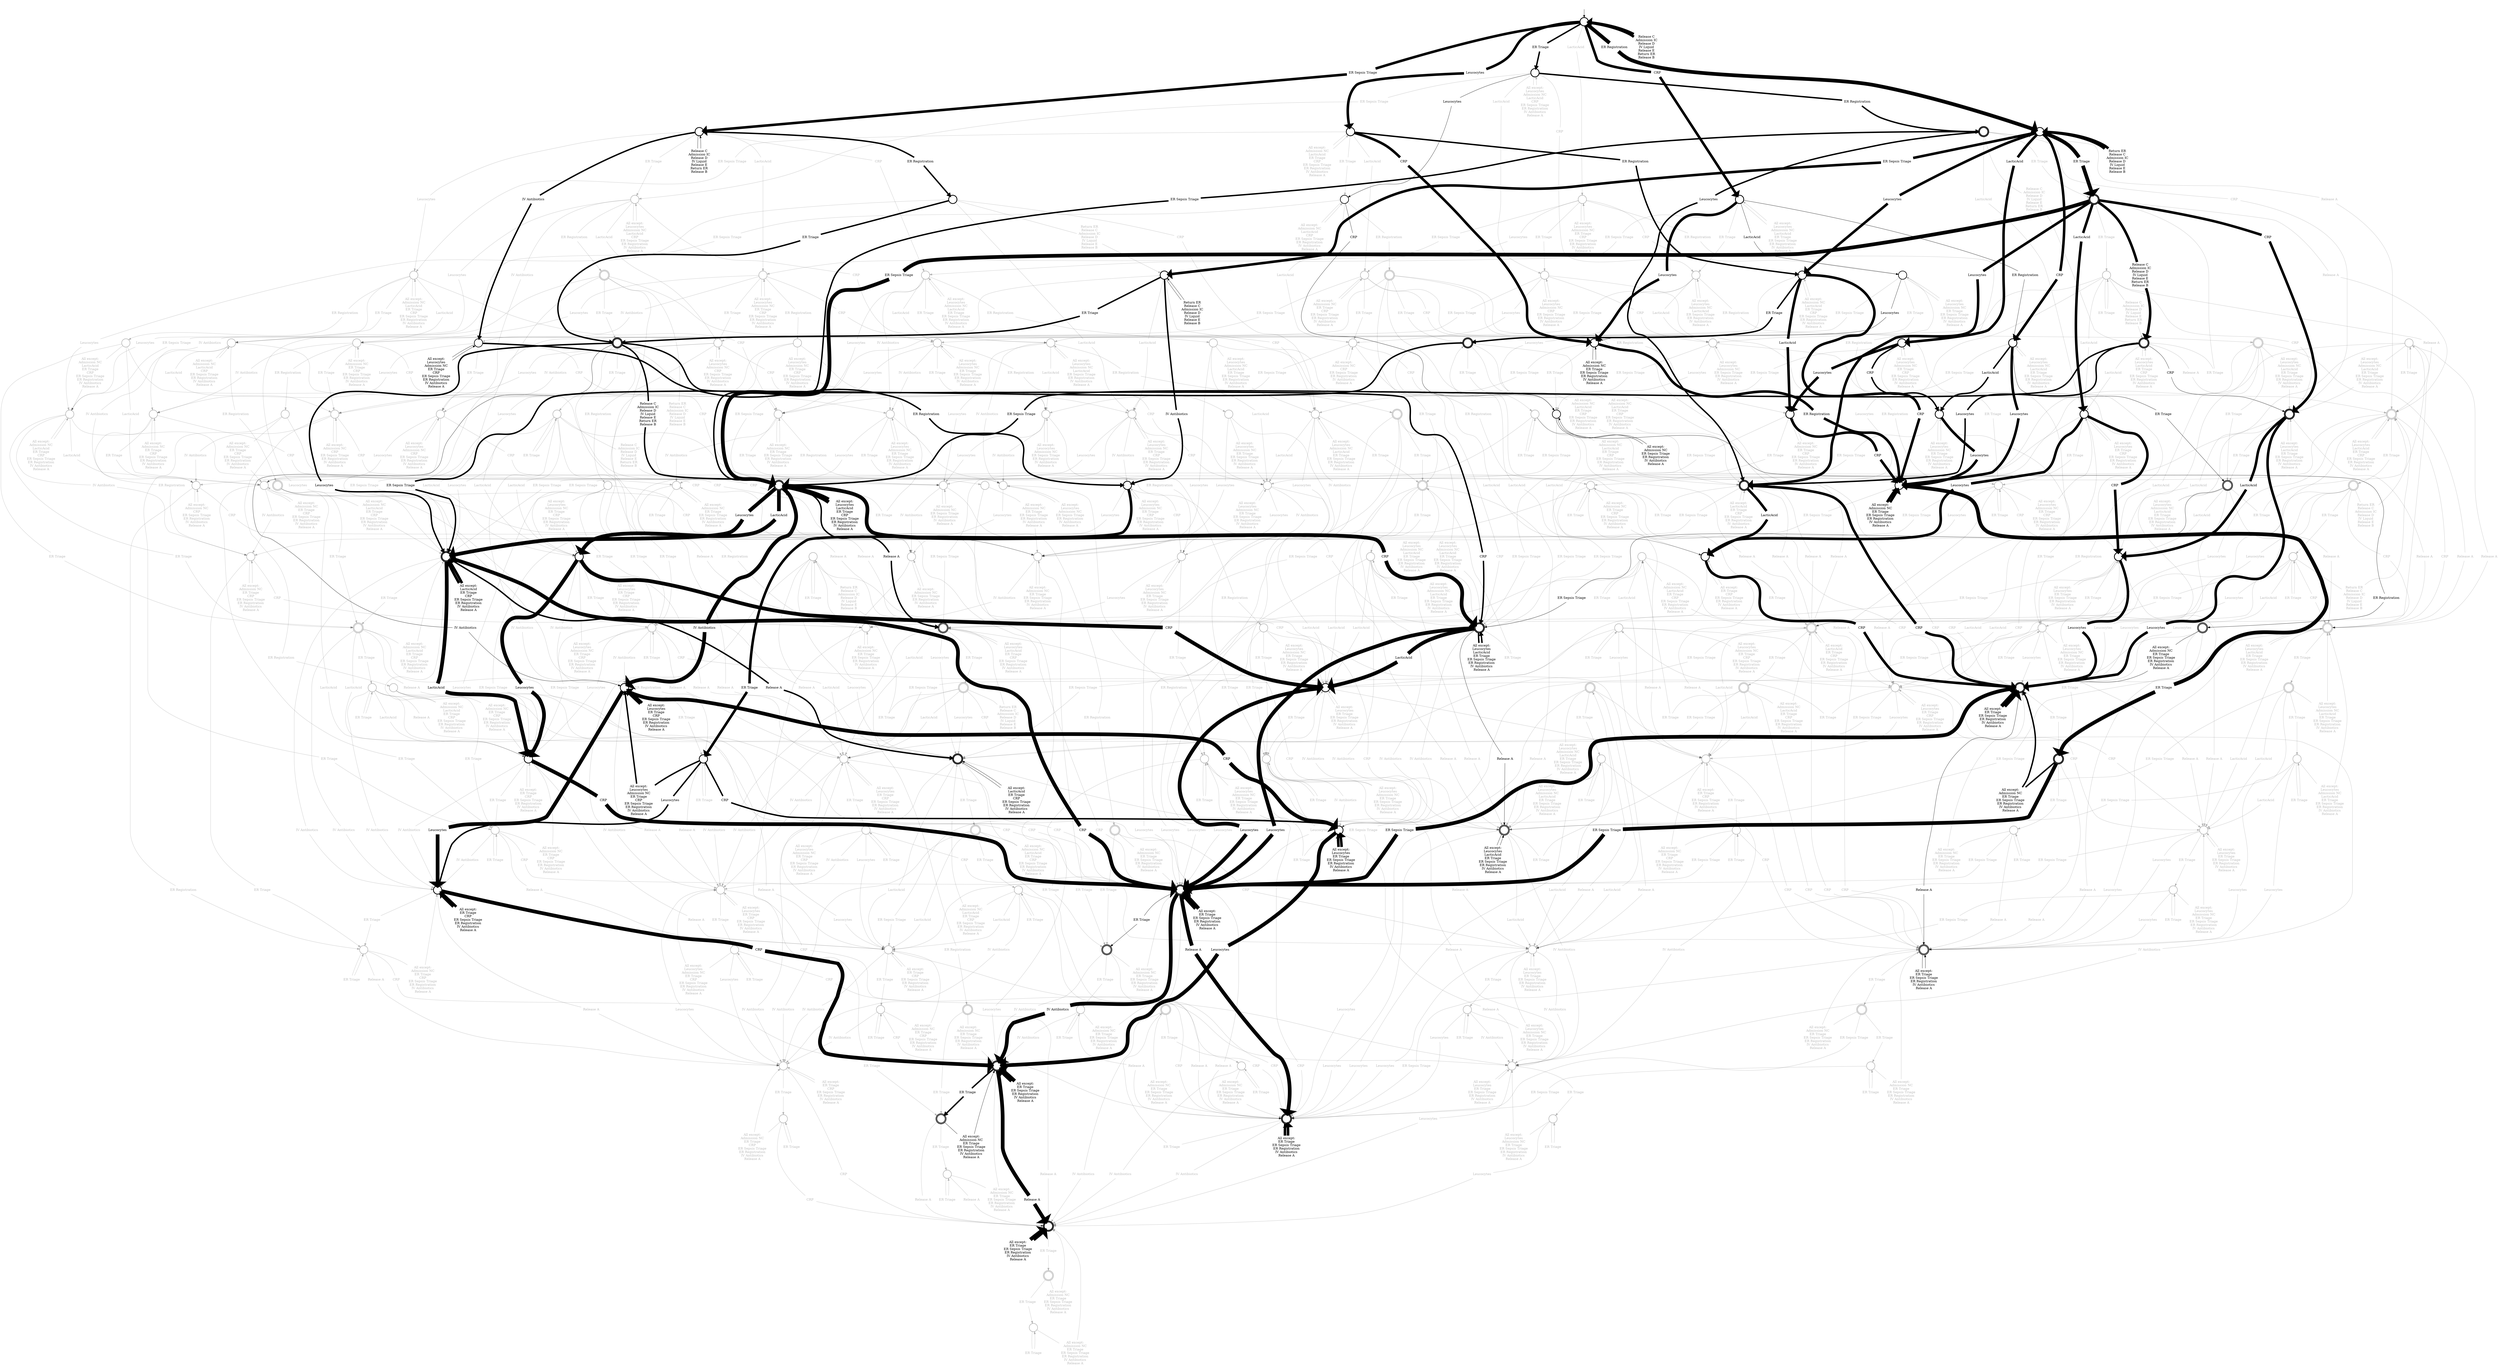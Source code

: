 digraph DeclarativeWeightedAutomaton {
node [shape="circle", label=""]
sp6pH3CHU [color="#00000044", penwidth=2.5]
t9YZMBcEO [label="All except:\nER Triage\nCRP\nER Sepsis Triage\nER Registration\nIV Antibiotics\nRelease A", shape="plaintext", fontcolor="#00000044", ]
sp6pH3CHU -> t9YZMBcEO [dir=none, penwidth=1, color="#00000044", ]
t9YZMBcEO -> sp6pH3CHU [penwidth=1, color="#00000044", ]
tQciIET1j [label="ER Triage", shape="plaintext", fontcolor="#00000044", ]
sp6pH3CHU -> tQciIET1j [dir=none, penwidth=1, color="#00000044", ]
tQciIET1j -> sh40zmNnF [penwidth=1, color="#00000044", ]
tbJExZcFd [label="CRP", shape="plaintext", fontcolor="#00000044", ]
sp6pH3CHU -> tbJExZcFd [dir=none, penwidth=1, color="#00000044", ]
tbJExZcFd -> sigI4yHsV [penwidth=1, color="#00000044", ]
sZF3Oe8vp [color="#00000044", penwidth=2.5]
tlflkej3N [label="All except:\nAdmission NC\nLacticAcid\nER Triage\nCRP\nER Sepsis Triage\nER Registration\nIV Antibiotics\nRelease A", shape="plaintext", fontcolor="#00000044", ]
sZF3Oe8vp -> tlflkej3N [dir=none, penwidth=1, color="#00000044", ]
tlflkej3N -> sFgoheV23 [penwidth=1, color="#00000044", ]
t7zccT9ww [label="ER Sepsis Triage", shape="plaintext", fontcolor="#00000044", ]
sZF3Oe8vp -> t7zccT9ww [dir=none, penwidth=1, color="#00000044", ]
t7zccT9ww -> sb6A2JAS8 [penwidth=1, color="#00000044", ]
tDZbnJ70q [label="LacticAcid", shape="plaintext", fontcolor="#00000044", ]
sZF3Oe8vp -> tDZbnJ70q [dir=none, penwidth=1, color="#00000044", ]
tDZbnJ70q -> sBvYxGzI1 [penwidth=1, color="#00000044", ]
tbyjSSEyp [label="ER Triage", shape="plaintext", fontcolor="#00000044", ]
sZF3Oe8vp -> tbyjSSEyp [dir=none, penwidth=1, color="#00000044", ]
tbyjSSEyp -> sZF3Oe8vp [penwidth=1, color="#00000044", ]
tm1ihigxU [label="CRP", shape="plaintext", fontcolor="#00000044", ]
sZF3Oe8vp -> tm1ihigxU [dir=none, penwidth=1, color="#00000044", ]
tm1ihigxU -> scETHz3kp [penwidth=1, color="#00000044", ]
s110nLAOH [color="#00000044", penwidth=2.5]
tsmhMe9Xe [label="All except:\nLeucocytes\nAdmission NC\nER Triage\nCRP\nER Sepsis Triage\nER Registration\nIV Antibiotics\nRelease A", shape="plaintext", fontcolor="#00000044", ]
s110nLAOH -> tsmhMe9Xe [dir=none, penwidth=1, color="#00000044", ]
tsmhMe9Xe -> s110nLAOH [penwidth=1, color="#00000044", ]
tGisP6xMw [label="CRP", shape="plaintext", fontcolor="#00000044", ]
s110nLAOH -> tGisP6xMw [dir=none, penwidth=1, color="#00000044", ]
tGisP6xMw -> sq8zu8Zik [penwidth=1, color="#00000044", ]
tL7JXCgUu [label="Leucocytes", shape="plaintext", fontcolor="#00000044", ]
s110nLAOH -> tL7JXCgUu [dir=none, penwidth=1, color="#00000044", ]
tL7JXCgUu -> sTHzAEdA4 [penwidth=1, color="#00000044", ]
tovZEj98f [label="ER Registration", shape="plaintext", fontcolor="#00000044", ]
s110nLAOH -> tovZEj98f [dir=none, penwidth=1, color="#00000044", ]
tovZEj98f -> sNCO2lpdq [penwidth=1, color="#00000044", ]
tQoJBtMA8 [label="ER Sepsis Triage", shape="plaintext", fontcolor="#00000044", ]
s110nLAOH -> tQoJBtMA8 [dir=none, penwidth=1, color="#00000044", ]
tQoJBtMA8 -> sPYsmPVp3 [penwidth=1, color="#00000044", ]
tiKiPyCYg [label="ER Triage", shape="plaintext", fontcolor="#00000044", ]
s110nLAOH -> tiKiPyCYg [dir=none, penwidth=1, color="#00000044", ]
tiKiPyCYg -> sJaTcCoys [penwidth=1, color="#00000044", ]
sRY1n8jWo [penwidth=3.25]
to3QkYq5J [label="All except:\nAdmission NC\nLacticAcid\nER Triage\nCRP\nER Sepsis Triage\nER Registration\nIV Antibiotics\nRelease A", shape="plaintext", fontcolor="#00000044", ]
sRY1n8jWo -> to3QkYq5J [dir=none, penwidth=1, color="#00000044", ]
to3QkYq5J -> sRY1n8jWo [penwidth=1, color="#00000044", ]
tURaZc9NA [label="ER Sepsis Triage", shape="plaintext", fontcolor="#00000044", ]
sRY1n8jWo -> tURaZc9NA [dir=none, penwidth=1, color="#00000044", ]
tURaZc9NA -> sqz1x8AMk [penwidth=1, color="#00000044", ]
tJQTxDAtQ [label="LacticAcid", shape="plaintext"]
sRY1n8jWo -> tJQTxDAtQ [dir=none, penwidth=11]
tJQTxDAtQ -> sCbs0QQlm [penwidth=11]
tjphmjtLB [label="ER Triage", shape="plaintext"]
sRY1n8jWo -> tjphmjtLB [dir=none, penwidth=6]
tjphmjtLB -> srN2Ybaaq [penwidth=6]
tnrALZVgq [label="CRP", shape="plaintext"]
sRY1n8jWo -> tnrALZVgq [dir=none, penwidth=11]
tnrALZVgq -> s6lDPJOKo [penwidth=11]
sXLsbeyOU [color="#00000044", penwidth=2.5]
t21MiGpzP [label="All except:\nLeucocytes\nAdmission NC\nER Triage\nCRP\nER Sepsis Triage\nER Registration\nIV Antibiotics\nRelease A", shape="plaintext", fontcolor="#00000044", ]
sXLsbeyOU -> t21MiGpzP [dir=none, penwidth=1, color="#00000044", ]
t21MiGpzP -> si7CuowQD [penwidth=1, color="#00000044", ]
te7OkHYYl [label="Leucocytes", shape="plaintext", fontcolor="#00000044", ]
sXLsbeyOU -> te7OkHYYl [dir=none, penwidth=1, color="#00000044", ]
te7OkHYYl -> sBvYxGzI1 [penwidth=1, color="#00000044", ]
tN4AQU2GU [label="ER Sepsis Triage", shape="plaintext", fontcolor="#00000044", ]
sXLsbeyOU -> tN4AQU2GU [dir=none, penwidth=1, color="#00000044", ]
tN4AQU2GU -> sNwEnpL55 [penwidth=1, color="#00000044", ]
tEZAURcZc [label="ER Triage", shape="plaintext", fontcolor="#00000044", ]
sXLsbeyOU -> tEZAURcZc [dir=none, penwidth=1, color="#00000044", ]
tEZAURcZc -> sXLsbeyOU [penwidth=1, color="#00000044", ]
t5VPRyWyx [label="CRP", shape="plaintext", fontcolor="#00000044", ]
sXLsbeyOU -> t5VPRyWyx [dir=none, penwidth=1, color="#00000044", ]
t5VPRyWyx -> sCGb3jQAL [penwidth=1, color="#00000044", ]
s47eb4pw9 [color="#00000044", penwidth=2.5]
tKTycBqng [label="All except:\nLeucocytes\nAdmission NC\nER Sepsis Triage\nER Registration\nIV Antibiotics\nRelease A", shape="plaintext", fontcolor="#00000044", ]
s47eb4pw9 -> tKTycBqng [dir=none, penwidth=1, color="#00000044", ]
tKTycBqng -> s47eb4pw9 [penwidth=1, color="#00000044", ]
tRWbp897d [label="Leucocytes", shape="plaintext", fontcolor="#00000044", ]
s47eb4pw9 -> tRWbp897d [dir=none, penwidth=1, color="#00000044", ]
tRWbp897d -> s0sIEyaG5 [penwidth=1, color="#00000044", ]
tqxLFdGUR [label="ER Registration", shape="plaintext", fontcolor="#00000044", ]
s47eb4pw9 -> tqxLFdGUR [dir=none, penwidth=1, color="#00000044", ]
tqxLFdGUR -> sb5ZC1RjA [penwidth=1, color="#00000044", ]
sxKOULWOe [color="#00000044", penwidth=2.5]
tfmI6LKgj [label="All except:\nAdmission NC\nCRP\nER Sepsis Triage\nER Registration\nIV Antibiotics\nRelease A", shape="plaintext", fontcolor="#00000044", ]
sxKOULWOe -> tfmI6LKgj [dir=none, penwidth=1, color="#00000044", ]
tfmI6LKgj -> sxKOULWOe [penwidth=1, color="#00000044", ]
tCAhTYwre [label="IV Antibiotics", shape="plaintext", fontcolor="#00000044", ]
sxKOULWOe -> tCAhTYwre [dir=none, penwidth=1, color="#00000044", ]
tCAhTYwre -> sT8sFseTO [penwidth=1, color="#00000044", ]
tT8bgWJJ9 [label="CRP", shape="plaintext", fontcolor="#00000044", ]
sxKOULWOe -> tT8bgWJJ9 [dir=none, penwidth=1, color="#00000044", ]
tT8bgWJJ9 -> s5U7Gsni8 [penwidth=1, color="#00000044", ]
tEAlZV1vX [label="ER Registration", shape="plaintext", fontcolor="#00000044", ]
sxKOULWOe -> tEAlZV1vX [dir=none, penwidth=1, color="#00000044", ]
tEAlZV1vX -> sw2c68Jlw [penwidth=1, color="#00000044", ]
suai5fcOa [suai5fcOalabel="·", shape="doublecircle", color="#00000044", penwidth=2.5]
tja1nAsew [label="All except:\nAdmission NC\nER Triage\nER Sepsis Triage\nER Registration\nIV Antibiotics\nRelease A", shape="plaintext", fontcolor="#00000044", ]
suai5fcOa -> tja1nAsew [dir=none, penwidth=1, color="#00000044", ]
tja1nAsew -> sYsHrLrR5 [penwidth=1, color="#00000044", ]
tuSpu1Yvv [label="IV Antibiotics", shape="plaintext", fontcolor="#00000044", ]
suai5fcOa -> tuSpu1Yvv [dir=none, penwidth=1, color="#00000044", ]
tuSpu1Yvv -> sigI4yHsV [penwidth=1, color="#00000044", ]
tZnjhLx9b [label="ER Triage", shape="plaintext", fontcolor="#00000044", ]
suai5fcOa -> tZnjhLx9b [dir=none, penwidth=1, color="#00000044", ]
tZnjhLx9b -> sOTIN7AiB [penwidth=1, color="#00000044", ]
suTCjCbkL [penwidth=2.5]
t0Uvm3VBD [label="All except:\nLeucocytes\nAdmission NC\nER Triage\nCRP\nER Sepsis Triage\nER Registration\nIV Antibiotics\nRelease A", shape="plaintext"]
suTCjCbkL -> t0Uvm3VBD [dir=none, penwidth=1]
t0Uvm3VBD -> suTCjCbkL [penwidth=1]
tD85jvXNV [label="Leucocytes", shape="plaintext", fontcolor="#00000044", ]
suTCjCbkL -> tD85jvXNV [dir=none, penwidth=1, color="#00000044", ]
tD85jvXNV -> skO5opEdV [penwidth=1, color="#00000044", ]
tQQ2SvIx9 [label="ER Registration", shape="plaintext"]
suTCjCbkL -> tQQ2SvIx9 [dir=none, penwidth=6]
tQQ2SvIx9 -> slEdh1yur [penwidth=6]
tR0b1f67T [label="ER Triage", shape="plaintext", fontcolor="#00000044", ]
suTCjCbkL -> tR0b1f67T [dir=none, penwidth=1, color="#00000044", ]
tR0b1f67T -> suaAmPKmJ [penwidth=1, color="#00000044", ]
trRsbmxXI [label="CRP", shape="plaintext", fontcolor="#00000044", ]
suTCjCbkL -> trRsbmxXI [dir=none, penwidth=1, color="#00000044", ]
trRsbmxXI -> sHYjgnD5B [penwidth=1, color="#00000044", ]
seeucQJUh [color="#00000044", penwidth=2.5]
tYA6QR4o0 [label="All except:\nLeucocytes\nAdmission NC\nER Triage\nER Sepsis Triage\nER Registration\nIV Antibiotics\nRelease A", shape="plaintext", fontcolor="#00000044", ]
seeucQJUh -> tYA6QR4o0 [dir=none, penwidth=1, color="#00000044", ]
tYA6QR4o0 -> shNbGQJLa [penwidth=1, color="#00000044", ]
tuX8rEop4 [label="Leucocytes", shape="plaintext", fontcolor="#00000044", ]
seeucQJUh -> tuX8rEop4 [dir=none, penwidth=1, color="#00000044", ]
tuX8rEop4 -> sigI4yHsV [penwidth=1, color="#00000044", ]
tocY5BEbj [label="ER Triage", shape="plaintext", fontcolor="#00000044", ]
seeucQJUh -> tocY5BEbj [dir=none, penwidth=1, color="#00000044", ]
tocY5BEbj -> seeucQJUh [penwidth=1, color="#00000044", ]
sZo4Bd85G [penwidth=3.25]
t7eUBisd5 [label="All except:\nLeucocytes\nAdmission NC\nLacticAcid\nCRP\nER Sepsis Triage\nER Registration\nIV Antibiotics\nRelease A", shape="plaintext", fontcolor="#00000044", ]
sZo4Bd85G -> t7eUBisd5 [dir=none, penwidth=1, color="#00000044", ]
t7eUBisd5 -> sZo4Bd85G [penwidth=1, color="#00000044", ]
tBTEaEGrn [label="LacticAcid", shape="plaintext", fontcolor="#00000044", ]
sZo4Bd85G -> tBTEaEGrn [dir=none, penwidth=1, color="#00000044", ]
tBTEaEGrn -> sJaTcCoys [penwidth=1, color="#00000044", ]
ttfFPZoQw [label="CRP", shape="plaintext", fontcolor="#00000044", ]
sZo4Bd85G -> ttfFPZoQw [dir=none, penwidth=1, color="#00000044", ]
ttfFPZoQw -> scMF9coRl [penwidth=1, color="#00000044", ]
tQNFPYh40 [label="Leucocytes", shape="plaintext"]
sZo4Bd85G -> tQNFPYh40 [dir=none, penwidth=1]
tQNFPYh40 -> sMyo6ccql [penwidth=1]
tYjSuOuJ8 [label="ER Registration", shape="plaintext"]
sZo4Bd85G -> tYjSuOuJ8 [dir=none, penwidth=6]
tYjSuOuJ8 -> sMOvc1OS8 [penwidth=6]
t4Ub9aPYL [label="ER Sepsis Triage", shape="plaintext", fontcolor="#00000044", ]
sZo4Bd85G -> t4Ub9aPYL [dir=none, penwidth=1, color="#00000044", ]
t4Ub9aPYL -> shWgLIVwl [penwidth=1, color="#00000044", ]
sB5UTjXAT [color="#00000044", penwidth=2.5]
t2DoHRv91 [label="All except:\nLeucocytes\nAdmission NC\nER Triage\nER Sepsis Triage\nER Registration\nIV Antibiotics\nRelease A", shape="plaintext", fontcolor="#00000044", ]
sB5UTjXAT -> t2DoHRv91 [dir=none, penwidth=1, color="#00000044", ]
t2DoHRv91 -> s3iTw2OSV [penwidth=1, color="#00000044", ]
tSp62vzXt [label="Leucocytes", shape="plaintext", fontcolor="#00000044", ]
sB5UTjXAT -> tSp62vzXt [dir=none, penwidth=1, color="#00000044", ]
tSp62vzXt -> sDFXxv97g [penwidth=1, color="#00000044", ]
t2c6YVikD [label="ER Triage", shape="plaintext", fontcolor="#00000044", ]
sB5UTjXAT -> t2c6YVikD [dir=none, penwidth=1, color="#00000044", ]
t2c6YVikD -> sbUO49oqS [penwidth=1, color="#00000044", ]
sbpWj383h [penwidth=3.25]
tIVOq813y [label="All except:\nLeucocytes\nER Triage\nER Sepsis Triage\nER Registration\nIV Antibiotics\nRelease A", shape="plaintext", fontcolor="#00000044", ]
sbpWj383h -> tIVOq813y [dir=none, penwidth=1, color="#00000044", ]
tIVOq813y -> sbpWj383h [penwidth=1, color="#00000044", ]
tp9LNm1UH [label="IV Antibiotics", shape="plaintext", fontcolor="#00000044", ]
sbpWj383h -> tp9LNm1UH [dir=none, penwidth=1, color="#00000044", ]
tp9LNm1UH -> sGzgMh05j [penwidth=1, color="#00000044", ]
tLbqUFw38 [label="Leucocytes", shape="plaintext"]
sbpWj383h -> tLbqUFw38 [dir=none, penwidth=16]
tLbqUFw38 -> sv3oyHyn4 [penwidth=16]
t3T0VT2NE [label="Release A", shape="plaintext", fontcolor="#00000044", ]
sbpWj383h -> t3T0VT2NE [dir=none, penwidth=1, color="#00000044", ]
t3T0VT2NE -> syDanl2j8 [penwidth=1, color="#00000044", ]
tPQbdeSOb [label="ER Triage", shape="plaintext", fontcolor="#00000044", ]
sbpWj383h -> tPQbdeSOb [dir=none, penwidth=1, color="#00000044", ]
tPQbdeSOb -> sbUO49oqS [penwidth=1, color="#00000044", ]
sCbs0QQlm [penwidth=3.25]
t3lN7Wjpe [label="All except:\nAdmission NC\nER Triage\nCRP\nER Sepsis Triage\nER Registration\nIV Antibiotics\nRelease A", shape="plaintext", fontcolor="#00000044", ]
sCbs0QQlm -> t3lN7Wjpe [dir=none, penwidth=1, color="#00000044", ]
t3lN7Wjpe -> sCbs0QQlm [penwidth=1, color="#00000044", ]
tvExAqHzJ [label="ER Sepsis Triage", shape="plaintext", fontcolor="#00000044", ]
sCbs0QQlm -> tvExAqHzJ [dir=none, penwidth=1, color="#00000044", ]
tvExAqHzJ -> syZ82HVtP [penwidth=1, color="#00000044", ]
ti2U4hMHw [label="ER Triage", shape="plaintext", fontcolor="#00000044", ]
sCbs0QQlm -> ti2U4hMHw [dir=none, penwidth=1, color="#00000044", ]
ti2U4hMHw -> skaD3qUQ0 [penwidth=1, color="#00000044", ]
tMkgDNSxD [label="CRP", shape="plaintext"]
sCbs0QQlm -> tMkgDNSxD [dir=none, penwidth=11]
tMkgDNSxD -> s6lDPJOKo [penwidth=11]
svah4UzN5 [svah4UzN5label="·", shape="doublecircle", color="#00000044", penwidth=2.5]
tnS0PZr6b [label="All except:\nAdmission NC\nLacticAcid\nER Triage\nCRP\nER Sepsis Triage\nER Registration\nIV Antibiotics\nRelease A", shape="plaintext", fontcolor="#00000044", ]
svah4UzN5 -> tnS0PZr6b [dir=none, penwidth=1, color="#00000044", ]
tnS0PZr6b -> sFgoheV23 [penwidth=1, color="#00000044", ]
tsaGOyzs2 [label="ER Sepsis Triage", shape="plaintext", fontcolor="#00000044", ]
svah4UzN5 -> tsaGOyzs2 [dir=none, penwidth=1, color="#00000044", ]
tsaGOyzs2 -> sb6A2JAS8 [penwidth=1, color="#00000044", ]
tHJbi9oVH [label="LacticAcid", shape="plaintext", fontcolor="#00000044", ]
svah4UzN5 -> tHJbi9oVH [dir=none, penwidth=1, color="#00000044", ]
tHJbi9oVH -> sBvYxGzI1 [penwidth=1, color="#00000044", ]
tsCYykwY7 [label="ER Triage", shape="plaintext", fontcolor="#00000044", ]
svah4UzN5 -> tsCYykwY7 [dir=none, penwidth=1, color="#00000044", ]
tsCYykwY7 -> sZF3Oe8vp [penwidth=1, color="#00000044", ]
t67ZM22rl [label="CRP", shape="plaintext", fontcolor="#00000044", ]
svah4UzN5 -> t67ZM22rl [dir=none, penwidth=1, color="#00000044", ]
t67ZM22rl -> scETHz3kp [penwidth=1, color="#00000044", ]
sb5ZC1RjA [color="#00000044", penwidth=2.5]
trEiKD7z1 [label="All except:\nLeucocytes\nAdmission NC\nER Triage\nER Sepsis Triage\nER Registration\nIV Antibiotics\nRelease A", shape="plaintext", fontcolor="#00000044", ]
sb5ZC1RjA -> trEiKD7z1 [dir=none, penwidth=1, color="#00000044", ]
trEiKD7z1 -> sGzgMh05j [penwidth=1, color="#00000044", ]
taZBQQoIL [label="Leucocytes", shape="plaintext", fontcolor="#00000044", ]
sb5ZC1RjA -> taZBQQoIL [dir=none, penwidth=1, color="#00000044", ]
taZBQQoIL -> sweSR7HG6 [penwidth=1, color="#00000044", ]
tjGg5WFYV [label="Release A", shape="plaintext", fontcolor="#00000044", ]
sb5ZC1RjA -> tjGg5WFYV [dir=none, penwidth=1, color="#00000044", ]
tjGg5WFYV -> shNbGQJLa [penwidth=1, color="#00000044", ]
tVaStm2uL [label="ER Triage", shape="plaintext", fontcolor="#00000044", ]
sb5ZC1RjA -> tVaStm2uL [dir=none, penwidth=1, color="#00000044", ]
tVaStm2uL -> sb5ZC1RjA [penwidth=1, color="#00000044", ]
sv3oyHyn4 [sv3oyHyn4label="·", shape="doublecircle", penwidth=3.25]
tvGkcBqE2 [label="All except:\nER Triage\nER Sepsis Triage\nER Registration\nIV Antibiotics\nRelease A", shape="plaintext"]
sv3oyHyn4 -> tvGkcBqE2 [dir=none, penwidth=16]
tvGkcBqE2 -> sv3oyHyn4 [penwidth=16]
tTdfdzZkW [label="IV Antibiotics", shape="plaintext"]
sv3oyHyn4 -> tTdfdzZkW [dir=none, penwidth=16]
tTdfdzZkW -> sweSR7HG6 [penwidth=16]
tPc2P76PB [label="Release A", shape="plaintext"]
sv3oyHyn4 -> tPc2P76PB [dir=none, penwidth=16]
tPc2P76PB -> sYsHrLrR5 [penwidth=16]
tHROFbrBL [label="ER Triage", shape="plaintext"]
sv3oyHyn4 -> tHROFbrBL [dir=none, penwidth=1]
tHROFbrBL -> s5wjrsO4A [penwidth=1]
seUKgsPV3 [color="#00000044", penwidth=2.5]
tCelqyfra [label="All except:\nAdmission NC\nER Triage\nER Sepsis Triage\nER Registration\nIV Antibiotics\nRelease A", shape="plaintext", fontcolor="#00000044", ]
seUKgsPV3 -> tCelqyfra [dir=none, penwidth=1, color="#00000044", ]
tCelqyfra -> sweSR7HG6 [penwidth=1, color="#00000044", ]
tlAU0A4aB [label="Release A", shape="plaintext", fontcolor="#00000044", ]
seUKgsPV3 -> tlAU0A4aB [dir=none, penwidth=1, color="#00000044", ]
tlAU0A4aB -> sigI4yHsV [penwidth=1, color="#00000044", ]
tRIPhDFb4 [label="ER Triage", shape="plaintext", fontcolor="#00000044", ]
seUKgsPV3 -> tRIPhDFb4 [dir=none, penwidth=1, color="#00000044", ]
tRIPhDFb4 -> seUKgsPV3 [penwidth=1, color="#00000044", ]
sU5oMe72V [sU5oMe72Vlabel="·", shape="doublecircle", penwidth=3.25]
t8Dkptqb0 [label="Release C\nAdmission IC\nRelease D\nIV Liquid\nRelease E\nReturn ER\nRelease B", shape="plaintext"]
sU5oMe72V -> t8Dkptqb0 [dir=none, penwidth=11]
t8Dkptqb0 -> sKJqVN7vj [penwidth=11]
tXral3SvZ [label="LacticAcid", shape="plaintext"]
sU5oMe72V -> tXral3SvZ [dir=none, penwidth=11]
tXral3SvZ -> sabvkCB4I [penwidth=11]
tpGjia8eN [label="CRP", shape="plaintext"]
sU5oMe72V -> tpGjia8eN [dir=none, penwidth=11]
tpGjia8eN -> sfWzF1msL [penwidth=11]
tYP0hCFf0 [label="Leucocytes", shape="plaintext"]
sU5oMe72V -> tYP0hCFf0 [dir=none, penwidth=11]
tYP0hCFf0 -> sMlRFI4a1 [penwidth=11]
tGnyC0lwR [label="Release A", shape="plaintext", fontcolor="#00000044", ]
sU5oMe72V -> tGnyC0lwR [dir=none, penwidth=1, color="#00000044", ]
tGnyC0lwR -> siwetjj3P [penwidth=1, color="#00000044", ]
tB8sSxqsd [label="ER Sepsis Triage", shape="plaintext"]
sU5oMe72V -> tB8sSxqsd [dir=none, penwidth=16]
tB8sSxqsd -> skmAUabZP [penwidth=16]
tV3SaHGE2 [label="ER Triage", shape="plaintext", fontcolor="#00000044", ]
sU5oMe72V -> tV3SaHGE2 [dir=none, penwidth=1, color="#00000044", ]
tV3SaHGE2 -> s572dERYy [penwidth=1, color="#00000044", ]
s74YRmVnd [color="#00000044", penwidth=2.5]
t7S7v6UhC [label="All except:\nLeucocytes\nAdmission NC\nLacticAcid\nER Triage\nER Sepsis Triage\nER Registration\nIV Antibiotics\nRelease A", shape="plaintext", fontcolor="#00000044", ]
s74YRmVnd -> t7S7v6UhC [dir=none, penwidth=1, color="#00000044", ]
t7S7v6UhC -> sI4Rfm20B [penwidth=1, color="#00000044", ]
tdJtM3XJG [label="IV Antibiotics", shape="plaintext", fontcolor="#00000044", ]
s74YRmVnd -> tdJtM3XJG [dir=none, penwidth=1, color="#00000044", ]
tdJtM3XJG -> sGzgMh05j [penwidth=1, color="#00000044", ]
tlxGzVhmn [label="LacticAcid", shape="plaintext", fontcolor="#00000044", ]
s74YRmVnd -> tlxGzVhmn [dir=none, penwidth=1, color="#00000044", ]
tlxGzVhmn -> sbpWj383h [penwidth=1, color="#00000044", ]
t7xFYW9PJ [label="Leucocytes", shape="plaintext", fontcolor="#00000044", ]
s74YRmVnd -> t7xFYW9PJ [dir=none, penwidth=1, color="#00000044", ]
t7xFYW9PJ -> sv3oyHyn4 [penwidth=1, color="#00000044", ]
tU9YVp5r2 [label="Release A", shape="plaintext", fontcolor="#00000044", ]
s74YRmVnd -> tU9YVp5r2 [dir=none, penwidth=1, color="#00000044", ]
tU9YVp5r2 -> sbLhLii3U [penwidth=1, color="#00000044", ]
tJ21RcKor [label="ER Triage", shape="plaintext", fontcolor="#00000044", ]
s74YRmVnd -> tJ21RcKor [dir=none, penwidth=1, color="#00000044", ]
tJ21RcKor -> s74YRmVnd [penwidth=1, color="#00000044", ]
sDFXxv97g [color="#00000044", penwidth=2.5]
tmSzkWFi8 [label="All except:\nAdmission NC\nER Triage\nER Sepsis Triage\nER Registration\nIV Antibiotics\nRelease A", shape="plaintext", fontcolor="#00000044", ]
sDFXxv97g -> tmSzkWFi8 [dir=none, penwidth=1, color="#00000044", ]
tmSzkWFi8 -> sDFXxv97g [penwidth=1, color="#00000044", ]
tax7Eizfv [label="IV Antibiotics", shape="plaintext", fontcolor="#00000044", ]
sDFXxv97g -> tax7Eizfv [dir=none, penwidth=1, color="#00000044", ]
tax7Eizfv -> spHRD8zWc [penwidth=1, color="#00000044", ]
tMKYuBwq7 [label="ER Triage", shape="plaintext", fontcolor="#00000044", ]
sDFXxv97g -> tMKYuBwq7 [dir=none, penwidth=1, color="#00000044", ]
tMKYuBwq7 -> s5wjrsO4A [penwidth=1, color="#00000044", ]
sSuqVgz7E [color="#00000044", penwidth=2.5]
tHyBzxsRS [label="Return ER\nRelease C\nAdmission IC\nRelease D\nIV Liquid\nRelease E\nRelease B", shape="plaintext", fontcolor="#00000044", ]
sSuqVgz7E -> tHyBzxsRS [dir=none, penwidth=1, color="#00000044", ]
tHyBzxsRS -> siwetjj3P [penwidth=1, color="#00000044", ]
ttT1lqLzx [label="Leucocytes", shape="plaintext", fontcolor="#00000044", ]
sSuqVgz7E -> ttT1lqLzx [dir=none, penwidth=1, color="#00000044", ]
ttT1lqLzx -> sFgoheV23 [penwidth=1, color="#00000044", ]
tnhDHShhP [label="ER Sepsis Triage", shape="plaintext", fontcolor="#00000044", ]
sSuqVgz7E -> tnhDHShhP [dir=none, penwidth=1, color="#00000044", ]
tnhDHShhP -> sIQOrdA2U [penwidth=1, color="#00000044", ]
t3fMUDSVH [label="LacticAcid", shape="plaintext", fontcolor="#00000044", ]
sSuqVgz7E -> t3fMUDSVH [dir=none, penwidth=1, color="#00000044", ]
t3fMUDSVH -> si7CuowQD [penwidth=1, color="#00000044", ]
t0FSAfGHx [label="ER Triage", shape="plaintext", fontcolor="#00000044", ]
sSuqVgz7E -> t0FSAfGHx [dir=none, penwidth=1, color="#00000044", ]
t0FSAfGHx -> sSuqVgz7E [penwidth=1, color="#00000044", ]
tZvK7gIgd [label="CRP", shape="plaintext", fontcolor="#00000044", ]
sSuqVgz7E -> tZvK7gIgd [dir=none, penwidth=1, color="#00000044", ]
tZvK7gIgd -> s2Re0N4Lg [penwidth=1, color="#00000044", ]
sWAHTDCBi [color="#00000044", penwidth=2.5]
tOkcdL6Ss [label="All except:\nLeucocytes\nAdmission NC\nLacticAcid\nER Triage\nER Sepsis Triage\nER Registration\nIV Antibiotics\nRelease A", shape="plaintext", fontcolor="#00000044", ]
sWAHTDCBi -> tOkcdL6Ss [dir=none, penwidth=1, color="#00000044", ]
tOkcdL6Ss -> sfWzF1msL [penwidth=1, color="#00000044", ]
tBQposdaF [label="LacticAcid", shape="plaintext", fontcolor="#00000044", ]
sWAHTDCBi -> tBQposdaF [dir=none, penwidth=1, color="#00000044", ]
tBQposdaF -> sb93eKYVV [penwidth=1, color="#00000044", ]
tuVIPxhjL [label="Leucocytes", shape="plaintext", fontcolor="#00000044", ]
sWAHTDCBi -> tuVIPxhjL [dir=none, penwidth=1, color="#00000044", ]
tuVIPxhjL -> st5ikmuL6 [penwidth=1, color="#00000044", ]
tpwGQIJod [label="Release A", shape="plaintext", fontcolor="#00000044", ]
sWAHTDCBi -> tpwGQIJod [dir=none, penwidth=1, color="#00000044", ]
tpwGQIJod -> s2Re0N4Lg [penwidth=1, color="#00000044", ]
t5EXk149s [label="ER Sepsis Triage", shape="plaintext", fontcolor="#00000044", ]
sWAHTDCBi -> t5EXk149s [dir=none, penwidth=1, color="#00000044", ]
t5EXk149s -> sI4Rfm20B [penwidth=1, color="#00000044", ]
tsPxaZsRq [label="ER Triage", shape="plaintext", fontcolor="#00000044", ]
sWAHTDCBi -> tsPxaZsRq [dir=none, penwidth=1, color="#00000044", ]
tsPxaZsRq -> sWAHTDCBi [penwidth=1, color="#00000044", ]
shWgLIVwl [color="#00000044", penwidth=2.5]
tFx8yKb7w [label="All except:\nLeucocytes\nAdmission NC\nLacticAcid\nCRP\nER Sepsis Triage\nER Registration\nIV Antibiotics\nRelease A", shape="plaintext", fontcolor="#00000044", ]
shWgLIVwl -> tFx8yKb7w [dir=none, penwidth=1, color="#00000044", ]
tFx8yKb7w -> shWgLIVwl [penwidth=1, color="#00000044", ]
tDmUYHadH [label="IV Antibiotics", shape="plaintext", fontcolor="#00000044", ]
shWgLIVwl -> tDmUYHadH [dir=none, penwidth=1, color="#00000044", ]
tDmUYHadH -> suaAmPKmJ [penwidth=1, color="#00000044", ]
thA3XuzqU [label="LacticAcid", shape="plaintext", fontcolor="#00000044", ]
shWgLIVwl -> thA3XuzqU [dir=none, penwidth=1, color="#00000044", ]
thA3XuzqU -> s5iTJH80Z [penwidth=1, color="#00000044", ]
t2XCD5dUk [label="CRP", shape="plaintext", fontcolor="#00000044", ]
shWgLIVwl -> t2XCD5dUk [dir=none, penwidth=1, color="#00000044", ]
t2XCD5dUk -> sRSFrdHA3 [penwidth=1, color="#00000044", ]
tvfVgqXIl [label="Leucocytes", shape="plaintext", fontcolor="#00000044", ]
shWgLIVwl -> tvfVgqXIl [dir=none, penwidth=1, color="#00000044", ]
tvfVgqXIl -> sPth79P5m [penwidth=1, color="#00000044", ]
tIT20NYhE [label="ER Registration", shape="plaintext", fontcolor="#00000044", ]
shWgLIVwl -> tIT20NYhE [dir=none, penwidth=1, color="#00000044", ]
tIT20NYhE -> sIcgMVkKY [penwidth=1, color="#00000044", ]
sRXHLhVyW [color="#00000044", penwidth=2.5]
t0Jz0upDO [label="All except:\nLeucocytes\nAdmission NC\nER Triage\nCRP\nER Sepsis Triage\nER Registration\nIV Antibiotics\nRelease A", shape="plaintext", fontcolor="#00000044", ]
sRXHLhVyW -> t0Jz0upDO [dir=none, penwidth=1, color="#00000044", ]
t0Jz0upDO -> sRXHLhVyW [penwidth=1, color="#00000044", ]
tqYVGDu5r [label="Leucocytes", shape="plaintext", fontcolor="#00000044", ]
sRXHLhVyW -> tqYVGDu5r [dir=none, penwidth=1, color="#00000044", ]
tqYVGDu5r -> syZ82HVtP [penwidth=1, color="#00000044", ]
to00FM0dg [label="IV Antibiotics", shape="plaintext", fontcolor="#00000044", ]
sRXHLhVyW -> to00FM0dg [dir=none, penwidth=1, color="#00000044", ]
to00FM0dg -> slEdh1yur [penwidth=1, color="#00000044", ]
tNGnkUSF4 [label="ER Triage", shape="plaintext", fontcolor="#00000044", ]
sRXHLhVyW -> tNGnkUSF4 [dir=none, penwidth=1, color="#00000044", ]
tNGnkUSF4 -> snmRRbuNQ [penwidth=1, color="#00000044", ]
tOdO6XEFz [label="CRP", shape="plaintext", fontcolor="#00000044", ]
sRXHLhVyW -> tOdO6XEFz [dir=none, penwidth=1, color="#00000044", ]
tOdO6XEFz -> s3iTw2OSV [penwidth=1, color="#00000044", ]
sqz1x8AMk [color="#00000044", penwidth=2.5]
tueJ8qRFo [label="All except:\nAdmission NC\nLacticAcid\nER Triage\nCRP\nER Sepsis Triage\nER Registration\nIV Antibiotics\nRelease A", shape="plaintext", fontcolor="#00000044", ]
sqz1x8AMk -> tueJ8qRFo [dir=none, penwidth=1, color="#00000044", ]
tueJ8qRFo -> sqz1x8AMk [penwidth=1, color="#00000044", ]
tr5djUL2S [label="IV Antibiotics", shape="plaintext", fontcolor="#00000044", ]
sqz1x8AMk -> tr5djUL2S [dir=none, penwidth=1, color="#00000044", ]
tr5djUL2S -> sktkb4JEG [penwidth=1, color="#00000044", ]
tYx2hOu11 [label="LacticAcid", shape="plaintext", fontcolor="#00000044", ]
sqz1x8AMk -> tYx2hOu11 [dir=none, penwidth=1, color="#00000044", ]
tYx2hOu11 -> syZ82HVtP [penwidth=1, color="#00000044", ]
t9qpCBcql [label="ER Triage", shape="plaintext", fontcolor="#00000044", ]
sqz1x8AMk -> t9qpCBcql [dir=none, penwidth=1, color="#00000044", ]
t9qpCBcql -> szjhKckeZ [penwidth=1, color="#00000044", ]
tCVrMdHR3 [label="CRP", shape="plaintext", fontcolor="#00000044", ]
sqz1x8AMk -> tCVrMdHR3 [dir=none, penwidth=1, color="#00000044", ]
tCVrMdHR3 -> sDFXxv97g [penwidth=1, color="#00000044", ]
s2Re0N4Lg [s2Re0N4Lglabel="·", shape="doublecircle", color="#00000044", penwidth=2.5]
tfAZ2FQSF [label="All except:\nLeucocytes\nLacticAcid\nER Triage\nER Sepsis Triage\nER Registration\nIV Antibiotics\nRelease A", shape="plaintext", fontcolor="#00000044", ]
s2Re0N4Lg -> tfAZ2FQSF [dir=none, penwidth=1, color="#00000044", ]
tfAZ2FQSF -> s2Re0N4Lg [penwidth=1, color="#00000044", ]
tgRqUMDgO [label="LacticAcid", shape="plaintext", fontcolor="#00000044", ]
s2Re0N4Lg -> tgRqUMDgO [dir=none, penwidth=1, color="#00000044", ]
tgRqUMDgO -> sCGb3jQAL [penwidth=1, color="#00000044", ]
tOgDE5C12 [label="Leucocytes", shape="plaintext", fontcolor="#00000044", ]
s2Re0N4Lg -> tOgDE5C12 [dir=none, penwidth=1, color="#00000044", ]
tOgDE5C12 -> scETHz3kp [penwidth=1, color="#00000044", ]
tYMp7X1dv [label="ER Sepsis Triage", shape="plaintext", fontcolor="#00000044", ]
s2Re0N4Lg -> tYMp7X1dv [dir=none, penwidth=1, color="#00000044", ]
tYMp7X1dv -> sbLhLii3U [penwidth=1, color="#00000044", ]
tXHWSa89T [label="ER Triage", shape="plaintext", fontcolor="#00000044", ]
s2Re0N4Lg -> tXHWSa89T [dir=none, penwidth=1, color="#00000044", ]
tXHWSa89T -> sDVzvLalD [penwidth=1, color="#00000044", ]
spHRD8zWc [color="#00000044", penwidth=2.5]
tTAx2485x [label="All except:\nAdmission NC\nER Triage\nER Sepsis Triage\nER Registration\nIV Antibiotics\nRelease A", shape="plaintext", fontcolor="#00000044", ]
spHRD8zWc -> tTAx2485x [dir=none, penwidth=1, color="#00000044", ]
tTAx2485x -> spHRD8zWc [penwidth=1, color="#00000044", ]
tHgLfbBLE [label="ER Triage", shape="plaintext", fontcolor="#00000044", ]
spHRD8zWc -> tHgLfbBLE [dir=none, penwidth=1, color="#00000044", ]
tHgLfbBLE -> sGyAH3gps [penwidth=1, color="#00000044", ]
sIcgMVkKY [sIcgMVkKYlabel="·", shape="doublecircle", color="#00000044", penwidth=2.5]
tNYQjc8mI [label="Return ER\nRelease C\nAdmission IC\nRelease D\nIV Liquid\nRelease E\nRelease B", shape="plaintext", fontcolor="#00000044", ]
sIcgMVkKY -> tNYQjc8mI [dir=none, penwidth=1, color="#00000044", ]
tNYQjc8mI -> skmAUabZP [penwidth=1, color="#00000044", ]
tCxzznEMe [label="Leucocytes", shape="plaintext", fontcolor="#00000044", ]
sIcgMVkKY -> tCxzznEMe [dir=none, penwidth=1, color="#00000044", ]
tCxzznEMe -> sr3h84fIi [penwidth=1, color="#00000044", ]
t54iw8xNA [label="Release A", shape="plaintext", fontcolor="#00000044", ]
sIcgMVkKY -> t54iw8xNA [dir=none, penwidth=1, color="#00000044", ]
t54iw8xNA -> sIQOrdA2U [penwidth=1, color="#00000044", ]
tC5dV6LXJ [label="LacticAcid", shape="plaintext", fontcolor="#00000044", ]
sIcgMVkKY -> tC5dV6LXJ [dir=none, penwidth=1, color="#00000044", ]
tC5dV6LXJ -> sytXWAzTl [penwidth=1, color="#00000044", ]
tgVbr5TEg [label="ER Triage", shape="plaintext", fontcolor="#00000044", ]
sIcgMVkKY -> tgVbr5TEg [dir=none, penwidth=1, color="#00000044", ]
tgVbr5TEg -> soMPPpjvj [penwidth=1, color="#00000044", ]
tZ6Q3uSAm [label="CRP", shape="plaintext", fontcolor="#00000044", ]
sIcgMVkKY -> tZ6Q3uSAm [dir=none, penwidth=1, color="#00000044", ]
tZ6Q3uSAm -> sI4Rfm20B [penwidth=1, color="#00000044", ]
sFxrwkfs3 [color="#00000044", penwidth=2.5]
tt1oljvZp [label="All except:\nLeucocytes\nAdmission NC\nER Triage\nCRP\nER Sepsis Triage\nER Registration\nIV Antibiotics\nRelease A", shape="plaintext", fontcolor="#00000044", ]
sFxrwkfs3 -> tt1oljvZp [dir=none, penwidth=1, color="#00000044", ]
tt1oljvZp -> sytXWAzTl [penwidth=1, color="#00000044", ]
tldnuqMKw [label="Leucocytes", shape="plaintext", fontcolor="#00000044", ]
sFxrwkfs3 -> tldnuqMKw [dir=none, penwidth=1, color="#00000044", ]
tldnuqMKw -> sfuuznHnF [penwidth=1, color="#00000044", ]
tJk9BanNd [label="Release A", shape="plaintext", fontcolor="#00000044", ]
sFxrwkfs3 -> tJk9BanNd [dir=none, penwidth=1, color="#00000044", ]
tJk9BanNd -> sNwEnpL55 [penwidth=1, color="#00000044", ]
thlN388SN [label="ER Triage", shape="plaintext", fontcolor="#00000044", ]
sFxrwkfs3 -> thlN388SN [dir=none, penwidth=1, color="#00000044", ]
thlN388SN -> snmRRbuNQ [penwidth=1, color="#00000044", ]
tcqOUMYzH [label="CRP", shape="plaintext", fontcolor="#00000044", ]
sFxrwkfs3 -> tcqOUMYzH [dir=none, penwidth=1, color="#00000044", ]
tcqOUMYzH -> sbpWj383h [penwidth=1, color="#00000044", ]
st5ikmuL6 [st5ikmuL6label="·", shape="doublecircle", penwidth=3.25]
tAY65GVvN [label="All except:\nER Triage\nER Sepsis Triage\nER Registration\nIV Antibiotics\nRelease A", shape="plaintext"]
st5ikmuL6 -> tAY65GVvN [dir=none, penwidth=16]
tAY65GVvN -> st5ikmuL6 [penwidth=16]
tSHpd0epL [label="Release A", shape="plaintext"]
st5ikmuL6 -> tSHpd0epL [dir=none, penwidth=1]
tSHpd0epL -> scETHz3kp [penwidth=1]
tZA1Ny13r [label="ER Sepsis Triage", shape="plaintext"]
st5ikmuL6 -> tZA1Ny13r [dir=none, penwidth=16]
tZA1Ny13r -> sv3oyHyn4 [penwidth=16]
tYjQPrmJD [label="ER Triage", shape="plaintext", fontcolor="#00000044", ]
st5ikmuL6 -> tYjQPrmJD [dir=none, penwidth=1, color="#00000044", ]
tYjQPrmJD -> s4Ytxr0UO [penwidth=1, color="#00000044", ]
sbDhlkOLc [color="#00000044", penwidth=2.5]
tJJajUH4k [label="All except:\nLeucocytes\nAdmission NC\nLacticAcid\nER Triage\nER Sepsis Triage\nER Registration\nIV Antibiotics\nRelease A", shape="plaintext", fontcolor="#00000044", ]
sbDhlkOLc -> tJJajUH4k [dir=none, penwidth=1, color="#00000044", ]
tJJajUH4k -> sbDhlkOLc [penwidth=1, color="#00000044", ]
tUa49P6ku [label="IV Antibiotics", shape="plaintext", fontcolor="#00000044", ]
sbDhlkOLc -> tUa49P6ku [dir=none, penwidth=1, color="#00000044", ]
tUa49P6ku -> sHYjgnD5B [penwidth=1, color="#00000044", ]
tdLVxK6LT [label="LacticAcid", shape="plaintext", fontcolor="#00000044", ]
sbDhlkOLc -> tdLVxK6LT [dir=none, penwidth=1, color="#00000044", ]
tdLVxK6LT -> skZ1tcLbA [penwidth=1, color="#00000044", ]
t5qn6nXTM [label="Leucocytes", shape="plaintext", fontcolor="#00000044", ]
sbDhlkOLc -> t5qn6nXTM [dir=none, penwidth=1, color="#00000044", ]
t5qn6nXTM -> stkR8RShe [penwidth=1, color="#00000044", ]
t6RXnzYEO [label="ER Registration", shape="plaintext", fontcolor="#00000044", ]
sbDhlkOLc -> t6RXnzYEO [dir=none, penwidth=1, color="#00000044", ]
t6RXnzYEO -> slNcOplIf [penwidth=1, color="#00000044", ]
tDilWbXfK [label="ER Triage", shape="plaintext", fontcolor="#00000044", ]
sbDhlkOLc -> tDilWbXfK [dir=none, penwidth=1, color="#00000044", ]
tDilWbXfK -> sRSFrdHA3 [penwidth=1, color="#00000044", ]
sARo5dMxp [sARo5dMxplabel="·", shape="doublecircle", color="#00000044", penwidth=2.5]
tKssNk7zi [label="All except:\nAdmission NC\nER Triage\nER Sepsis Triage\nER Registration\nIV Antibiotics\nRelease A", shape="plaintext", fontcolor="#00000044", ]
sARo5dMxp -> tKssNk7zi [dir=none, penwidth=1, color="#00000044", ]
tKssNk7zi -> sweSR7HG6 [penwidth=1, color="#00000044", ]
tkiLLCzDu [label="Release A", shape="plaintext", fontcolor="#00000044", ]
sARo5dMxp -> tkiLLCzDu [dir=none, penwidth=1, color="#00000044", ]
tkiLLCzDu -> sigI4yHsV [penwidth=1, color="#00000044", ]
tEVSbMVdr [label="ER Triage", shape="plaintext", fontcolor="#00000044", ]
sARo5dMxp -> tEVSbMVdr [dir=none, penwidth=1, color="#00000044", ]
tEVSbMVdr -> sGyAH3gps [penwidth=1, color="#00000044", ]
shNbGQJLa [color="#00000044", penwidth=2.5]
tapgqbvPv [label="All except:\nLeucocytes\nER Triage\nER Sepsis Triage\nER Registration\nIV Antibiotics\nRelease A", shape="plaintext", fontcolor="#00000044", ]
shNbGQJLa -> tapgqbvPv [dir=none, penwidth=1, color="#00000044", ]
tapgqbvPv -> shNbGQJLa [penwidth=1, color="#00000044", ]
t8QT8dI3S [label="Leucocytes", shape="plaintext", fontcolor="#00000044", ]
shNbGQJLa -> t8QT8dI3S [dir=none, penwidth=1, color="#00000044", ]
t8QT8dI3S -> sigI4yHsV [penwidth=1, color="#00000044", ]
taY4Tw8GS [label="ER Triage", shape="plaintext", fontcolor="#00000044", ]
shNbGQJLa -> taY4Tw8GS [dir=none, penwidth=1, color="#00000044", ]
taY4Tw8GS -> seeucQJUh [penwidth=1, color="#00000044", ]
sgYoeFT0q [color="#00000044", penwidth=2.5]
tX2gLBGKv [label="All except:\nAdmission NC\nLacticAcid\nER Triage\nCRP\nER Sepsis Triage\nER Registration\nIV Antibiotics\nRelease A", shape="plaintext", fontcolor="#00000044", ]
sgYoeFT0q -> tX2gLBGKv [dir=none, penwidth=1, color="#00000044", ]
tX2gLBGKv -> sgYoeFT0q [penwidth=1, color="#00000044", ]
tFFqd6trF [label="IV Antibiotics", shape="plaintext", fontcolor="#00000044", ]
sgYoeFT0q -> tFFqd6trF [dir=none, penwidth=1, color="#00000044", ]
tFFqd6trF -> skO5opEdV [penwidth=1, color="#00000044", ]
tYAw9FlIh [label="LacticAcid", shape="plaintext", fontcolor="#00000044", ]
sgYoeFT0q -> tYAw9FlIh [dir=none, penwidth=1, color="#00000044", ]
tYAw9FlIh -> s6973eexw [penwidth=1, color="#00000044", ]
tOxBYaBbP [label="CRP", shape="plaintext", fontcolor="#00000044", ]
sgYoeFT0q -> tOxBYaBbP [dir=none, penwidth=1, color="#00000044", ]
tOxBYaBbP -> stkR8RShe [penwidth=1, color="#00000044", ]
ttFPG86Ce [label="ER Registration", shape="plaintext", fontcolor="#00000044", ]
sgYoeFT0q -> ttFPG86Ce [dir=none, penwidth=1, color="#00000044", ]
ttFPG86Ce -> sWMgzfY55 [penwidth=1, color="#00000044", ]
tlSJ1RKH9 [label="ER Triage", shape="plaintext", fontcolor="#00000044", ]
sgYoeFT0q -> tlSJ1RKH9 [dir=none, penwidth=1, color="#00000044", ]
tlSJ1RKH9 -> sPth79P5m [penwidth=1, color="#00000044", ]
sb93eKYVV [penwidth=3.25]
tG0InW8ID [label="All except:\nLeucocytes\nER Triage\nER Sepsis Triage\nER Registration\nIV Antibiotics\nRelease A", shape="plaintext", fontcolor="#00000044", ]
sb93eKYVV -> tG0InW8ID [dir=none, penwidth=1, color="#00000044", ]
tG0InW8ID -> sb93eKYVV [penwidth=1, color="#00000044", ]
ttgWEEBLP [label="Leucocytes", shape="plaintext"]
sb93eKYVV -> ttgWEEBLP [dir=none, penwidth=11]
ttgWEEBLP -> st5ikmuL6 [penwidth=11]
tpW1yR7Ac [label="Release A", shape="plaintext", fontcolor="#00000044", ]
sb93eKYVV -> tpW1yR7Ac [dir=none, penwidth=1, color="#00000044", ]
tpW1yR7Ac -> sCGb3jQAL [penwidth=1, color="#00000044", ]
tmjpb164t [label="ER Sepsis Triage", shape="plaintext", fontcolor="#00000044", ]
sb93eKYVV -> tmjpb164t [dir=none, penwidth=1, color="#00000044", ]
tmjpb164t -> sbpWj383h [penwidth=1, color="#00000044", ]
tJh79OOnS [label="ER Triage", shape="plaintext", fontcolor="#00000044", ]
sb93eKYVV -> tJh79OOnS [dir=none, penwidth=1, color="#00000044", ]
tJh79OOnS -> sc3Lf0CFF [penwidth=1, color="#00000044", ]
sweSR7HG6 [sweSR7HG6label="·", shape="doublecircle", penwidth=3.25]
tjkYZkfI8 [label="All except:\nER Triage\nER Sepsis Triage\nER Registration\nIV Antibiotics\nRelease A", shape="plaintext"]
sweSR7HG6 -> tjkYZkfI8 [dir=none, penwidth=16]
tjkYZkfI8 -> sweSR7HG6 [penwidth=16]
t3sUEBBqn [label="Release A", shape="plaintext"]
sweSR7HG6 -> t3sUEBBqn [dir=none, penwidth=16]
t3sUEBBqn -> sigI4yHsV [penwidth=16]
t2CajAD8D [label="ER Triage", shape="plaintext"]
sweSR7HG6 -> t2CajAD8D [dir=none, penwidth=6]
t2CajAD8D -> sGyAH3gps [penwidth=6]
sPth79P5m [color="#00000044", penwidth=2.5]
t8bWIYpA8 [label="All except:\nAdmission NC\nLacticAcid\nCRP\nER Sepsis Triage\nER Registration\nIV Antibiotics\nRelease A", shape="plaintext", fontcolor="#00000044", ]
sPth79P5m -> t8bWIYpA8 [dir=none, penwidth=1, color="#00000044", ]
t8bWIYpA8 -> sPth79P5m [penwidth=1, color="#00000044", ]
t0265sDsE [label="IV Antibiotics", shape="plaintext", fontcolor="#00000044", ]
sPth79P5m -> t0265sDsE [dir=none, penwidth=1, color="#00000044", ]
t0265sDsE -> sT8sFseTO [penwidth=1, color="#00000044", ]
tl0dHxOnG [label="LacticAcid", shape="plaintext", fontcolor="#00000044", ]
sPth79P5m -> tl0dHxOnG [dir=none, penwidth=1, color="#00000044", ]
tl0dHxOnG -> sxKOULWOe [penwidth=1, color="#00000044", ]
tXrL7thSY [label="CRP", shape="plaintext", fontcolor="#00000044", ]
sPth79P5m -> tXrL7thSY [dir=none, penwidth=1, color="#00000044", ]
tXrL7thSY -> s5U7Gsni8 [penwidth=1, color="#00000044", ]
tBKpHc5lO [label="ER Registration", shape="plaintext", fontcolor="#00000044", ]
sPth79P5m -> tBKpHc5lO [dir=none, penwidth=1, color="#00000044", ]
tBKpHc5lO -> sONrgyH4W [penwidth=1, color="#00000044", ]
sZHknFhXq [sZHknFhXqlabel="·", shape="doublecircle", color="#00000044", penwidth=2.5]
tCEi8sJJN [label="All except:\nAdmission NC\nLacticAcid\nER Triage\nCRP\nER Sepsis Triage\nER Registration\nIV Antibiotics\nRelease A", shape="plaintext", fontcolor="#00000044", ]
sZHknFhXq -> tCEi8sJJN [dir=none, penwidth=1, color="#00000044", ]
tCEi8sJJN -> sMlRFI4a1 [penwidth=1, color="#00000044", ]
tN3oi23C1 [label="LacticAcid", shape="plaintext", fontcolor="#00000044", ]
sZHknFhXq -> tN3oi23C1 [dir=none, penwidth=1, color="#00000044", ]
tN3oi23C1 -> sT1VOT4K2 [penwidth=1, color="#00000044", ]
tK9gPbnUS [label="CRP", shape="plaintext", fontcolor="#00000044", ]
sZHknFhXq -> tK9gPbnUS [dir=none, penwidth=1, color="#00000044", ]
tK9gPbnUS -> st5ikmuL6 [penwidth=1, color="#00000044", ]
t5WztPExi [label="Release A", shape="plaintext", fontcolor="#00000044", ]
sZHknFhXq -> t5WztPExi [dir=none, penwidth=1, color="#00000044", ]
t5WztPExi -> sFgoheV23 [penwidth=1, color="#00000044", ]
tsKihQXl6 [label="ER Sepsis Triage", shape="plaintext", fontcolor="#00000044", ]
sZHknFhXq -> tsKihQXl6 [dir=none, penwidth=1, color="#00000044", ]
tsKihQXl6 -> sr3h84fIi [penwidth=1, color="#00000044", ]
tSiUNWGJb [label="ER Triage", shape="plaintext", fontcolor="#00000044", ]
sZHknFhXq -> tSiUNWGJb [dir=none, penwidth=1, color="#00000044", ]
tSiUNWGJb -> srN2Ybaaq [penwidth=1, color="#00000044", ]
sRSFrdHA3 [color="#00000044", penwidth=2.5]
trX69jTTn [label="All except:\nLeucocytes\nAdmission NC\nLacticAcid\nER Sepsis Triage\nER Registration\nIV Antibiotics\nRelease A", shape="plaintext", fontcolor="#00000044", ]
sRSFrdHA3 -> trX69jTTn [dir=none, penwidth=1, color="#00000044", ]
trX69jTTn -> sRSFrdHA3 [penwidth=1, color="#00000044", ]
tVqiJm1c1 [label="IV Antibiotics", shape="plaintext", fontcolor="#00000044", ]
sRSFrdHA3 -> tVqiJm1c1 [dir=none, penwidth=1, color="#00000044", ]
tVqiJm1c1 -> s47eb4pw9 [penwidth=1, color="#00000044", ]
tzk1eHEhY [label="LacticAcid", shape="plaintext", fontcolor="#00000044", ]
sRSFrdHA3 -> tzk1eHEhY [dir=none, penwidth=1, color="#00000044", ]
tzk1eHEhY -> sjGi4UTdu [penwidth=1, color="#00000044", ]
tLRUEOqR8 [label="Leucocytes", shape="plaintext", fontcolor="#00000044", ]
sRSFrdHA3 -> tLRUEOqR8 [dir=none, penwidth=1, color="#00000044", ]
tLRUEOqR8 -> s5U7Gsni8 [penwidth=1, color="#00000044", ]
tSXtYHpYc [label="ER Registration", shape="plaintext", fontcolor="#00000044", ]
sRSFrdHA3 -> tSXtYHpYc [dir=none, penwidth=1, color="#00000044", ]
tSXtYHpYc -> selQB3gWR [penwidth=1, color="#00000044", ]
sGzgMh05j [penwidth=3.25]
tC29wf45v [label="All except:\nLeucocytes\nER Triage\nER Sepsis Triage\nER Registration\nIV Antibiotics\nRelease A", shape="plaintext"]
sGzgMh05j -> tC29wf45v [dir=none, penwidth=11]
tC29wf45v -> sGzgMh05j [penwidth=11]
tzWhLCGT7 [label="Leucocytes", shape="plaintext"]
sGzgMh05j -> tzWhLCGT7 [dir=none, penwidth=16]
tzWhLCGT7 -> sweSR7HG6 [penwidth=16]
tIbNCfm5p [label="Release A", shape="plaintext", fontcolor="#00000044", ]
sGzgMh05j -> tIbNCfm5p [dir=none, penwidth=1, color="#00000044", ]
tIbNCfm5p -> shNbGQJLa [penwidth=1, color="#00000044", ]
tIlpIM6xo [label="ER Triage", shape="plaintext", fontcolor="#00000044", ]
sGzgMh05j -> tIlpIM6xo [dir=none, penwidth=1, color="#00000044", ]
tIlpIM6xo -> sb5ZC1RjA [penwidth=1, color="#00000044", ]
sw2c68Jlw [color="#00000044", penwidth=2.5]
thR3D6V7a [label="All except:\nAdmission NC\nER Triage\nCRP\nER Sepsis Triage\nER Registration\nIV Antibiotics\nRelease A", shape="plaintext", fontcolor="#00000044", ]
sw2c68Jlw -> thR3D6V7a [dir=none, penwidth=1, color="#00000044", ]
thR3D6V7a -> sfuuznHnF [penwidth=1, color="#00000044", ]
t7v0Z9EQi [label="Release A", shape="plaintext", fontcolor="#00000044", ]
sw2c68Jlw -> t7v0Z9EQi [dir=none, penwidth=1, color="#00000044", ]
t7v0Z9EQi -> sT0HoGHC6 [penwidth=1, color="#00000044", ]
tNmLlbE2U [label="ER Triage", shape="plaintext", fontcolor="#00000044", ]
sw2c68Jlw -> tNmLlbE2U [dir=none, penwidth=1, color="#00000044", ]
tNmLlbE2U -> sUu4AovnC [penwidth=1, color="#00000044", ]
tdtYKdN6n [label="CRP", shape="plaintext", fontcolor="#00000044", ]
sw2c68Jlw -> tdtYKdN6n [dir=none, penwidth=1, color="#00000044", ]
tdtYKdN6n -> sv3oyHyn4 [penwidth=1, color="#00000044", ]
sFdntMC16 [color="#00000044", penwidth=2.5]
tIvfZJRqZ [label="All except:\nLeucocytes\nAdmission NC\nER Sepsis Triage\nER Registration\nIV Antibiotics\nRelease A", shape="plaintext", fontcolor="#00000044", ]
sFdntMC16 -> tIvfZJRqZ [dir=none, penwidth=1, color="#00000044", ]
tIvfZJRqZ -> sFdntMC16 [penwidth=1, color="#00000044", ]
tiNLvN4WX [label="Leucocytes", shape="plaintext", fontcolor="#00000044", ]
sFdntMC16 -> tiNLvN4WX [dir=none, penwidth=1, color="#00000044", ]
tiNLvN4WX -> sgsqXRVOt [penwidth=1, color="#00000044", ]
tP2h59pCg [label="ER Registration", shape="plaintext", fontcolor="#00000044", ]
sFdntMC16 -> tP2h59pCg [dir=none, penwidth=1, color="#00000044", ]
tP2h59pCg -> sc3Lf0CFF [penwidth=1, color="#00000044", ]
tecwC3bUo [label="ER Sepsis Triage", shape="plaintext", fontcolor="#00000044", ]
sFdntMC16 -> tecwC3bUo [dir=none, penwidth=1, color="#00000044", ]
tecwC3bUo -> sjGi4UTdu [penwidth=1, color="#00000044", ]
sfTBdFjCf [color="#00000044", penwidth=2.5]
tID54YpTk [label="All except:\nAdmission NC\nER Triage\nCRP\nER Sepsis Triage\nER Registration\nIV Antibiotics\nRelease A", shape="plaintext", fontcolor="#00000044", ]
sfTBdFjCf -> tID54YpTk [dir=none, penwidth=1, color="#00000044", ]
tID54YpTk -> syZ82HVtP [penwidth=1, color="#00000044", ]
tolhiGT5t [label="ER Triage", shape="plaintext", fontcolor="#00000044", ]
sfTBdFjCf -> tolhiGT5t [dir=none, penwidth=1, color="#00000044", ]
tolhiGT5t -> sUu4AovnC [penwidth=1, color="#00000044", ]
twwVw1EM8 [label="CRP", shape="plaintext", fontcolor="#00000044", ]
sfTBdFjCf -> twwVw1EM8 [dir=none, penwidth=1, color="#00000044", ]
twwVw1EM8 -> sDFXxv97g [penwidth=1, color="#00000044", ]
sQjwZ2s8X [penwidth=3.25]
tBeOmiUHm [label="All except:\nAdmission NC\nLacticAcid\nER Triage\nCRP\nER Sepsis Triage\nER Registration\nIV Antibiotics\nRelease A", shape="plaintext", fontcolor="#00000044", ]
sQjwZ2s8X -> tBeOmiUHm [dir=none, penwidth=1, color="#00000044", ]
tBeOmiUHm -> sQjwZ2s8X [penwidth=1, color="#00000044", ]
tkP1CTpBY [label="LacticAcid", shape="plaintext", fontcolor="#00000044", ]
sQjwZ2s8X -> tkP1CTpBY [dir=none, penwidth=1, color="#00000044", ]
tkP1CTpBY -> sTHzAEdA4 [penwidth=1, color="#00000044", ]
tdpzJqAbf [label="CRP", shape="plaintext"]
sQjwZ2s8X -> tdpzJqAbf [dir=none, penwidth=11]
tdpzJqAbf -> s7ZnMuD6I [penwidth=11]
tLwo195s5 [label="ER Registration", shape="plaintext"]
sQjwZ2s8X -> tLwo195s5 [dir=none, penwidth=6]
tLwo195s5 -> sRY1n8jWo [penwidth=6]
tNRiLBTS6 [label="ER Sepsis Triage", shape="plaintext", fontcolor="#00000044", ]
sQjwZ2s8X -> tNRiLBTS6 [dir=none, penwidth=1, color="#00000044", ]
tNRiLBTS6 -> sgYoeFT0q [penwidth=1, color="#00000044", ]
tgUwpJzWi [label="ER Triage", shape="plaintext", fontcolor="#00000044", ]
sQjwZ2s8X -> tgUwpJzWi [dir=none, penwidth=1, color="#00000044", ]
tgUwpJzWi -> sMyo6ccql [penwidth=1, color="#00000044", ]
s0sIEyaG5 [color="#00000044", penwidth=2.5]
tR9Owq1tT [label="All except:\nAdmission NC\nER Sepsis Triage\nER Registration\nIV Antibiotics\nRelease A", shape="plaintext", fontcolor="#00000044", ]
s0sIEyaG5 -> tR9Owq1tT [dir=none, penwidth=1, color="#00000044", ]
tR9Owq1tT -> s0sIEyaG5 [penwidth=1, color="#00000044", ]
tOJqHlqhI [label="ER Registration", shape="plaintext", fontcolor="#00000044", ]
s0sIEyaG5 -> tOJqHlqhI [dir=none, penwidth=1, color="#00000044", ]
tOJqHlqhI -> sARo5dMxp [penwidth=1, color="#00000044", ]
sT8sFseTO [color="#00000044", penwidth=2.5]
t1zQ28tH2 [label="All except:\nAdmission NC\nCRP\nER Sepsis Triage\nER Registration\nIV Antibiotics\nRelease A", shape="plaintext", fontcolor="#00000044", ]
sT8sFseTO -> t1zQ28tH2 [dir=none, penwidth=1, color="#00000044", ]
t1zQ28tH2 -> sT8sFseTO [penwidth=1, color="#00000044", ]
tRlq4iymS [label="ER Registration", shape="plaintext", fontcolor="#00000044", ]
sT8sFseTO -> tRlq4iymS [dir=none, penwidth=1, color="#00000044", ]
tRlq4iymS -> slOISo0Zi [penwidth=1, color="#00000044", ]
t7S6EebZW [label="CRP", shape="plaintext", fontcolor="#00000044", ]
sT8sFseTO -> t7S6EebZW [dir=none, penwidth=1, color="#00000044", ]
t7S6EebZW -> s0sIEyaG5 [penwidth=1, color="#00000044", ]
sRFxH4R6k [sRFxH4R6klabel="·", shape="doublecircle", color="#00000044", penwidth=2.5]
tzONsN4Pr [label="All except:\nLeucocytes\nAdmission NC\nLacticAcid\nER Triage\nER Sepsis Triage\nER Registration\nIV Antibiotics\nRelease A", shape="plaintext", fontcolor="#00000044", ]
sRFxH4R6k -> tzONsN4Pr [dir=none, penwidth=1, color="#00000044", ]
tzONsN4Pr -> sbLhLii3U [penwidth=1, color="#00000044", ]
tTqkZTr4S [label="Leucocytes", shape="plaintext", fontcolor="#00000044", ]
sRFxH4R6k -> tTqkZTr4S [dir=none, penwidth=1, color="#00000044", ]
tTqkZTr4S -> sYsHrLrR5 [penwidth=1, color="#00000044", ]
tsuzSwsFF [label="IV Antibiotics", shape="plaintext", fontcolor="#00000044", ]
sRFxH4R6k -> tsuzSwsFF [dir=none, penwidth=1, color="#00000044", ]
tsuzSwsFF -> shNbGQJLa [penwidth=1, color="#00000044", ]
tXBmaSOLv [label="LacticAcid", shape="plaintext", fontcolor="#00000044", ]
sRFxH4R6k -> tXBmaSOLv [dir=none, penwidth=1, color="#00000044", ]
tXBmaSOLv -> syDanl2j8 [penwidth=1, color="#00000044", ]
t6UHaFuS5 [label="ER Triage", shape="plaintext", fontcolor="#00000044", ]
sRFxH4R6k -> t6UHaFuS5 [dir=none, penwidth=1, color="#00000044", ]
t6UHaFuS5 -> sz5mrnZd2 [penwidth=1, color="#00000044", ]
syEEwXNdL [color="#00000044", penwidth=2.5]
tKX5btGKe [label="Release C\nAdmission IC\nRelease D\nIV Liquid\nRelease E\nReturn ER\nRelease B", shape="plaintext", fontcolor="#00000044", ]
syEEwXNdL -> tKX5btGKe [dir=none, penwidth=1, color="#00000044", ]
tKX5btGKe -> skmAUabZP [penwidth=1, color="#00000044", ]
ty3fVBcql [label="IV Antibiotics", shape="plaintext", fontcolor="#00000044", ]
syEEwXNdL -> ty3fVBcql [dir=none, penwidth=1, color="#00000044", ]
ty3fVBcql -> swe8Ngn3u [penwidth=1, color="#00000044", ]
tqhxyl85D [label="LacticAcid", shape="plaintext", fontcolor="#00000044", ]
syEEwXNdL -> tqhxyl85D [dir=none, penwidth=1, color="#00000044", ]
tqhxyl85D -> sytXWAzTl [penwidth=1, color="#00000044", ]
tnEgarpLb [label="CRP", shape="plaintext", fontcolor="#00000044", ]
syEEwXNdL -> tnEgarpLb [dir=none, penwidth=1, color="#00000044", ]
tnEgarpLb -> sI4Rfm20B [penwidth=1, color="#00000044", ]
thf4w4UC9 [label="Leucocytes", shape="plaintext", fontcolor="#00000044", ]
syEEwXNdL -> thf4w4UC9 [dir=none, penwidth=1, color="#00000044", ]
thf4w4UC9 -> sr3h84fIi [penwidth=1, color="#00000044", ]
tjLEfyX3X [label="Release A", shape="plaintext", fontcolor="#00000044", ]
syEEwXNdL -> tjLEfyX3X [dir=none, penwidth=1, color="#00000044", ]
tjLEfyX3X -> sIQOrdA2U [penwidth=1, color="#00000044", ]
ta0auGoxG [label="ER Triage", shape="plaintext", fontcolor="#00000044", ]
syEEwXNdL -> ta0auGoxG [dir=none, penwidth=1, color="#00000044", ]
ta0auGoxG -> syEEwXNdL [penwidth=1, color="#00000044", ]
s1UaHW9RQ [color="#00000044", penwidth=2.5]
tzLlrdTQ2 [label="All except:\nAdmission NC\nER Triage\nER Sepsis Triage\nER Registration\nIV Antibiotics\nRelease A", shape="plaintext", fontcolor="#00000044", ]
s1UaHW9RQ -> tzLlrdTQ2 [dir=none, penwidth=1, color="#00000044", ]
tzLlrdTQ2 -> st5ikmuL6 [penwidth=1, color="#00000044", ]
tqkhkbiZb [label="Release A", shape="plaintext", fontcolor="#00000044", ]
s1UaHW9RQ -> tqkhkbiZb [dir=none, penwidth=1, color="#00000044", ]
tqkhkbiZb -> scETHz3kp [penwidth=1, color="#00000044", ]
t82jJSN7w [label="ER Sepsis Triage", shape="plaintext", fontcolor="#00000044", ]
s1UaHW9RQ -> t82jJSN7w [dir=none, penwidth=1, color="#00000044", ]
t82jJSN7w -> sv3oyHyn4 [penwidth=1, color="#00000044", ]
tBR5bOF1n [label="ER Triage", shape="plaintext", fontcolor="#00000044", ]
s1UaHW9RQ -> tBR5bOF1n [dir=none, penwidth=1, color="#00000044", ]
tBR5bOF1n -> s1UaHW9RQ [penwidth=1, color="#00000044", ]
slOISo0Zi [color="#00000044", penwidth=2.5]
tZUW2wua7 [label="All except:\nAdmission NC\nER Triage\nCRP\nER Sepsis Triage\nER Registration\nIV Antibiotics\nRelease A", shape="plaintext", fontcolor="#00000044", ]
slOISo0Zi -> tZUW2wua7 [dir=none, penwidth=1, color="#00000044", ]
tZUW2wua7 -> se3FsHNH8 [penwidth=1, color="#00000044", ]
tyPJH7veO [label="Release A", shape="plaintext", fontcolor="#00000044", ]
slOISo0Zi -> tyPJH7veO [dir=none, penwidth=1, color="#00000044", ]
tyPJH7veO -> sp6pH3CHU [penwidth=1, color="#00000044", ]
tjlcmBNIv [label="ER Triage", shape="plaintext", fontcolor="#00000044", ]
slOISo0Zi -> tjlcmBNIv [dir=none, penwidth=1, color="#00000044", ]
tjlcmBNIv -> slOISo0Zi [penwidth=1, color="#00000044", ]
tJIpgI2N3 [label="CRP", shape="plaintext", fontcolor="#00000044", ]
slOISo0Zi -> tJIpgI2N3 [dir=none, penwidth=1, color="#00000044", ]
tJIpgI2N3 -> sweSR7HG6 [penwidth=1, color="#00000044", ]
syDanl2j8 [color="#00000044", penwidth=2.5]
tKwz5o2af [label="All except:\nLeucocytes\nER Triage\nER Sepsis Triage\nER Registration\nIV Antibiotics\nRelease A", shape="plaintext", fontcolor="#00000044", ]
syDanl2j8 -> tKwz5o2af [dir=none, penwidth=1, color="#00000044", ]
tKwz5o2af -> syDanl2j8 [penwidth=1, color="#00000044", ]
tjFIuvRMx [label="IV Antibiotics", shape="plaintext", fontcolor="#00000044", ]
syDanl2j8 -> tjFIuvRMx [dir=none, penwidth=1, color="#00000044", ]
tjFIuvRMx -> shNbGQJLa [penwidth=1, color="#00000044", ]
tKON9HpQV [label="Leucocytes", shape="plaintext", fontcolor="#00000044", ]
syDanl2j8 -> tKON9HpQV [dir=none, penwidth=1, color="#00000044", ]
tKON9HpQV -> sYsHrLrR5 [penwidth=1, color="#00000044", ]
txxImWjD9 [label="ER Triage", shape="plaintext", fontcolor="#00000044", ]
syDanl2j8 -> txxImWjD9 [dir=none, penwidth=1, color="#00000044", ]
txxImWjD9 -> sGPUxGuK6 [penwidth=1, color="#00000044", ]
sT4gPelz8 [penwidth=3.25]
tavZrkz4h [label="All except:\nLeucocytes\nAdmission NC\nLacticAcid\nER Triage\nER Sepsis Triage\nER Registration\nIV Antibiotics\nRelease A", shape="plaintext", fontcolor="#00000044", ]
sT4gPelz8 -> tavZrkz4h [dir=none, penwidth=1, color="#00000044", ]
tavZrkz4h -> sT4gPelz8 [penwidth=1, color="#00000044", ]
tj1LnnN68 [label="Leucocytes", shape="plaintext"]
sT4gPelz8 -> tj1LnnN68 [dir=none, penwidth=11]
tj1LnnN68 -> s6lDPJOKo [penwidth=11]
tyCa5QkK3 [label="ER Sepsis Triage", shape="plaintext", fontcolor="#00000044", ]
sT4gPelz8 -> tyCa5QkK3 [dir=none, penwidth=1, color="#00000044", ]
tyCa5QkK3 -> ssHGIGKqR [penwidth=1, color="#00000044", ]
tJPCBSmtP [label="LacticAcid", shape="plaintext"]
sT4gPelz8 -> tJPCBSmtP [dir=none, penwidth=6]
tJPCBSmtP -> smz7t21H7 [penwidth=6]
tOnOgXfeA [label="ER Triage", shape="plaintext"]
sT4gPelz8 -> tOnOgXfeA [dir=none, penwidth=1]
tOnOgXfeA -> s1NTBJ7XL [penwidth=1]
s3iTw2OSV [color="#00000044", penwidth=2.5]
tVoA0daZB [label="All except:\nLeucocytes\nAdmission NC\nER Triage\nER Sepsis Triage\nER Registration\nIV Antibiotics\nRelease A", shape="plaintext", fontcolor="#00000044", ]
s3iTw2OSV -> tVoA0daZB [dir=none, penwidth=1, color="#00000044", ]
tVoA0daZB -> s3iTw2OSV [penwidth=1, color="#00000044", ]
tRdlntsQH [label="Leucocytes", shape="plaintext", fontcolor="#00000044", ]
s3iTw2OSV -> tRdlntsQH [dir=none, penwidth=1, color="#00000044", ]
tRdlntsQH -> sDFXxv97g [penwidth=1, color="#00000044", ]
t90gSFEmn [label="IV Antibiotics", shape="plaintext", fontcolor="#00000044", ]
s3iTw2OSV -> t90gSFEmn [dir=none, penwidth=1, color="#00000044", ]
t90gSFEmn -> s8EsgUYH9 [penwidth=1, color="#00000044", ]
tkMw2VnlC [label="ER Triage", shape="plaintext", fontcolor="#00000044", ]
s3iTw2OSV -> tkMw2VnlC [dir=none, penwidth=1, color="#00000044", ]
tkMw2VnlC -> sbUO49oqS [penwidth=1, color="#00000044", ]
sc3Lf0CFF [color="#00000044", penwidth=2.5]
tQNl0w2dm [label="All except:\nLeucocytes\nAdmission NC\nER Triage\nER Sepsis Triage\nER Registration\nIV Antibiotics\nRelease A", shape="plaintext", fontcolor="#00000044", ]
sc3Lf0CFF -> tQNl0w2dm [dir=none, penwidth=1, color="#00000044", ]
tQNl0w2dm -> sb93eKYVV [penwidth=1, color="#00000044", ]
t8YDmUvoO [label="Leucocytes", shape="plaintext", fontcolor="#00000044", ]
sc3Lf0CFF -> t8YDmUvoO [dir=none, penwidth=1, color="#00000044", ]
t8YDmUvoO -> st5ikmuL6 [penwidth=1, color="#00000044", ]
tyQsYPIps [label="Release A", shape="plaintext", fontcolor="#00000044", ]
sc3Lf0CFF -> tyQsYPIps [dir=none, penwidth=1, color="#00000044", ]
tyQsYPIps -> sCGb3jQAL [penwidth=1, color="#00000044", ]
tAwNw0dCQ [label="ER Sepsis Triage", shape="plaintext", fontcolor="#00000044", ]
sc3Lf0CFF -> tAwNw0dCQ [dir=none, penwidth=1, color="#00000044", ]
tAwNw0dCQ -> sbpWj383h [penwidth=1, color="#00000044", ]
taaJ9Vc1T [label="ER Triage", shape="plaintext", fontcolor="#00000044", ]
sc3Lf0CFF -> taaJ9Vc1T [dir=none, penwidth=1, color="#00000044", ]
taaJ9Vc1T -> sc3Lf0CFF [penwidth=1, color="#00000044", ]
sfuuznHnF [penwidth=3.25]
tONZNHBoo [label="All except:\nER Triage\nCRP\nER Sepsis Triage\nER Registration\nIV Antibiotics\nRelease A", shape="plaintext", fontcolor="#00000044", ]
sfuuznHnF -> tONZNHBoo [dir=none, penwidth=1, color="#00000044", ]
tONZNHBoo -> sfuuznHnF [penwidth=1, color="#00000044", ]
tP4g3L6GY [label="IV Antibiotics", shape="plaintext", fontcolor="#00000044", ]
sfuuznHnF -> tP4g3L6GY [dir=none, penwidth=1, color="#00000044", ]
tP4g3L6GY -> se3FsHNH8 [penwidth=1, color="#00000044", ]
tKIGGd8jU [label="CRP", shape="plaintext"]
sfuuznHnF -> tKIGGd8jU [dir=none, penwidth=16]
tKIGGd8jU -> sv3oyHyn4 [penwidth=16]
tmZaPBqrh [label="Release A", shape="plaintext", fontcolor="#00000044", ]
sfuuznHnF -> tmZaPBqrh [dir=none, penwidth=1, color="#00000044", ]
tmZaPBqrh -> sT0HoGHC6 [penwidth=1, color="#00000044", ]
tPRertSyY [label="ER Triage", shape="plaintext", fontcolor="#00000044", ]
sfuuznHnF -> tPRertSyY [dir=none, penwidth=1, color="#00000044", ]
tPRertSyY -> sUu4AovnC [penwidth=1, color="#00000044", ]
sLXYVIChy [color="#00000044", penwidth=2.5]
tm6wYtbVM [label="Return ER\nRelease C\nAdmission IC\nRelease D\nIV Liquid\nRelease E\nRelease B", shape="plaintext", fontcolor="#00000044", ]
sLXYVIChy -> tm6wYtbVM [dir=none, penwidth=1, color="#00000044", ]
tm6wYtbVM -> sIQOrdA2U [penwidth=1, color="#00000044", ]
twT3TVmaR [label="Leucocytes", shape="plaintext", fontcolor="#00000044", ]
sLXYVIChy -> twT3TVmaR [dir=none, penwidth=1, color="#00000044", ]
twT3TVmaR -> sb6A2JAS8 [penwidth=1, color="#00000044", ]
tN5kXjpDi [label="IV Antibiotics", shape="plaintext", fontcolor="#00000044", ]
sLXYVIChy -> tN5kXjpDi [dir=none, penwidth=1, color="#00000044", ]
tN5kXjpDi -> s1hFphkp8 [penwidth=1, color="#00000044", ]
tviU0hcUP [label="LacticAcid", shape="plaintext", fontcolor="#00000044", ]
sLXYVIChy -> tviU0hcUP [dir=none, penwidth=1, color="#00000044", ]
tviU0hcUP -> sNwEnpL55 [penwidth=1, color="#00000044", ]
t7qizc3n9 [label="ER Triage", shape="plaintext", fontcolor="#00000044", ]
sLXYVIChy -> t7qizc3n9 [dir=none, penwidth=1, color="#00000044", ]
t7qizc3n9 -> sLXYVIChy [penwidth=1, color="#00000044", ]
tgDoXhthX [label="CRP", shape="plaintext", fontcolor="#00000044", ]
sLXYVIChy -> tgDoXhthX [dir=none, penwidth=1, color="#00000044", ]
tgDoXhthX -> sbLhLii3U [penwidth=1, color="#00000044", ]
s6973eexw [color="#00000044", penwidth=2.5]
tlBhdiogu [label="All except:\nAdmission NC\nER Triage\nCRP\nER Sepsis Triage\nER Registration\nIV Antibiotics\nRelease A", shape="plaintext", fontcolor="#00000044", ]
s6973eexw -> tlBhdiogu [dir=none, penwidth=1, color="#00000044", ]
tlBhdiogu -> s6973eexw [penwidth=1, color="#00000044", ]
tTtYZN6FH [label="IV Antibiotics", shape="plaintext", fontcolor="#00000044", ]
s6973eexw -> tTtYZN6FH [dir=none, penwidth=1, color="#00000044", ]
tTtYZN6FH -> skO5opEdV [penwidth=1, color="#00000044", ]
tr8nYlfta [label="CRP", shape="plaintext", fontcolor="#00000044", ]
s6973eexw -> tr8nYlfta [dir=none, penwidth=1, color="#00000044", ]
tr8nYlfta -> stkR8RShe [penwidth=1, color="#00000044", ]
tGfaip9kn [label="ER Registration", shape="plaintext", fontcolor="#00000044", ]
s6973eexw -> tGfaip9kn [dir=none, penwidth=1, color="#00000044", ]
tGfaip9kn -> sfTBdFjCf [penwidth=1, color="#00000044", ]
t51oZJtNk [label="ER Triage", shape="plaintext", fontcolor="#00000044", ]
s6973eexw -> t51oZJtNk [dir=none, penwidth=1, color="#00000044", ]
t51oZJtNk -> sxKOULWOe [penwidth=1, color="#00000044", ]
swe8Ngn3u [penwidth=3.25]
t2UDX8zoo [label="All except:\nLeucocytes\nER Triage\nCRP\nER Sepsis Triage\nER Registration\nIV Antibiotics\nRelease A", shape="plaintext"]
swe8Ngn3u -> t2UDX8zoo [dir=none, penwidth=11]
t2UDX8zoo -> swe8Ngn3u [penwidth=11]
tnkM79QvL [label="CRP", shape="plaintext"]
swe8Ngn3u -> tnkM79QvL [dir=none, penwidth=16]
tnkM79QvL -> sGzgMh05j [penwidth=16]
t20lRNare [label="Leucocytes", shape="plaintext"]
swe8Ngn3u -> t20lRNare [dir=none, penwidth=16]
t20lRNare -> se3FsHNH8 [penwidth=16]
tx49RWEEf [label="Release A", shape="plaintext", fontcolor="#00000044", ]
swe8Ngn3u -> tx49RWEEf [dir=none, penwidth=1, color="#00000044", ]
tx49RWEEf -> s1hFphkp8 [penwidth=1, color="#00000044", ]
t81peP4e9 [label="ER Triage", shape="plaintext", fontcolor="#00000044", ]
swe8Ngn3u -> t81peP4e9 [dir=none, penwidth=1, color="#00000044", ]
t81peP4e9 -> sGx2ensQZ [penwidth=1, color="#00000044", ]
s8EsgUYH9 [color="#00000044", penwidth=2.5]
tvDoenclT [label="All except:\nLeucocytes\nAdmission NC\nER Triage\nER Sepsis Triage\nER Registration\nIV Antibiotics\nRelease A", shape="plaintext", fontcolor="#00000044", ]
s8EsgUYH9 -> tvDoenclT [dir=none, penwidth=1, color="#00000044", ]
tvDoenclT -> s8EsgUYH9 [penwidth=1, color="#00000044", ]
trmxBCZu2 [label="Leucocytes", shape="plaintext", fontcolor="#00000044", ]
s8EsgUYH9 -> trmxBCZu2 [dir=none, penwidth=1, color="#00000044", ]
trmxBCZu2 -> spHRD8zWc [penwidth=1, color="#00000044", ]
tD85ZjI5w [label="ER Triage", shape="plaintext", fontcolor="#00000044", ]
s8EsgUYH9 -> tD85ZjI5w [dir=none, penwidth=1, color="#00000044", ]
tD85ZjI5w -> sb5ZC1RjA [penwidth=1, color="#00000044", ]
s98rwTqC2 [color="#00000044", penwidth=2.5]
t92B9jmAs [label="All except:\nLeucocytes\nAdmission NC\nER Triage\nCRP\nER Sepsis Triage\nER Registration\nIV Antibiotics\nRelease A", shape="plaintext", fontcolor="#00000044", ]
s98rwTqC2 -> t92B9jmAs [dir=none, penwidth=1, color="#00000044", ]
t92B9jmAs -> sNwEnpL55 [penwidth=1, color="#00000044", ]
tJx2dtLp5 [label="Leucocytes", shape="plaintext", fontcolor="#00000044", ]
s98rwTqC2 -> tJx2dtLp5 [dir=none, penwidth=1, color="#00000044", ]
tJx2dtLp5 -> sT0HoGHC6 [penwidth=1, color="#00000044", ]
tjfiZoNVK [label="IV Antibiotics", shape="plaintext", fontcolor="#00000044", ]
s98rwTqC2 -> tjfiZoNVK [dir=none, penwidth=1, color="#00000044", ]
tjfiZoNVK -> s1hFphkp8 [penwidth=1, color="#00000044", ]
t6GzHSyTn [label="ER Triage", shape="plaintext", fontcolor="#00000044", ]
s98rwTqC2 -> t6GzHSyTn [dir=none, penwidth=1, color="#00000044", ]
t6GzHSyTn -> s98rwTqC2 [penwidth=1, color="#00000044", ]
tMjxOXjkm [label="CRP", shape="plaintext", fontcolor="#00000044", ]
s98rwTqC2 -> tMjxOXjkm [dir=none, penwidth=1, color="#00000044", ]
tMjxOXjkm -> syDanl2j8 [penwidth=1, color="#00000044", ]
sPcsgDcJW [color="#00000044", penwidth=2.5]
tusennZy4 [label="All except:\nAdmission NC\nER Triage\nER Sepsis Triage\nER Registration\nIV Antibiotics\nRelease A", shape="plaintext", fontcolor="#00000044", ]
sPcsgDcJW -> tusennZy4 [dir=none, penwidth=1, color="#00000044", ]
tusennZy4 -> sigI4yHsV [penwidth=1, color="#00000044", ]
t8Aybz392 [label="ER Triage", shape="plaintext", fontcolor="#00000044", ]
sPcsgDcJW -> t8Aybz392 [dir=none, penwidth=1, color="#00000044", ]
t8Aybz392 -> sPcsgDcJW [penwidth=1, color="#00000044", ]
si7CuowQD [color="#00000044", penwidth=2.5]
tQfBrx7Nn [label="All except:\nLeucocytes\nER Triage\nCRP\nER Sepsis Triage\nER Registration\nIV Antibiotics\nRelease A", shape="plaintext", fontcolor="#00000044", ]
si7CuowQD -> tQfBrx7Nn [dir=none, penwidth=1, color="#00000044", ]
tQfBrx7Nn -> si7CuowQD [penwidth=1, color="#00000044", ]
tBZK6Rj8F [label="CRP", shape="plaintext", fontcolor="#00000044", ]
si7CuowQD -> tBZK6Rj8F [dir=none, penwidth=1, color="#00000044", ]
tBZK6Rj8F -> sCGb3jQAL [penwidth=1, color="#00000044", ]
t9cfl3dTA [label="Leucocytes", shape="plaintext", fontcolor="#00000044", ]
si7CuowQD -> t9cfl3dTA [dir=none, penwidth=1, color="#00000044", ]
t9cfl3dTA -> sBvYxGzI1 [penwidth=1, color="#00000044", ]
tv5uTzQsA [label="ER Sepsis Triage", shape="plaintext", fontcolor="#00000044", ]
si7CuowQD -> tv5uTzQsA [dir=none, penwidth=1, color="#00000044", ]
tv5uTzQsA -> sNwEnpL55 [penwidth=1, color="#00000044", ]
tpoq82OZz [label="ER Triage", shape="plaintext", fontcolor="#00000044", ]
si7CuowQD -> tpoq82OZz [dir=none, penwidth=1, color="#00000044", ]
tpoq82OZz -> sXLsbeyOU [penwidth=1, color="#00000044", ]
sq8zu8Zik [penwidth=2.5]
tRWMRzo8b [label="All except:\nLeucocytes\nAdmission NC\nER Triage\nER Sepsis Triage\nER Registration\nIV Antibiotics\nRelease A", shape="plaintext", fontcolor="#00000044", ]
sq8zu8Zik -> tRWMRzo8b [dir=none, penwidth=1, color="#00000044", ]
tRWMRzo8b -> sq8zu8Zik [penwidth=1, color="#00000044", ]
tYZVm6i9o [label="Leucocytes", shape="plaintext"]
sq8zu8Zik -> tYZVm6i9o [dir=none, penwidth=1]
tYZVm6i9o -> s7ZnMuD6I [penwidth=1]
tt6N2IY0k [label="ER Registration", shape="plaintext", fontcolor="#00000044", ]
sq8zu8Zik -> tt6N2IY0k [dir=none, penwidth=1, color="#00000044", ]
tt6N2IY0k -> smz7t21H7 [penwidth=1, color="#00000044", ]
tk3chw3kd [label="ER Sepsis Triage", shape="plaintext", fontcolor="#00000044", ]
sq8zu8Zik -> tk3chw3kd [dir=none, penwidth=1, color="#00000044", ]
tk3chw3kd -> skZ1tcLbA [penwidth=1, color="#00000044", ]
tEiZj0yiM [label="ER Triage", shape="plaintext", fontcolor="#00000044", ]
sq8zu8Zik -> tEiZj0yiM [dir=none, penwidth=1, color="#00000044", ]
tEiZj0yiM -> sFdntMC16 [penwidth=1, color="#00000044", ]
initial [shape="plaintext", label=""]
initial -> skD36h57Z
skD36h57Z [penwidth=3.25]
tzk0ZH66t [label="Release C\nAdmission IC\nRelease D\nIV Liquid\nRelease E\nReturn ER\nRelease B", shape="plaintext"]
skD36h57Z -> tzk0ZH66t [dir=none, penwidth=11]
tzk0ZH66t -> skD36h57Z [penwidth=11]
t5LHAG2vK [label="LacticAcid", shape="plaintext", fontcolor="#00000044", ]
skD36h57Z -> t5LHAG2vK [dir=none, penwidth=1, color="#00000044", ]
t5LHAG2vK -> s110nLAOH [penwidth=1, color="#00000044", ]
ttwZEjDFt [label="CRP", shape="plaintext"]
skD36h57Z -> ttwZEjDFt [dir=none, penwidth=11]
ttwZEjDFt -> sSrXRarKQ [penwidth=11]
tmnAM3PrZ [label="Leucocytes", shape="plaintext"]
skD36h57Z -> tmnAM3PrZ [dir=none, penwidth=11]
tmnAM3PrZ -> sQjwZ2s8X [penwidth=11]
tBpGzdjQi [label="ER Registration", shape="plaintext"]
skD36h57Z -> tBpGzdjQi [dir=none, penwidth=16]
tBpGzdjQi -> smo56qkQ4 [penwidth=16]
tcvwcNKpu [label="ER Sepsis Triage", shape="plaintext"]
skD36h57Z -> tcvwcNKpu [dir=none, penwidth=11]
tcvwcNKpu -> skqjychVN [penwidth=11]
tf2LLIqU1 [label="ER Triage", shape="plaintext"]
skD36h57Z -> tf2LLIqU1 [dir=none, penwidth=6]
tf2LLIqU1 -> sZo4Bd85G [penwidth=6]
sFgoheV23 [sFgoheV23label="·", shape="doublecircle", color="#00000044", penwidth=2.5]
tLhpeEVNj [label="All except:\nLacticAcid\nER Triage\nCRP\nER Sepsis Triage\nER Registration\nIV Antibiotics\nRelease A", shape="plaintext", fontcolor="#00000044", ]
sFgoheV23 -> tLhpeEVNj [dir=none, penwidth=1, color="#00000044", ]
tLhpeEVNj -> sFgoheV23 [penwidth=1, color="#00000044", ]
tdwv5Ceqt [label="LacticAcid", shape="plaintext", fontcolor="#00000044", ]
sFgoheV23 -> tdwv5Ceqt [dir=none, penwidth=1, color="#00000044", ]
tdwv5Ceqt -> sBvYxGzI1 [penwidth=1, color="#00000044", ]
tpHKylAUA [label="CRP", shape="plaintext", fontcolor="#00000044", ]
sFgoheV23 -> tpHKylAUA [dir=none, penwidth=1, color="#00000044", ]
tpHKylAUA -> scETHz3kp [penwidth=1, color="#00000044", ]
tymvAKEdG [label="ER Sepsis Triage", shape="plaintext", fontcolor="#00000044", ]
sFgoheV23 -> tymvAKEdG [dir=none, penwidth=1, color="#00000044", ]
tymvAKEdG -> sb6A2JAS8 [penwidth=1, color="#00000044", ]
tocXCB5UV [label="ER Triage", shape="plaintext", fontcolor="#00000044", ]
sFgoheV23 -> tocXCB5UV [dir=none, penwidth=1, color="#00000044", ]
tocXCB5UV -> svah4UzN5 [penwidth=1, color="#00000044", ]
s78Izz1zE [color="#00000044", penwidth=2.5]
tTl6uLiMl [label="All except:\nLeucocytes\nAdmission NC\nER Triage\nCRP\nER Sepsis Triage\nER Registration\nIV Antibiotics\nRelease A", shape="plaintext", fontcolor="#00000044", ]
s78Izz1zE -> tTl6uLiMl [dir=none, penwidth=1, color="#00000044", ]
tTl6uLiMl -> sRXHLhVyW [penwidth=1, color="#00000044", ]
tSvOmFp97 [label="Leucocytes", shape="plaintext", fontcolor="#00000044", ]
s78Izz1zE -> tSvOmFp97 [dir=none, penwidth=1, color="#00000044", ]
tSvOmFp97 -> syZ82HVtP [penwidth=1, color="#00000044", ]
t3P63lfi8 [label="ER Triage", shape="plaintext", fontcolor="#00000044", ]
s78Izz1zE -> t3P63lfi8 [dir=none, penwidth=1, color="#00000044", ]
t3P63lfi8 -> snmRRbuNQ [penwidth=1, color="#00000044", ]
toQE8jXNz [label="CRP", shape="plaintext", fontcolor="#00000044", ]
s78Izz1zE -> toQE8jXNz [dir=none, penwidth=1, color="#00000044", ]
toQE8jXNz -> s3iTw2OSV [penwidth=1, color="#00000044", ]
sZZwJDaaM [color="#00000044", penwidth=2.5]
tL7FWi10R [label="All except:\nAdmission NC\nLacticAcid\nER Triage\nCRP\nER Sepsis Triage\nER Registration\nIV Antibiotics\nRelease A", shape="plaintext", fontcolor="#00000044", ]
sZZwJDaaM -> tL7FWi10R [dir=none, penwidth=1, color="#00000044", ]
tL7FWi10R -> sMlRFI4a1 [penwidth=1, color="#00000044", ]
tEUKAjYJC [label="LacticAcid", shape="plaintext", fontcolor="#00000044", ]
sZZwJDaaM -> tEUKAjYJC [dir=none, penwidth=1, color="#00000044", ]
tEUKAjYJC -> sT1VOT4K2 [penwidth=1, color="#00000044", ]
t3je5UqKI [label="CRP", shape="plaintext", fontcolor="#00000044", ]
sZZwJDaaM -> t3je5UqKI [dir=none, penwidth=1, color="#00000044", ]
t3je5UqKI -> st5ikmuL6 [penwidth=1, color="#00000044", ]
tGPpyV8x2 [label="Release A", shape="plaintext", fontcolor="#00000044", ]
sZZwJDaaM -> tGPpyV8x2 [dir=none, penwidth=1, color="#00000044", ]
tGPpyV8x2 -> sFgoheV23 [penwidth=1, color="#00000044", ]
tOkX6MFw5 [label="ER Sepsis Triage", shape="plaintext", fontcolor="#00000044", ]
sZZwJDaaM -> tOkX6MFw5 [dir=none, penwidth=1, color="#00000044", ]
tOkX6MFw5 -> sr3h84fIi [penwidth=1, color="#00000044", ]
tDTWgRca2 [label="ER Triage", shape="plaintext", fontcolor="#00000044", ]
sZZwJDaaM -> tDTWgRca2 [dir=none, penwidth=1, color="#00000044", ]
tDTWgRca2 -> sZZwJDaaM [penwidth=1, color="#00000044", ]
sb6A2JAS8 [sb6A2JAS8label="·", shape="doublecircle", penwidth=3.25]
tFHSo5ijs [label="All except:\nLacticAcid\nER Triage\nCRP\nER Sepsis Triage\nER Registration\nIV Antibiotics\nRelease A", shape="plaintext"]
sb6A2JAS8 -> tFHSo5ijs [dir=none, penwidth=1]
tFHSo5ijs -> sb6A2JAS8 [penwidth=1]
tmGyHhpuB [label="IV Antibiotics", shape="plaintext", fontcolor="#00000044", ]
sb6A2JAS8 -> tmGyHhpuB [dir=none, penwidth=1, color="#00000044", ]
tmGyHhpuB -> sp6pH3CHU [penwidth=1, color="#00000044", ]
t55owAn6R [label="LacticAcid", shape="plaintext", fontcolor="#00000044", ]
sb6A2JAS8 -> t55owAn6R [dir=none, penwidth=1, color="#00000044", ]
t55owAn6R -> sT0HoGHC6 [penwidth=1, color="#00000044", ]
tz4LnqWj3 [label="CRP", shape="plaintext", fontcolor="#00000044", ]
sb6A2JAS8 -> tz4LnqWj3 [dir=none, penwidth=1, color="#00000044", ]
tz4LnqWj3 -> sYsHrLrR5 [penwidth=1, color="#00000044", ]
tySTVwSAC [label="ER Triage", shape="plaintext", fontcolor="#00000044", ]
sb6A2JAS8 -> tySTVwSAC [dir=none, penwidth=1, color="#00000044", ]
tySTVwSAC -> s8Qy1tfK3 [penwidth=1, color="#00000044", ]
sDVzvLalD [sDVzvLalDlabel="·", shape="doublecircle", color="#00000044", penwidth=2.5]
tOqB3bpGo [label="All except:\nLeucocytes\nAdmission NC\nLacticAcid\nER Triage\nER Sepsis Triage\nER Registration\nIV Antibiotics\nRelease A", shape="plaintext", fontcolor="#00000044", ]
sDVzvLalD -> tOqB3bpGo [dir=none, penwidth=1, color="#00000044", ]
tOqB3bpGo -> s2Re0N4Lg [penwidth=1, color="#00000044", ]
tu81oN4mp [label="Leucocytes", shape="plaintext", fontcolor="#00000044", ]
sDVzvLalD -> tu81oN4mp [dir=none, penwidth=1, color="#00000044", ]
tu81oN4mp -> scETHz3kp [penwidth=1, color="#00000044", ]
t9FptZKRa [label="ER Sepsis Triage", shape="plaintext", fontcolor="#00000044", ]
sDVzvLalD -> t9FptZKRa [dir=none, penwidth=1, color="#00000044", ]
t9FptZKRa -> sbLhLii3U [penwidth=1, color="#00000044", ]
tY9co7Prl [label="LacticAcid", shape="plaintext", fontcolor="#00000044", ]
sDVzvLalD -> tY9co7Prl [dir=none, penwidth=1, color="#00000044", ]
tY9co7Prl -> sCGb3jQAL [penwidth=1, color="#00000044", ]
tKeIQVtlb [label="ER Triage", shape="plaintext", fontcolor="#00000044", ]
sDVzvLalD -> tKeIQVtlb [dir=none, penwidth=1, color="#00000044", ]
tKeIQVtlb -> s6OTzDmq7 [penwidth=1, color="#00000044", ]
sULQcrCE4 [color="#00000044", penwidth=2.5]
tOMl3ZtXy [label="All except:\nAdmission NC\nCRP\nER Sepsis Triage\nER Registration\nIV Antibiotics\nRelease A", shape="plaintext", fontcolor="#00000044", ]
sULQcrCE4 -> tOMl3ZtXy [dir=none, penwidth=1, color="#00000044", ]
tOMl3ZtXy -> sULQcrCE4 [penwidth=1, color="#00000044", ]
t3Z7JWIFg [label="CRP", shape="plaintext", fontcolor="#00000044", ]
sULQcrCE4 -> t3Z7JWIFg [dir=none, penwidth=1, color="#00000044", ]
t3Z7JWIFg -> sgsqXRVOt [penwidth=1, color="#00000044", ]
t0UJfOoL4 [label="ER Registration", shape="plaintext", fontcolor="#00000044", ]
sULQcrCE4 -> t0UJfOoL4 [dir=none, penwidth=1, color="#00000044", ]
t0UJfOoL4 -> skaD3qUQ0 [penwidth=1, color="#00000044", ]
tQFJ6GyoF [label="ER Sepsis Triage", shape="plaintext", fontcolor="#00000044", ]
sULQcrCE4 -> tQFJ6GyoF [dir=none, penwidth=1, color="#00000044", ]
tQFJ6GyoF -> sxKOULWOe [penwidth=1, color="#00000044", ]
syZ82HVtP [color="#00000044", penwidth=2.5]
txCOxPSow [label="All except:\nAdmission NC\nER Triage\nCRP\nER Sepsis Triage\nER Registration\nIV Antibiotics\nRelease A", shape="plaintext", fontcolor="#00000044", ]
syZ82HVtP -> txCOxPSow [dir=none, penwidth=1, color="#00000044", ]
txCOxPSow -> syZ82HVtP [penwidth=1, color="#00000044", ]
tOUvFXyya [label="IV Antibiotics", shape="plaintext", fontcolor="#00000044", ]
syZ82HVtP -> tOUvFXyya [dir=none, penwidth=1, color="#00000044", ]
tOUvFXyya -> sktkb4JEG [penwidth=1, color="#00000044", ]
t7CSBFMIx [label="ER Triage", shape="plaintext", fontcolor="#00000044", ]
syZ82HVtP -> t7CSBFMIx [dir=none, penwidth=1, color="#00000044", ]
t7CSBFMIx -> sUu4AovnC [penwidth=1, color="#00000044", ]
tEZpP2Bu2 [label="CRP", shape="plaintext", fontcolor="#00000044", ]
syZ82HVtP -> tEZpP2Bu2 [dir=none, penwidth=1, color="#00000044", ]
tEZpP2Bu2 -> sDFXxv97g [penwidth=1, color="#00000044", ]
sNwEnpL55 [color="#00000044", penwidth=2.5]
txtMetXGu [label="All except:\nLeucocytes\nER Triage\nCRP\nER Sepsis Triage\nER Registration\nIV Antibiotics\nRelease A", shape="plaintext", fontcolor="#00000044", ]
sNwEnpL55 -> txtMetXGu [dir=none, penwidth=1, color="#00000044", ]
txtMetXGu -> sNwEnpL55 [penwidth=1, color="#00000044", ]
tDqp6lDX7 [label="IV Antibiotics", shape="plaintext", fontcolor="#00000044", ]
sNwEnpL55 -> tDqp6lDX7 [dir=none, penwidth=1, color="#00000044", ]
tDqp6lDX7 -> s1hFphkp8 [penwidth=1, color="#00000044", ]
tHDDxFJ7o [label="CRP", shape="plaintext", fontcolor="#00000044", ]
sNwEnpL55 -> tHDDxFJ7o [dir=none, penwidth=1, color="#00000044", ]
tHDDxFJ7o -> syDanl2j8 [penwidth=1, color="#00000044", ]
tv7rdBypj [label="Leucocytes", shape="plaintext", fontcolor="#00000044", ]
sNwEnpL55 -> tv7rdBypj [dir=none, penwidth=1, color="#00000044", ]
tv7rdBypj -> sT0HoGHC6 [penwidth=1, color="#00000044", ]
tH2XhKhOC [label="ER Triage", shape="plaintext", fontcolor="#00000044", ]
sNwEnpL55 -> tH2XhKhOC [dir=none, penwidth=1, color="#00000044", ]
tH2XhKhOC -> s98rwTqC2 [penwidth=1, color="#00000044", ]
sjGi4UTdu [color="#00000044", penwidth=2.5]
tJWUdrmRb [label="All except:\nLeucocytes\nAdmission NC\nER Sepsis Triage\nER Registration\nIV Antibiotics\nRelease A", shape="plaintext", fontcolor="#00000044", ]
sjGi4UTdu -> tJWUdrmRb [dir=none, penwidth=1, color="#00000044", ]
tJWUdrmRb -> sjGi4UTdu [penwidth=1, color="#00000044", ]
tCFypcDZg [label="IV Antibiotics", shape="plaintext", fontcolor="#00000044", ]
sjGi4UTdu -> tCFypcDZg [dir=none, penwidth=1, color="#00000044", ]
tCFypcDZg -> s47eb4pw9 [penwidth=1, color="#00000044", ]
teGHMWNf7 [label="Leucocytes", shape="plaintext", fontcolor="#00000044", ]
sjGi4UTdu -> teGHMWNf7 [dir=none, penwidth=1, color="#00000044", ]
teGHMWNf7 -> s5U7Gsni8 [penwidth=1, color="#00000044", ]
tVXMPYteX [label="ER Registration", shape="plaintext", fontcolor="#00000044", ]
sjGi4UTdu -> tVXMPYteX [dir=none, penwidth=1, color="#00000044", ]
tVXMPYteX -> sguhTxdYO [penwidth=1, color="#00000044", ]
sj7sb1nOV [color="#00000044", penwidth=2.5]
tI2jcSe6e [label="All except:\nLeucocytes\nAdmission NC\nER Triage\nER Sepsis Triage\nER Registration\nIV Antibiotics\nRelease A", shape="plaintext", fontcolor="#00000044", ]
sj7sb1nOV -> tI2jcSe6e [dir=none, penwidth=1, color="#00000044", ]
tI2jcSe6e -> sCGb3jQAL [penwidth=1, color="#00000044", ]
tKRxqNGt1 [label="Leucocytes", shape="plaintext", fontcolor="#00000044", ]
sj7sb1nOV -> tKRxqNGt1 [dir=none, penwidth=1, color="#00000044", ]
tKRxqNGt1 -> scETHz3kp [penwidth=1, color="#00000044", ]
tGe72So5g [label="ER Sepsis Triage", shape="plaintext", fontcolor="#00000044", ]
sj7sb1nOV -> tGe72So5g [dir=none, penwidth=1, color="#00000044", ]
tGe72So5g -> syDanl2j8 [penwidth=1, color="#00000044", ]
tXA0fz3eC [label="ER Triage", shape="plaintext", fontcolor="#00000044", ]
sj7sb1nOV -> tXA0fz3eC [dir=none, penwidth=1, color="#00000044", ]
tXA0fz3eC -> sj7sb1nOV [penwidth=1, color="#00000044", ]
sK9llF8P2 [color="#00000044", penwidth=2.5]
tNb9fFzR5 [label="All except:\nAdmission NC\nER Triage\nCRP\nER Sepsis Triage\nER Registration\nIV Antibiotics\nRelease A", shape="plaintext", fontcolor="#00000044", ]
sK9llF8P2 -> tNb9fFzR5 [dir=none, penwidth=1, color="#00000044", ]
tNb9fFzR5 -> sBvYxGzI1 [penwidth=1, color="#00000044", ]
tqOhR1wGH [label="ER Sepsis Triage", shape="plaintext", fontcolor="#00000044", ]
sK9llF8P2 -> tqOhR1wGH [dir=none, penwidth=1, color="#00000044", ]
tqOhR1wGH -> sT0HoGHC6 [penwidth=1, color="#00000044", ]
tYsKTWLRu [label="ER Triage", shape="plaintext", fontcolor="#00000044", ]
sK9llF8P2 -> tYsKTWLRu [dir=none, penwidth=1, color="#00000044", ]
tYsKTWLRu -> sK9llF8P2 [penwidth=1, color="#00000044", ]
tqiDMVwZm [label="CRP", shape="plaintext", fontcolor="#00000044", ]
sK9llF8P2 -> tqiDMVwZm [dir=none, penwidth=1, color="#00000044", ]
tqiDMVwZm -> scETHz3kp [penwidth=1, color="#00000044", ]
stkR8RShe [color="#00000044", penwidth=2.5]
tkaRF0pkC [label="All except:\nAdmission NC\nER Triage\nER Sepsis Triage\nER Registration\nIV Antibiotics\nRelease A", shape="plaintext", fontcolor="#00000044", ]
stkR8RShe -> tkaRF0pkC [dir=none, penwidth=1, color="#00000044", ]
tkaRF0pkC -> stkR8RShe [penwidth=1, color="#00000044", ]
ttcf79AXJ [label="IV Antibiotics", shape="plaintext", fontcolor="#00000044", ]
stkR8RShe -> ttcf79AXJ [dir=none, penwidth=1, color="#00000044", ]
ttcf79AXJ -> sfudPjOfL [penwidth=1, color="#00000044", ]
tnoz5Sx1W [label="ER Registration", shape="plaintext", fontcolor="#00000044", ]
stkR8RShe -> tnoz5Sx1W [dir=none, penwidth=1, color="#00000044", ]
tnoz5Sx1W -> s5u4i8805 [penwidth=1, color="#00000044", ]
tpmQUhdit [label="ER Triage", shape="plaintext", fontcolor="#00000044", ]
stkR8RShe -> tpmQUhdit [dir=none, penwidth=1, color="#00000044", ]
tpmQUhdit -> s5U7Gsni8 [penwidth=1, color="#00000044", ]
sIQOrdA2U [sIQOrdA2Ulabel="·", shape="doublecircle", penwidth=2.5]
tXyExuQIn [label="All except:\nLeucocytes\nLacticAcid\nER Triage\nCRP\nER Sepsis Triage\nER Registration\nIV Antibiotics\nRelease A", shape="plaintext", fontcolor="#00000044", ]
sIQOrdA2U -> tXyExuQIn [dir=none, penwidth=1, color="#00000044", ]
tXyExuQIn -> sIQOrdA2U [penwidth=1, color="#00000044", ]
trQPCpVnk [label="IV Antibiotics", shape="plaintext", fontcolor="#00000044", ]
sIQOrdA2U -> trQPCpVnk [dir=none, penwidth=1, color="#00000044", ]
trQPCpVnk -> s1hFphkp8 [penwidth=1, color="#00000044", ]
tVw2zqcLu [label="LacticAcid", shape="plaintext", fontcolor="#00000044", ]
sIQOrdA2U -> tVw2zqcLu [dir=none, penwidth=1, color="#00000044", ]
tVw2zqcLu -> sNwEnpL55 [penwidth=1, color="#00000044", ]
tkuPzaqfi [label="CRP", shape="plaintext", fontcolor="#00000044", ]
sIQOrdA2U -> tkuPzaqfi [dir=none, penwidth=1, color="#00000044", ]
tkuPzaqfi -> sbLhLii3U [penwidth=1, color="#00000044", ]
t5CZ8FGs6 [label="Leucocytes", shape="plaintext", fontcolor="#00000044", ]
sIQOrdA2U -> t5CZ8FGs6 [dir=none, penwidth=1, color="#00000044", ]
t5CZ8FGs6 -> sb6A2JAS8 [penwidth=1, color="#00000044", ]
taMhkWWwe [label="ER Triage", shape="plaintext", fontcolor="#00000044", ]
sIQOrdA2U -> taMhkWWwe [dir=none, penwidth=1, color="#00000044", ]
taMhkWWwe -> sEaHjyIxJ [penwidth=1, color="#00000044", ]
sONrgyH4W [sONrgyH4Wlabel="·", shape="doublecircle", color="#00000044", penwidth=2.5]
tbBsrUSl3 [label="All except:\nAdmission NC\nLacticAcid\nER Triage\nCRP\nER Sepsis Triage\nER Registration\nIV Antibiotics\nRelease A", shape="plaintext", fontcolor="#00000044", ]
sONrgyH4W -> tbBsrUSl3 [dir=none, penwidth=1, color="#00000044", ]
tbBsrUSl3 -> sr3h84fIi [penwidth=1, color="#00000044", ]
tO0xrDKpv [label="Release A", shape="plaintext", fontcolor="#00000044", ]
sONrgyH4W -> tO0xrDKpv [dir=none, penwidth=1, color="#00000044", ]
tO0xrDKpv -> sb6A2JAS8 [penwidth=1, color="#00000044", ]
t6i7lvekl [label="LacticAcid", shape="plaintext", fontcolor="#00000044", ]
sONrgyH4W -> t6i7lvekl [dir=none, penwidth=1, color="#00000044", ]
t6i7lvekl -> sfuuznHnF [penwidth=1, color="#00000044", ]
tZUQE63Uo [label="ER Triage", shape="plaintext", fontcolor="#00000044", ]
sONrgyH4W -> tZUQE63Uo [dir=none, penwidth=1, color="#00000044", ]
tZUQE63Uo -> szjhKckeZ [penwidth=1, color="#00000044", ]
t31DZQboh [label="CRP", shape="plaintext", fontcolor="#00000044", ]
sONrgyH4W -> t31DZQboh [dir=none, penwidth=1, color="#00000044", ]
t31DZQboh -> sv3oyHyn4 [penwidth=1, color="#00000044", ]
sI4Rfm20B [sI4Rfm20Blabel="·", shape="doublecircle", penwidth=3.25]
t2T6kKXR1 [label="All except:\nLeucocytes\nLacticAcid\nER Triage\nER Sepsis Triage\nER Registration\nIV Antibiotics\nRelease A", shape="plaintext"]
sI4Rfm20B -> t2T6kKXR1 [dir=none, penwidth=6]
t2T6kKXR1 -> sI4Rfm20B [penwidth=6]
tj1yvzzBU [label="IV Antibiotics", shape="plaintext", fontcolor="#00000044", ]
sI4Rfm20B -> tj1yvzzBU [dir=none, penwidth=1, color="#00000044", ]
tj1yvzzBU -> sGzgMh05j [penwidth=1, color="#00000044", ]
tnWN5aY9T [label="LacticAcid", shape="plaintext"]
sI4Rfm20B -> tnWN5aY9T [dir=none, penwidth=16]
tnWN5aY9T -> sbpWj383h [penwidth=16]
tbxTwIeFx [label="Leucocytes", shape="plaintext"]
sI4Rfm20B -> tbxTwIeFx [dir=none, penwidth=16]
tbxTwIeFx -> sv3oyHyn4 [penwidth=16]
tNMunOLZ6 [label="Release A", shape="plaintext"]
sI4Rfm20B -> tNMunOLZ6 [dir=none, penwidth=1]
tNMunOLZ6 -> sbLhLii3U [penwidth=1]
tKRW8bmFs [label="ER Triage", shape="plaintext", fontcolor="#00000044", ]
sI4Rfm20B -> tKRW8bmFs [dir=none, penwidth=1, color="#00000044", ]
tKRW8bmFs -> sJazBNddK [penwidth=1, color="#00000044", ]
sSrXRarKQ [penwidth=3.25]
tv5ZherCx [label="All except:\nLeucocytes\nAdmission NC\nLacticAcid\nER Triage\nER Sepsis Triage\nER Registration\nIV Antibiotics\nRelease A", shape="plaintext", fontcolor="#00000044", ]
sSrXRarKQ -> tv5ZherCx [dir=none, penwidth=1, color="#00000044", ]
tv5ZherCx -> sSrXRarKQ [penwidth=1, color="#00000044", ]
tZFn5pm9U [label="LacticAcid", shape="plaintext"]
sSrXRarKQ -> tZFn5pm9U [dir=none, penwidth=1]
tZFn5pm9U -> sq8zu8Zik [penwidth=1]
t9Y3xX5Ah [label="Leucocytes", shape="plaintext"]
sSrXRarKQ -> t9Y3xX5Ah [dir=none, penwidth=11]
t9Y3xX5Ah -> s7ZnMuD6I [penwidth=11]
t54SEq4cy [label="ER Registration", shape="plaintext"]
sSrXRarKQ -> t54SEq4cy [dir=none, penwidth=1]
t54SEq4cy -> sT4gPelz8 [penwidth=1]
tj4elHA9q [label="ER Sepsis Triage", shape="plaintext", fontcolor="#00000044", ]
sSrXRarKQ -> tj4elHA9q [dir=none, penwidth=1, color="#00000044", ]
tj4elHA9q -> sbDhlkOLc [penwidth=1, color="#00000044", ]
tEh0zfjUt [label="ER Triage", shape="plaintext", fontcolor="#00000044", ]
sSrXRarKQ -> tEh0zfjUt [dir=none, penwidth=1, color="#00000044", ]
tEh0zfjUt -> scMF9coRl [penwidth=1, color="#00000044", ]
sPYsmPVp3 [color="#00000044", penwidth=2.5]
tzoSeCK2P [label="All except:\nLeucocytes\nAdmission NC\nER Triage\nCRP\nER Sepsis Triage\nER Registration\nIV Antibiotics\nRelease A", shape="plaintext", fontcolor="#00000044", ]
sPYsmPVp3 -> tzoSeCK2P [dir=none, penwidth=1, color="#00000044", ]
tzoSeCK2P -> sPYsmPVp3 [penwidth=1, color="#00000044", ]
tGU2mSIE9 [label="IV Antibiotics", shape="plaintext", fontcolor="#00000044", ]
sPYsmPVp3 -> tGU2mSIE9 [dir=none, penwidth=1, color="#00000044", ]
tGU2mSIE9 -> suTCjCbkL [penwidth=1, color="#00000044", ]
tq36CWVSl [label="CRP", shape="plaintext", fontcolor="#00000044", ]
sPYsmPVp3 -> tq36CWVSl [dir=none, penwidth=1, color="#00000044", ]
tq36CWVSl -> skZ1tcLbA [penwidth=1, color="#00000044", ]
tCGLscKF6 [label="Leucocytes", shape="plaintext", fontcolor="#00000044", ]
sPYsmPVp3 -> tCGLscKF6 [dir=none, penwidth=1, color="#00000044", ]
tCGLscKF6 -> s6973eexw [penwidth=1, color="#00000044", ]
tsx8bP7BO [label="ER Registration", shape="plaintext", fontcolor="#00000044", ]
sPYsmPVp3 -> tsx8bP7BO [dir=none, penwidth=1, color="#00000044", ]
tsx8bP7BO -> s78Izz1zE [penwidth=1, color="#00000044", ]
tSrMUyZAd [label="ER Triage", shape="plaintext", fontcolor="#00000044", ]
sPYsmPVp3 -> tSrMUyZAd [dir=none, penwidth=1, color="#00000044", ]
tSrMUyZAd -> s5iTJH80Z [penwidth=1, color="#00000044", ]
s6lDPJOKo [penwidth=3.25]
tFPjxwO8d [label="All except:\nAdmission NC\nER Triage\nER Sepsis Triage\nER Registration\nIV Antibiotics\nRelease A", shape="plaintext"]
s6lDPJOKo -> tFPjxwO8d [dir=none, penwidth=11]
tFPjxwO8d -> s6lDPJOKo [penwidth=11]
tQaTNE1jN [label="ER Sepsis Triage", shape="plaintext", fontcolor="#00000044", ]
s6lDPJOKo -> tQaTNE1jN [dir=none, penwidth=1, color="#00000044", ]
tQaTNE1jN -> sDFXxv97g [penwidth=1, color="#00000044", ]
t6ZJ9VwOb [label="ER Triage", shape="plaintext"]
s6lDPJOKo -> t6ZJ9VwOb [dir=none, penwidth=16]
t6ZJ9VwOb -> s4Ytxr0UO [penwidth=16]
sigI4yHsV [sigI4yHsVlabel="·", shape="doublecircle", penwidth=3.25]
tFHsX6Ftn [label="All except:\nER Triage\nER Sepsis Triage\nER Registration\nIV Antibiotics\nRelease A", shape="plaintext"]
sigI4yHsV -> tFHsX6Ftn [dir=none, penwidth=16]
tFHsX6Ftn -> sigI4yHsV [penwidth=16]
t5a407eDm [label="ER Triage", shape="plaintext", fontcolor="#00000044", ]
sigI4yHsV -> t5a407eDm [dir=none, penwidth=1, color="#00000044", ]
t5a407eDm -> sIv4gy87G [penwidth=1, color="#00000044", ]
sytXWAzTl [penwidth=3.25]
trT9w4ueE [label="All except:\nLeucocytes\nER Triage\nCRP\nER Sepsis Triage\nER Registration\nIV Antibiotics\nRelease A", shape="plaintext", fontcolor="#00000044", ]
sytXWAzTl -> trT9w4ueE [dir=none, penwidth=1, color="#00000044", ]
trT9w4ueE -> sytXWAzTl [penwidth=1, color="#00000044", ]
tJWRZtqjd [label="IV Antibiotics", shape="plaintext", fontcolor="#00000044", ]
sytXWAzTl -> tJWRZtqjd [dir=none, penwidth=1, color="#00000044", ]
tJWRZtqjd -> swe8Ngn3u [penwidth=1, color="#00000044", ]
tuXrr321C [label="CRP", shape="plaintext"]
sytXWAzTl -> tuXrr321C [dir=none, penwidth=16]
tuXrr321C -> sbpWj383h [penwidth=16]
ttX6bStGy [label="Leucocytes", shape="plaintext"]
sytXWAzTl -> ttX6bStGy [dir=none, penwidth=16]
ttX6bStGy -> sfuuznHnF [penwidth=16]
tj9UEu1xg [label="Release A", shape="plaintext", fontcolor="#00000044", ]
sytXWAzTl -> tj9UEu1xg [dir=none, penwidth=1, color="#00000044", ]
tj9UEu1xg -> sNwEnpL55 [penwidth=1, color="#00000044", ]
tJvP3UhIl [label="ER Triage", shape="plaintext", fontcolor="#00000044", ]
sytXWAzTl -> tJvP3UhIl [dir=none, penwidth=1, color="#00000044", ]
tJvP3UhIl -> snmRRbuNQ [penwidth=1, color="#00000044", ]
skmAUabZP [skmAUabZPlabel="·", shape="doublecircle", penwidth=3.25]
tIHXjcBmn [label="All except:\nLeucocytes\nLacticAcid\nER Triage\nCRP\nER Sepsis Triage\nER Registration\nIV Antibiotics\nRelease A", shape="plaintext"]
skmAUabZP -> tIHXjcBmn [dir=none, penwidth=16]
tIHXjcBmn -> skmAUabZP [penwidth=16]
tuFd4dbVV [label="IV Antibiotics", shape="plaintext"]
skmAUabZP -> tuFd4dbVV [dir=none, penwidth=16]
tuFd4dbVV -> swe8Ngn3u [penwidth=16]
tAGNU0Qc8 [label="LacticAcid", shape="plaintext"]
skmAUabZP -> tAGNU0Qc8 [dir=none, penwidth=16]
tAGNU0Qc8 -> sytXWAzTl [penwidth=16]
tvr2LMaOS [label="CRP", shape="plaintext"]
skmAUabZP -> tvr2LMaOS [dir=none, penwidth=16]
tvr2LMaOS -> sI4Rfm20B [penwidth=16]
t4EAHNx0U [label="Leucocytes", shape="plaintext"]
skmAUabZP -> t4EAHNx0U [dir=none, penwidth=16]
t4EAHNx0U -> sr3h84fIi [penwidth=16]
tUqAEGVFL [label="Release A", shape="plaintext"]
skmAUabZP -> tUqAEGVFL [dir=none, penwidth=6]
tUqAEGVFL -> sIQOrdA2U [penwidth=6]
ttM8wOcjM [label="ER Triage", shape="plaintext", fontcolor="#00000044", ]
skmAUabZP -> ttM8wOcjM [dir=none, penwidth=1, color="#00000044", ]
ttM8wOcjM -> soMPPpjvj [penwidth=1, color="#00000044", ]
sTWzK3TdG [color="#00000044", penwidth=2.5]
tZ0kIeUjp [label="All except:\nAdmission NC\nER Triage\nER Sepsis Triage\nER Registration\nIV Antibiotics\nRelease A", shape="plaintext", fontcolor="#00000044", ]
sTWzK3TdG -> tZ0kIeUjp [dir=none, penwidth=1, color="#00000044", ]
tZ0kIeUjp -> scETHz3kp [penwidth=1, color="#00000044", ]
tpvn9jg1d [label="ER Sepsis Triage", shape="plaintext", fontcolor="#00000044", ]
sTWzK3TdG -> tpvn9jg1d [dir=none, penwidth=1, color="#00000044", ]
tpvn9jg1d -> sYsHrLrR5 [penwidth=1, color="#00000044", ]
t4mQwB65I [label="ER Triage", shape="plaintext", fontcolor="#00000044", ]
sTWzK3TdG -> t4mQwB65I [dir=none, penwidth=1, color="#00000044", ]
t4mQwB65I -> sTWzK3TdG [penwidth=1, color="#00000044", ]
s5u4i8805 [color="#00000044", penwidth=2.5]
tR7pPq1iy [label="All except:\nAdmission NC\nER Triage\nER Sepsis Triage\nER Registration\nIV Antibiotics\nRelease A", shape="plaintext", fontcolor="#00000044", ]
s5u4i8805 -> tR7pPq1iy [dir=none, penwidth=1, color="#00000044", ]
tR7pPq1iy -> sDFXxv97g [penwidth=1, color="#00000044", ]
tkwNa86zV [label="ER Triage", shape="plaintext", fontcolor="#00000044", ]
s5u4i8805 -> tkwNa86zV [dir=none, penwidth=1, color="#00000044", ]
tkwNa86zV -> s5wjrsO4A [penwidth=1, color="#00000044", ]
sks69boy5 [sks69boy5label="·", shape="doublecircle", color="#00000044", penwidth=2.5]
tBK4vsZeh [label="All except:\nAdmission NC\nER Triage\nER Sepsis Triage\nER Registration\nIV Antibiotics\nRelease A", shape="plaintext", fontcolor="#00000044", ]
sks69boy5 -> tBK4vsZeh [dir=none, penwidth=1, color="#00000044", ]
tBK4vsZeh -> scETHz3kp [penwidth=1, color="#00000044", ]
tIbDCECyS [label="ER Sepsis Triage", shape="plaintext", fontcolor="#00000044", ]
sks69boy5 -> tIbDCECyS [dir=none, penwidth=1, color="#00000044", ]
tIbDCECyS -> sYsHrLrR5 [penwidth=1, color="#00000044", ]
tcdUclmk7 [label="ER Triage", shape="plaintext", fontcolor="#00000044", ]
sks69boy5 -> tcdUclmk7 [dir=none, penwidth=1, color="#00000044", ]
tcdUclmk7 -> sTWzK3TdG [penwidth=1, color="#00000044", ]
s5U7Gsni8 [color="#00000044", penwidth=2.5]
tVMamrZWk [label="All except:\nAdmission NC\nER Sepsis Triage\nER Registration\nIV Antibiotics\nRelease A", shape="plaintext", fontcolor="#00000044", ]
s5U7Gsni8 -> tVMamrZWk [dir=none, penwidth=1, color="#00000044", ]
tVMamrZWk -> s5U7Gsni8 [penwidth=1, color="#00000044", ]
tMXPFAa3J [label="IV Antibiotics", shape="plaintext", fontcolor="#00000044", ]
s5U7Gsni8 -> tMXPFAa3J [dir=none, penwidth=1, color="#00000044", ]
tMXPFAa3J -> s0sIEyaG5 [penwidth=1, color="#00000044", ]
tPeyXtMhF [label="ER Registration", shape="plaintext", fontcolor="#00000044", ]
s5U7Gsni8 -> tPeyXtMhF [dir=none, penwidth=1, color="#00000044", ]
tPeyXtMhF -> sPxMTxtvU [penwidth=1, color="#00000044", ]
soRRXKy6i [soRRXKy6ilabel="·", shape="doublecircle", penwidth=2.5]
tWRX8GAeg [label="All except:\nAdmission NC\nER Triage\nER Sepsis Triage\nER Registration\nIV Antibiotics\nRelease A", shape="plaintext"]
soRRXKy6i -> tWRX8GAeg [dir=none, penwidth=1]
tWRX8GAeg -> st5ikmuL6 [penwidth=1]
tjbbad1Yr [label="Release A", shape="plaintext", fontcolor="#00000044", ]
soRRXKy6i -> tjbbad1Yr [dir=none, penwidth=1, color="#00000044", ]
tjbbad1Yr -> scETHz3kp [penwidth=1, color="#00000044", ]
tejBeI2lK [label="ER Sepsis Triage", shape="plaintext", fontcolor="#00000044", ]
soRRXKy6i -> tejBeI2lK [dir=none, penwidth=1, color="#00000044", ]
tejBeI2lK -> sv3oyHyn4 [penwidth=1, color="#00000044", ]
tMuZCdrrQ [label="ER Triage", shape="plaintext", fontcolor="#00000044", ]
soRRXKy6i -> tMuZCdrrQ [dir=none, penwidth=1, color="#00000044", ]
tMuZCdrrQ -> s4Ytxr0UO [penwidth=1, color="#00000044", ]
scETHz3kp [scETHz3kplabel="·", shape="doublecircle", penwidth=2.5]
tj4Vwp9bS [label="All except:\nER Triage\nER Sepsis Triage\nER Registration\nIV Antibiotics\nRelease A", shape="plaintext"]
scETHz3kp -> tj4Vwp9bS [dir=none, penwidth=1]
tj4Vwp9bS -> scETHz3kp [penwidth=1]
tLdNpTrtY [label="ER Sepsis Triage", shape="plaintext", fontcolor="#00000044", ]
scETHz3kp -> tLdNpTrtY [dir=none, penwidth=1, color="#00000044", ]
tLdNpTrtY -> sYsHrLrR5 [penwidth=1, color="#00000044", ]
t13GyfbPG [label="ER Triage", shape="plaintext", fontcolor="#00000044", ]
scETHz3kp -> t13GyfbPG [dir=none, penwidth=1, color="#00000044", ]
t13GyfbPG -> sks69boy5 [penwidth=1, color="#00000044", ]
sT1VOT4K2 [penwidth=3.25]
tQSqk61xp [label="All except:\nER Triage\nCRP\nER Sepsis Triage\nER Registration\nIV Antibiotics\nRelease A", shape="plaintext", fontcolor="#00000044", ]
sT1VOT4K2 -> tQSqk61xp [dir=none, penwidth=1, color="#00000044", ]
tQSqk61xp -> sT1VOT4K2 [penwidth=1, color="#00000044", ]
tfgvryotD [label="CRP", shape="plaintext"]
sT1VOT4K2 -> tfgvryotD [dir=none, penwidth=11]
tfgvryotD -> st5ikmuL6 [penwidth=11]
tnpAjfU1n [label="Release A", shape="plaintext", fontcolor="#00000044", ]
sT1VOT4K2 -> tnpAjfU1n [dir=none, penwidth=1, color="#00000044", ]
tnpAjfU1n -> sBvYxGzI1 [penwidth=1, color="#00000044", ]
t4prbHRc6 [label="ER Sepsis Triage", shape="plaintext", fontcolor="#00000044", ]
sT1VOT4K2 -> t4prbHRc6 [dir=none, penwidth=1, color="#00000044", ]
t4prbHRc6 -> sfuuznHnF [penwidth=1, color="#00000044", ]
t52Zjiy3T [label="ER Triage", shape="plaintext", fontcolor="#00000044", ]
sT1VOT4K2 -> t52Zjiy3T [dir=none, penwidth=1, color="#00000044", ]
t52Zjiy3T -> skaD3qUQ0 [penwidth=1, color="#00000044", ]
sKJqVN7vj [sKJqVN7vjlabel="·", shape="doublecircle", penwidth=3.25]
tEnouqS1h [label="All except:\nLeucocytes\nLacticAcid\nER Triage\nCRP\nER Sepsis Triage\nER Registration\nIV Antibiotics\nRelease A", shape="plaintext", fontcolor="#00000044", ]
sKJqVN7vj -> tEnouqS1h [dir=none, penwidth=1, color="#00000044", ]
tEnouqS1h -> sKJqVN7vj [penwidth=1, color="#00000044", ]
tFAbkI7xG [label="LacticAcid", shape="plaintext", fontcolor="#00000044", ]
sKJqVN7vj -> tFAbkI7xG [dir=none, penwidth=1, color="#00000044", ]
tFAbkI7xG -> sabvkCB4I [penwidth=1, color="#00000044", ]
t3DoVyZUk [label="CRP", shape="plaintext"]
sKJqVN7vj -> t3DoVyZUk [dir=none, penwidth=1]
t3DoVyZUk -> sfWzF1msL [penwidth=1]
tyWI8N8D4 [label="Leucocytes", shape="plaintext"]
sKJqVN7vj -> tyWI8N8D4 [dir=none, penwidth=6]
tyWI8N8D4 -> sMlRFI4a1 [penwidth=6]
thS1ZPtmu [label="Release A", shape="plaintext", fontcolor="#00000044", ]
sKJqVN7vj -> thS1ZPtmu [dir=none, penwidth=1, color="#00000044", ]
thS1ZPtmu -> siwetjj3P [penwidth=1, color="#00000044", ]
tM8Q9ZaLe [label="ER Sepsis Triage", shape="plaintext"]
sKJqVN7vj -> tM8Q9ZaLe [dir=none, penwidth=6]
tM8Q9ZaLe -> skmAUabZP [penwidth=6]
tS3m5b6pU [label="ER Triage", shape="plaintext", fontcolor="#00000044", ]
sKJqVN7vj -> tS3m5b6pU [dir=none, penwidth=1, color="#00000044", ]
tS3m5b6pU -> sU5oMe72V [penwidth=1, color="#00000044", ]
sT0HoGHC6 [color="#00000044", penwidth=2.5]
tARPhgQUE [label="All except:\nER Triage\nCRP\nER Sepsis Triage\nER Registration\nIV Antibiotics\nRelease A", shape="plaintext", fontcolor="#00000044", ]
sT0HoGHC6 -> tARPhgQUE [dir=none, penwidth=1, color="#00000044", ]
tARPhgQUE -> sT0HoGHC6 [penwidth=1, color="#00000044", ]
tR0NIkpW3 [label="IV Antibiotics", shape="plaintext", fontcolor="#00000044", ]
sT0HoGHC6 -> tR0NIkpW3 [dir=none, penwidth=1, color="#00000044", ]
tR0NIkpW3 -> sp6pH3CHU [penwidth=1, color="#00000044", ]
txsTfhsg8 [label="CRP", shape="plaintext", fontcolor="#00000044", ]
sT0HoGHC6 -> txsTfhsg8 [dir=none, penwidth=1, color="#00000044", ]
txsTfhsg8 -> sYsHrLrR5 [penwidth=1, color="#00000044", ]
tk4PeGI6T [label="ER Triage", shape="plaintext", fontcolor="#00000044", ]
sT0HoGHC6 -> tk4PeGI6T [dir=none, penwidth=1, color="#00000044", ]
tk4PeGI6T -> sXXwydyBl [penwidth=1, color="#00000044", ]
sJazBNddK [sJazBNddKlabel="·", shape="doublecircle", color="#00000044", penwidth=2.5]
t44xSlp3L [label="All except:\nLeucocytes\nAdmission NC\nLacticAcid\nER Triage\nER Sepsis Triage\nER Registration\nIV Antibiotics\nRelease A", shape="plaintext", fontcolor="#00000044", ]
sJazBNddK -> t44xSlp3L [dir=none, penwidth=1, color="#00000044", ]
t44xSlp3L -> sI4Rfm20B [penwidth=1, color="#00000044", ]
tAvgu53Y6 [label="IV Antibiotics", shape="plaintext", fontcolor="#00000044", ]
sJazBNddK -> tAvgu53Y6 [dir=none, penwidth=1, color="#00000044", ]
tAvgu53Y6 -> sGzgMh05j [penwidth=1, color="#00000044", ]
tzFx4fdcq [label="LacticAcid", shape="plaintext", fontcolor="#00000044", ]
sJazBNddK -> tzFx4fdcq [dir=none, penwidth=1, color="#00000044", ]
tzFx4fdcq -> sbpWj383h [penwidth=1, color="#00000044", ]
tC7DOMSzD [label="Leucocytes", shape="plaintext", fontcolor="#00000044", ]
sJazBNddK -> tC7DOMSzD [dir=none, penwidth=1, color="#00000044", ]
tC7DOMSzD -> sv3oyHyn4 [penwidth=1, color="#00000044", ]
t21Iq2zV7 [label="Release A", shape="plaintext", fontcolor="#00000044", ]
sJazBNddK -> t21Iq2zV7 [dir=none, penwidth=1, color="#00000044", ]
t21Iq2zV7 -> sbLhLii3U [penwidth=1, color="#00000044", ]
tWfOayytm [label="ER Triage", shape="plaintext", fontcolor="#00000044", ]
sJazBNddK -> tWfOayytm [dir=none, penwidth=1, color="#00000044", ]
tWfOayytm -> s74YRmVnd [penwidth=1, color="#00000044", ]
sktkb4JEG [color="#00000044", penwidth=2.5]
tHJRw5CQZ [label="All except:\nAdmission NC\nER Triage\nCRP\nER Sepsis Triage\nER Registration\nIV Antibiotics\nRelease A", shape="plaintext", fontcolor="#00000044", ]
sktkb4JEG -> tHJRw5CQZ [dir=none, penwidth=1, color="#00000044", ]
tHJRw5CQZ -> sktkb4JEG [penwidth=1, color="#00000044", ]
tD25m67kF [label="ER Triage", shape="plaintext", fontcolor="#00000044", ]
sktkb4JEG -> tD25m67kF [dir=none, penwidth=1, color="#00000044", ]
tD25m67kF -> slOISo0Zi [penwidth=1, color="#00000044", ]
toEa9teEw [label="CRP", shape="plaintext", fontcolor="#00000044", ]
sktkb4JEG -> toEa9teEw [dir=none, penwidth=1, color="#00000044", ]
toEa9teEw -> spHRD8zWc [penwidth=1, color="#00000044", ]
sMlRFI4a1 [sMlRFI4a1label="·", shape="doublecircle", penwidth=3.25]
t6WgYFCb0 [label="All except:\nLacticAcid\nER Triage\nCRP\nER Sepsis Triage\nER Registration\nIV Antibiotics\nRelease A", shape="plaintext", fontcolor="#00000044", ]
sMlRFI4a1 -> t6WgYFCb0 [dir=none, penwidth=1, color="#00000044", ]
t6WgYFCb0 -> sMlRFI4a1 [penwidth=1, color="#00000044", ]
tMCaMSK5x [label="LacticAcid", shape="plaintext"]
sMlRFI4a1 -> tMCaMSK5x [dir=none, penwidth=11]
tMCaMSK5x -> sT1VOT4K2 [penwidth=11]
tJh6QlURc [label="CRP", shape="plaintext"]
sMlRFI4a1 -> tJh6QlURc [dir=none, penwidth=11]
tJh6QlURc -> st5ikmuL6 [penwidth=11]
tvKQmGGlJ [label="Release A", shape="plaintext", fontcolor="#00000044", ]
sMlRFI4a1 -> tvKQmGGlJ [dir=none, penwidth=1, color="#00000044", ]
tvKQmGGlJ -> sFgoheV23 [penwidth=1, color="#00000044", ]
tfYzKqioC [label="ER Sepsis Triage", shape="plaintext", fontcolor="#00000044", ]
sMlRFI4a1 -> tfYzKqioC [dir=none, penwidth=1, color="#00000044", ]
tfYzKqioC -> sr3h84fIi [penwidth=1, color="#00000044", ]
tCz8wCE9B [label="ER Triage", shape="plaintext", fontcolor="#00000044", ]
sMlRFI4a1 -> tCz8wCE9B [dir=none, penwidth=1, color="#00000044", ]
tCz8wCE9B -> srN2Ybaaq [penwidth=1, color="#00000044", ]
s7ij26loo [color="#00000044", penwidth=2.5]
telHj2E7l [label="All except:\nAdmission NC\nER Triage\nER Sepsis Triage\nER Registration\nIV Antibiotics\nRelease A", shape="plaintext", fontcolor="#00000044", ]
s7ij26loo -> telHj2E7l [dir=none, penwidth=1, color="#00000044", ]
telHj2E7l -> sv3oyHyn4 [penwidth=1, color="#00000044", ]
ttkfXTP0J [label="IV Antibiotics", shape="plaintext", fontcolor="#00000044", ]
s7ij26loo -> ttkfXTP0J [dir=none, penwidth=1, color="#00000044", ]
ttkfXTP0J -> sweSR7HG6 [penwidth=1, color="#00000044", ]
td2snkMuM [label="Release A", shape="plaintext", fontcolor="#00000044", ]
s7ij26loo -> td2snkMuM [dir=none, penwidth=1, color="#00000044", ]
td2snkMuM -> sYsHrLrR5 [penwidth=1, color="#00000044", ]
tI13U2Gv5 [label="ER Triage", shape="plaintext", fontcolor="#00000044", ]
s7ij26loo -> tI13U2Gv5 [dir=none, penwidth=1, color="#00000044", ]
tI13U2Gv5 -> s7ij26loo [penwidth=1, color="#00000044", ]
sCGb3jQAL [color="#00000044", penwidth=2.5]
tMsRnNHJO [label="All except:\nLeucocytes\nER Triage\nER Sepsis Triage\nER Registration\nIV Antibiotics\nRelease A", shape="plaintext", fontcolor="#00000044", ]
sCGb3jQAL -> tMsRnNHJO [dir=none, penwidth=1, color="#00000044", ]
tMsRnNHJO -> sCGb3jQAL [penwidth=1, color="#00000044", ]
tfnD38RoL [label="Leucocytes", shape="plaintext", fontcolor="#00000044", ]
sCGb3jQAL -> tfnD38RoL [dir=none, penwidth=1, color="#00000044", ]
tfnD38RoL -> scETHz3kp [penwidth=1, color="#00000044", ]
t0mCP1LgF [label="ER Sepsis Triage", shape="plaintext", fontcolor="#00000044", ]
sCGb3jQAL -> t0mCP1LgF [dir=none, penwidth=1, color="#00000044", ]
t0mCP1LgF -> syDanl2j8 [penwidth=1, color="#00000044", ]
tmtiXMqiO [label="ER Triage", shape="plaintext", fontcolor="#00000044", ]
sCGb3jQAL -> tmtiXMqiO [dir=none, penwidth=1, color="#00000044", ]
tmtiXMqiO -> sj7sb1nOV [penwidth=1, color="#00000044", ]
szjhKckeZ [szjhKckeZlabel="·", shape="doublecircle", color="#00000044", penwidth=2.5]
tJeni01bE [label="All except:\nAdmission NC\nLacticAcid\nER Triage\nCRP\nER Sepsis Triage\nER Registration\nIV Antibiotics\nRelease A", shape="plaintext", fontcolor="#00000044", ]
szjhKckeZ -> tJeni01bE [dir=none, penwidth=1, color="#00000044", ]
tJeni01bE -> sr3h84fIi [penwidth=1, color="#00000044", ]
tuObK7vJw [label="IV Antibiotics", shape="plaintext", fontcolor="#00000044", ]
szjhKckeZ -> tuObK7vJw [dir=none, penwidth=1, color="#00000044", ]
tuObK7vJw -> se3FsHNH8 [penwidth=1, color="#00000044", ]
tdUG4b8gp [label="LacticAcid", shape="plaintext", fontcolor="#00000044", ]
szjhKckeZ -> tdUG4b8gp [dir=none, penwidth=1, color="#00000044", ]
tdUG4b8gp -> sfuuznHnF [penwidth=1, color="#00000044", ]
tYWozjRZO [label="CRP", shape="plaintext", fontcolor="#00000044", ]
szjhKckeZ -> tYWozjRZO [dir=none, penwidth=1, color="#00000044", ]
tYWozjRZO -> sv3oyHyn4 [penwidth=1, color="#00000044", ]
t72PPEbMF [label="Release A", shape="plaintext", fontcolor="#00000044", ]
szjhKckeZ -> t72PPEbMF [dir=none, penwidth=1, color="#00000044", ]
t72PPEbMF -> sb6A2JAS8 [penwidth=1, color="#00000044", ]
trfspWyBB [label="ER Triage", shape="plaintext", fontcolor="#00000044", ]
szjhKckeZ -> trfspWyBB [dir=none, penwidth=1, color="#00000044", ]
trfspWyBB -> sfVmAhYbA [penwidth=1, color="#00000044", ]
sUu4AovnC [color="#00000044", penwidth=2.5]
tYogCMbHf [label="All except:\nAdmission NC\nER Triage\nCRP\nER Sepsis Triage\nER Registration\nIV Antibiotics\nRelease A", shape="plaintext", fontcolor="#00000044", ]
sUu4AovnC -> tYogCMbHf [dir=none, penwidth=1, color="#00000044", ]
tYogCMbHf -> sfuuznHnF [penwidth=1, color="#00000044", ]
tVm8cspwA [label="IV Antibiotics", shape="plaintext", fontcolor="#00000044", ]
sUu4AovnC -> tVm8cspwA [dir=none, penwidth=1, color="#00000044", ]
tVm8cspwA -> se3FsHNH8 [penwidth=1, color="#00000044", ]
tgLnz8Y0u [label="CRP", shape="plaintext", fontcolor="#00000044", ]
sUu4AovnC -> tgLnz8Y0u [dir=none, penwidth=1, color="#00000044", ]
tgLnz8Y0u -> sv3oyHyn4 [penwidth=1, color="#00000044", ]
toTWVdNN4 [label="Release A", shape="plaintext", fontcolor="#00000044", ]
sUu4AovnC -> toTWVdNN4 [dir=none, penwidth=1, color="#00000044", ]
toTWVdNN4 -> sT0HoGHC6 [penwidth=1, color="#00000044", ]
tZSt02Ysn [label="ER Triage", shape="plaintext", fontcolor="#00000044", ]
sUu4AovnC -> tZSt02Ysn [dir=none, penwidth=1, color="#00000044", ]
tZSt02Ysn -> sUu4AovnC [penwidth=1, color="#00000044", ]
sgsqXRVOt [penwidth=2.5]
t1wDjBU7O [label="All except:\nAdmission NC\nER Sepsis Triage\nER Registration\nIV Antibiotics\nRelease A", shape="plaintext"]
sgsqXRVOt -> t1wDjBU7O [dir=none, penwidth=1]
t1wDjBU7O -> sgsqXRVOt [penwidth=1]
tnX2Rcjxg [label="ER Registration", shape="plaintext"]
sgsqXRVOt -> tnX2Rcjxg [dir=none, penwidth=1]
tnX2Rcjxg -> soRRXKy6i [penwidth=1]
tN0H19jfn [label="ER Sepsis Triage", shape="plaintext", fontcolor="#00000044", ]
sgsqXRVOt -> tN0H19jfn [dir=none, penwidth=1, color="#00000044", ]
tN0H19jfn -> s5U7Gsni8 [penwidth=1, color="#00000044", ]
smz7t21H7 [penwidth=3.25]
t2Aeds0jo [label="All except:\nLeucocytes\nAdmission NC\nER Triage\nER Sepsis Triage\nER Registration\nIV Antibiotics\nRelease A", shape="plaintext", fontcolor="#00000044", ]
smz7t21H7 -> t2Aeds0jo [dir=none, penwidth=1, color="#00000044", ]
t2Aeds0jo -> smz7t21H7 [penwidth=1, color="#00000044", ]
tpeL95Wbg [label="Leucocytes", shape="plaintext"]
smz7t21H7 -> tpeL95Wbg [dir=none, penwidth=11]
tpeL95Wbg -> s6lDPJOKo [penwidth=11]
tZYpJtxG4 [label="ER Sepsis Triage", shape="plaintext", fontcolor="#00000044", ]
smz7t21H7 -> tZYpJtxG4 [dir=none, penwidth=1, color="#00000044", ]
tZYpJtxG4 -> s3iTw2OSV [penwidth=1, color="#00000044", ]
tIqhjQX6C [label="ER Triage", shape="plaintext", fontcolor="#00000044", ]
smz7t21H7 -> tIqhjQX6C [dir=none, penwidth=1, color="#00000044", ]
tIqhjQX6C -> sc3Lf0CFF [penwidth=1, color="#00000044", ]
sabvkCB4I [penwidth=3.25]
thbkQlB64 [label="All except:\nLeucocytes\nER Triage\nCRP\nER Sepsis Triage\nER Registration\nIV Antibiotics\nRelease A", shape="plaintext", fontcolor="#00000044", ]
sabvkCB4I -> thbkQlB64 [dir=none, penwidth=1, color="#00000044", ]
thbkQlB64 -> sabvkCB4I [penwidth=1, color="#00000044", ]
tDUHlJhuX [label="CRP", shape="plaintext"]
sabvkCB4I -> tDUHlJhuX [dir=none, penwidth=11]
tDUHlJhuX -> sb93eKYVV [penwidth=11]
tX7yEre1U [label="Leucocytes", shape="plaintext"]
sabvkCB4I -> tX7yEre1U [dir=none, penwidth=11]
tX7yEre1U -> sT1VOT4K2 [penwidth=11]
tVYlJsrsn [label="Release A", shape="plaintext", fontcolor="#00000044", ]
sabvkCB4I -> tVYlJsrsn [dir=none, penwidth=1, color="#00000044", ]
tVYlJsrsn -> si7CuowQD [penwidth=1, color="#00000044", ]
teJIJhdZ7 [label="ER Sepsis Triage", shape="plaintext", fontcolor="#00000044", ]
sabvkCB4I -> teJIJhdZ7 [dir=none, penwidth=1, color="#00000044", ]
teJIJhdZ7 -> sytXWAzTl [penwidth=1, color="#00000044", ]
tII1LHIT6 [label="ER Triage", shape="plaintext", fontcolor="#00000044", ]
sabvkCB4I -> tII1LHIT6 [dir=none, penwidth=1, color="#00000044", ]
tII1LHIT6 -> sJwmnmFMh [penwidth=1, color="#00000044", ]
s1hFphkp8 [color="#00000044", penwidth=2.5]
tuKgzgv9f [label="All except:\nLeucocytes\nER Triage\nCRP\nER Sepsis Triage\nER Registration\nIV Antibiotics\nRelease A", shape="plaintext", fontcolor="#00000044", ]
s1hFphkp8 -> tuKgzgv9f [dir=none, penwidth=1, color="#00000044", ]
tuKgzgv9f -> s1hFphkp8 [penwidth=1, color="#00000044", ]
tjIDMTxBk [label="Leucocytes", shape="plaintext", fontcolor="#00000044", ]
s1hFphkp8 -> tjIDMTxBk [dir=none, penwidth=1, color="#00000044", ]
tjIDMTxBk -> sp6pH3CHU [penwidth=1, color="#00000044", ]
tc8EBHWGH [label="ER Triage", shape="plaintext", fontcolor="#00000044", ]
s1hFphkp8 -> tc8EBHWGH [dir=none, penwidth=1, color="#00000044", ]
tc8EBHWGH -> seZkHYa9e [penwidth=1, color="#00000044", ]
tnq5fxNfy [label="CRP", shape="plaintext", fontcolor="#00000044", ]
s1hFphkp8 -> tnq5fxNfy [dir=none, penwidth=1, color="#00000044", ]
tnq5fxNfy -> shNbGQJLa [penwidth=1, color="#00000044", ]
sfWzF1msL [sfWzF1msLlabel="·", shape="doublecircle", penwidth=3.25]
tiycy9ULc [label="All except:\nLeucocytes\nLacticAcid\nER Triage\nER Sepsis Triage\nER Registration\nIV Antibiotics\nRelease A", shape="plaintext", fontcolor="#00000044", ]
sfWzF1msL -> tiycy9ULc [dir=none, penwidth=1, color="#00000044", ]
tiycy9ULc -> sfWzF1msL [penwidth=1, color="#00000044", ]
tmH98P6wj [label="LacticAcid", shape="plaintext"]
sfWzF1msL -> tmH98P6wj [dir=none, penwidth=11]
tmH98P6wj -> sb93eKYVV [penwidth=11]
tKPUNcrxa [label="Leucocytes", shape="plaintext"]
sfWzF1msL -> tKPUNcrxa [dir=none, penwidth=11]
tKPUNcrxa -> st5ikmuL6 [penwidth=11]
tdR4LnOf1 [label="Release A", shape="plaintext", fontcolor="#00000044", ]
sfWzF1msL -> tdR4LnOf1 [dir=none, penwidth=1, color="#00000044", ]
tdR4LnOf1 -> s2Re0N4Lg [penwidth=1, color="#00000044", ]
totg1JY0A [label="ER Sepsis Triage", shape="plaintext", fontcolor="#00000044", ]
sfWzF1msL -> totg1JY0A [dir=none, penwidth=1, color="#00000044", ]
totg1JY0A -> sI4Rfm20B [penwidth=1, color="#00000044", ]
t3zLSd49D [label="ER Triage", shape="plaintext", fontcolor="#00000044", ]
sfWzF1msL -> t3zLSd49D [dir=none, penwidth=1, color="#00000044", ]
t3zLSd49D -> s1NTBJ7XL [penwidth=1, color="#00000044", ]
sfVmAhYbA [color="#00000044", penwidth=2.5]
tnz4siEAD [label="All except:\nAdmission NC\nLacticAcid\nER Triage\nCRP\nER Sepsis Triage\nER Registration\nIV Antibiotics\nRelease A", shape="plaintext", fontcolor="#00000044", ]
sfVmAhYbA -> tnz4siEAD [dir=none, penwidth=1, color="#00000044", ]
tnz4siEAD -> sr3h84fIi [penwidth=1, color="#00000044", ]
tMAOQAABU [label="IV Antibiotics", shape="plaintext", fontcolor="#00000044", ]
sfVmAhYbA -> tMAOQAABU [dir=none, penwidth=1, color="#00000044", ]
tMAOQAABU -> se3FsHNH8 [penwidth=1, color="#00000044", ]
tPsPPGXyl [label="LacticAcid", shape="plaintext", fontcolor="#00000044", ]
sfVmAhYbA -> tPsPPGXyl [dir=none, penwidth=1, color="#00000044", ]
tPsPPGXyl -> sfuuznHnF [penwidth=1, color="#00000044", ]
tmGgMTzvH [label="CRP", shape="plaintext", fontcolor="#00000044", ]
sfVmAhYbA -> tmGgMTzvH [dir=none, penwidth=1, color="#00000044", ]
tmGgMTzvH -> sv3oyHyn4 [penwidth=1, color="#00000044", ]
tRakY9P4V [label="Release A", shape="plaintext", fontcolor="#00000044", ]
sfVmAhYbA -> tRakY9P4V [dir=none, penwidth=1, color="#00000044", ]
tRakY9P4V -> sb6A2JAS8 [penwidth=1, color="#00000044", ]
tbZ5wWcIy [label="ER Triage", shape="plaintext", fontcolor="#00000044", ]
sfVmAhYbA -> tbZ5wWcIy [dir=none, penwidth=1, color="#00000044", ]
tbZ5wWcIy -> sfVmAhYbA [penwidth=1, color="#00000044", ]
sbUO49oqS [color="#00000044", penwidth=2.5]
tfrJZNXFF [label="All except:\nLeucocytes\nAdmission NC\nER Triage\nER Sepsis Triage\nER Registration\nIV Antibiotics\nRelease A", shape="plaintext", fontcolor="#00000044", ]
sbUO49oqS -> tfrJZNXFF [dir=none, penwidth=1, color="#00000044", ]
tfrJZNXFF -> sbpWj383h [penwidth=1, color="#00000044", ]
tZrBUlEtK [label="IV Antibiotics", shape="plaintext", fontcolor="#00000044", ]
sbUO49oqS -> tZrBUlEtK [dir=none, penwidth=1, color="#00000044", ]
tZrBUlEtK -> sGzgMh05j [penwidth=1, color="#00000044", ]
tQpHea8EG [label="Leucocytes", shape="plaintext", fontcolor="#00000044", ]
sbUO49oqS -> tQpHea8EG [dir=none, penwidth=1, color="#00000044", ]
tQpHea8EG -> sv3oyHyn4 [penwidth=1, color="#00000044", ]
t9TttpEOk [label="Release A", shape="plaintext", fontcolor="#00000044", ]
sbUO49oqS -> t9TttpEOk [dir=none, penwidth=1, color="#00000044", ]
t9TttpEOk -> syDanl2j8 [penwidth=1, color="#00000044", ]
tVi3zShpX [label="ER Triage", shape="plaintext", fontcolor="#00000044", ]
sbUO49oqS -> tVi3zShpX [dir=none, penwidth=1, color="#00000044", ]
tVi3zShpX -> sbUO49oqS [penwidth=1, color="#00000044", ]
sguhTxdYO [color="#00000044", penwidth=2.5]
tD0oMjQQN [label="All except:\nLeucocytes\nAdmission NC\nER Triage\nER Sepsis Triage\nER Registration\nIV Antibiotics\nRelease A", shape="plaintext", fontcolor="#00000044", ]
sguhTxdYO -> tD0oMjQQN [dir=none, penwidth=1, color="#00000044", ]
tD0oMjQQN -> sbpWj383h [penwidth=1, color="#00000044", ]
tmr2xzlEC [label="Leucocytes", shape="plaintext", fontcolor="#00000044", ]
sguhTxdYO -> tmr2xzlEC [dir=none, penwidth=1, color="#00000044", ]
tmr2xzlEC -> sv3oyHyn4 [penwidth=1, color="#00000044", ]
tvbE4YM0I [label="Release A", shape="plaintext", fontcolor="#00000044", ]
sguhTxdYO -> tvbE4YM0I [dir=none, penwidth=1, color="#00000044", ]
tvbE4YM0I -> syDanl2j8 [penwidth=1, color="#00000044", ]
t1jYJG3O2 [label="ER Triage", shape="plaintext", fontcolor="#00000044", ]
sguhTxdYO -> t1jYJG3O2 [dir=none, penwidth=1, color="#00000044", ]
t1jYJG3O2 -> sbUO49oqS [penwidth=1, color="#00000044", ]
sGPUxGuK6 [color="#00000044", penwidth=2.5]
tQb84hN9H [label="All except:\nLeucocytes\nAdmission NC\nER Triage\nER Sepsis Triage\nER Registration\nIV Antibiotics\nRelease A", shape="plaintext", fontcolor="#00000044", ]
sGPUxGuK6 -> tQb84hN9H [dir=none, penwidth=1, color="#00000044", ]
tQb84hN9H -> syDanl2j8 [penwidth=1, color="#00000044", ]
tlT3KQvU8 [label="Leucocytes", shape="plaintext", fontcolor="#00000044", ]
sGPUxGuK6 -> tlT3KQvU8 [dir=none, penwidth=1, color="#00000044", ]
tlT3KQvU8 -> sYsHrLrR5 [penwidth=1, color="#00000044", ]
thPu5ssuB [label="IV Antibiotics", shape="plaintext", fontcolor="#00000044", ]
sGPUxGuK6 -> thPu5ssuB [dir=none, penwidth=1, color="#00000044", ]
thPu5ssuB -> shNbGQJLa [penwidth=1, color="#00000044", ]
tAplOtR8F [label="ER Triage", shape="plaintext", fontcolor="#00000044", ]
sGPUxGuK6 -> tAplOtR8F [dir=none, penwidth=1, color="#00000044", ]
tAplOtR8F -> sGPUxGuK6 [penwidth=1, color="#00000044", ]
sXXwydyBl [color="#00000044", penwidth=2.5]
tN3ayULbE [label="All except:\nAdmission NC\nER Triage\nCRP\nER Sepsis Triage\nER Registration\nIV Antibiotics\nRelease A", shape="plaintext", fontcolor="#00000044", ]
sXXwydyBl -> tN3ayULbE [dir=none, penwidth=1, color="#00000044", ]
tN3ayULbE -> sT0HoGHC6 [penwidth=1, color="#00000044", ]
tAp4dsu9k [label="IV Antibiotics", shape="plaintext", fontcolor="#00000044", ]
sXXwydyBl -> tAp4dsu9k [dir=none, penwidth=1, color="#00000044", ]
tAp4dsu9k -> sp6pH3CHU [penwidth=1, color="#00000044", ]
tZDp38Oi7 [label="ER Triage", shape="plaintext", fontcolor="#00000044", ]
sXXwydyBl -> tZDp38Oi7 [dir=none, penwidth=1, color="#00000044", ]
tZDp38Oi7 -> sXXwydyBl [penwidth=1, color="#00000044", ]
t9wyO3iR1 [label="CRP", shape="plaintext", fontcolor="#00000044", ]
sXXwydyBl -> t9wyO3iR1 [dir=none, penwidth=1, color="#00000044", ]
t9wyO3iR1 -> sYsHrLrR5 [penwidth=1, color="#00000044", ]
suaAmPKmJ [color="#00000044", penwidth=2.5]
tfcRYM7qQ [label="All except:\nLeucocytes\nAdmission NC\nCRP\nER Sepsis Triage\nER Registration\nIV Antibiotics\nRelease A", shape="plaintext", fontcolor="#00000044", ]
suaAmPKmJ -> tfcRYM7qQ [dir=none, penwidth=1, color="#00000044", ]
tfcRYM7qQ -> suaAmPKmJ [penwidth=1, color="#00000044", ]
tyRtwWmpH [label="Leucocytes", shape="plaintext", fontcolor="#00000044", ]
suaAmPKmJ -> tyRtwWmpH [dir=none, penwidth=1, color="#00000044", ]
tyRtwWmpH -> sT8sFseTO [penwidth=1, color="#00000044", ]
tY7hKW2w8 [label="ER Registration", shape="plaintext", fontcolor="#00000044", ]
suaAmPKmJ -> tY7hKW2w8 [dir=none, penwidth=1, color="#00000044", ]
tY7hKW2w8 -> sGx2ensQZ [penwidth=1, color="#00000044", ]
tCuHAybac [label="CRP", shape="plaintext", fontcolor="#00000044", ]
suaAmPKmJ -> tCuHAybac [dir=none, penwidth=1, color="#00000044", ]
tCuHAybac -> s47eb4pw9 [penwidth=1, color="#00000044", ]
se3FsHNH8 [penwidth=3.25]
tnzJLYWPg [label="All except:\nER Triage\nCRP\nER Sepsis Triage\nER Registration\nIV Antibiotics\nRelease A", shape="plaintext"]
se3FsHNH8 -> tnzJLYWPg [dir=none, penwidth=11]
tnzJLYWPg -> se3FsHNH8 [penwidth=11]
tWE9olfAP [label="CRP", shape="plaintext"]
se3FsHNH8 -> tWE9olfAP [dir=none, penwidth=16]
tWE9olfAP -> sweSR7HG6 [penwidth=16]
tLQnk1oXY [label="Release A", shape="plaintext", fontcolor="#00000044", ]
se3FsHNH8 -> tLQnk1oXY [dir=none, penwidth=1, color="#00000044", ]
tLQnk1oXY -> sp6pH3CHU [penwidth=1, color="#00000044", ]
tukQV4o3u [label="ER Triage", shape="plaintext", fontcolor="#00000044", ]
se3FsHNH8 -> tukQV4o3u [dir=none, penwidth=1, color="#00000044", ]
tukQV4o3u -> slOISo0Zi [penwidth=1, color="#00000044", ]
s6OTzDmq7 [color="#00000044", penwidth=2.5]
t58oAHFGd [label="All except:\nLeucocytes\nAdmission NC\nLacticAcid\nER Triage\nER Sepsis Triage\nER Registration\nIV Antibiotics\nRelease A", shape="plaintext", fontcolor="#00000044", ]
s6OTzDmq7 -> t58oAHFGd [dir=none, penwidth=1, color="#00000044", ]
t58oAHFGd -> s2Re0N4Lg [penwidth=1, color="#00000044", ]
tQ4wxCQKz [label="Leucocytes", shape="plaintext", fontcolor="#00000044", ]
s6OTzDmq7 -> tQ4wxCQKz [dir=none, penwidth=1, color="#00000044", ]
tQ4wxCQKz -> scETHz3kp [penwidth=1, color="#00000044", ]
tmrIvvnaE [label="ER Sepsis Triage", shape="plaintext", fontcolor="#00000044", ]
s6OTzDmq7 -> tmrIvvnaE [dir=none, penwidth=1, color="#00000044", ]
tmrIvvnaE -> sbLhLii3U [penwidth=1, color="#00000044", ]
tn9n1UHx6 [label="LacticAcid", shape="plaintext", fontcolor="#00000044", ]
s6OTzDmq7 -> tn9n1UHx6 [dir=none, penwidth=1, color="#00000044", ]
tn9n1UHx6 -> sCGb3jQAL [penwidth=1, color="#00000044", ]
tFACjA4M9 [label="ER Triage", shape="plaintext", fontcolor="#00000044", ]
s6OTzDmq7 -> tFACjA4M9 [dir=none, penwidth=1, color="#00000044", ]
tFACjA4M9 -> s6OTzDmq7 [penwidth=1, color="#00000044", ]
sTHzAEdA4 [color="#00000044", penwidth=2.5]
tYlzscTE2 [label="All except:\nAdmission NC\nER Triage\nCRP\nER Sepsis Triage\nER Registration\nIV Antibiotics\nRelease A", shape="plaintext", fontcolor="#00000044", ]
sTHzAEdA4 -> tYlzscTE2 [dir=none, penwidth=1, color="#00000044", ]
tYlzscTE2 -> sTHzAEdA4 [penwidth=1, color="#00000044", ]
ttrbk1f00 [label="CRP", shape="plaintext", fontcolor="#00000044", ]
sTHzAEdA4 -> ttrbk1f00 [dir=none, penwidth=1, color="#00000044", ]
ttrbk1f00 -> s7ZnMuD6I [penwidth=1, color="#00000044", ]
tmUJx4H8I [label="ER Registration", shape="plaintext", fontcolor="#00000044", ]
sTHzAEdA4 -> tmUJx4H8I [dir=none, penwidth=1, color="#00000044", ]
tmUJx4H8I -> sCbs0QQlm [penwidth=1, color="#00000044", ]
tTTu1kaTC [label="ER Sepsis Triage", shape="plaintext", fontcolor="#00000044", ]
sTHzAEdA4 -> tTTu1kaTC [dir=none, penwidth=1, color="#00000044", ]
tTTu1kaTC -> s6973eexw [penwidth=1, color="#00000044", ]
ty0k4jDkG [label="ER Triage", shape="plaintext", fontcolor="#00000044", ]
sTHzAEdA4 -> ty0k4jDkG [dir=none, penwidth=1, color="#00000044", ]
ty0k4jDkG -> sULQcrCE4 [penwidth=1, color="#00000044", ]
sGx2ensQZ [penwidth=3.25]
t7YSiCi0b [label="All except:\nLeucocytes\nAdmission NC\nER Triage\nCRP\nER Sepsis Triage\nER Registration\nIV Antibiotics\nRelease A", shape="plaintext"]
sGx2ensQZ -> t7YSiCi0b [dir=none, penwidth=6]
t7YSiCi0b -> swe8Ngn3u [penwidth=6]
te86yvUdj [label="Leucocytes", shape="plaintext"]
sGx2ensQZ -> te86yvUdj [dir=none, penwidth=6]
te86yvUdj -> se3FsHNH8 [penwidth=6]
t8DifVSPF [label="Release A", shape="plaintext", fontcolor="#00000044", ]
sGx2ensQZ -> t8DifVSPF [dir=none, penwidth=1, color="#00000044", ]
t8DifVSPF -> s1hFphkp8 [penwidth=1, color="#00000044", ]
t7Fx3mUqO [label="ER Triage", shape="plaintext", fontcolor="#00000044", ]
sGx2ensQZ -> t7Fx3mUqO [dir=none, penwidth=1, color="#00000044", ]
t7Fx3mUqO -> sGx2ensQZ [penwidth=1, color="#00000044", ]
tztiuOdRu [label="CRP", shape="plaintext"]
sGx2ensQZ -> tztiuOdRu [dir=none, penwidth=6]
tztiuOdRu -> sGzgMh05j [penwidth=6]
sMyo6ccql [penwidth=2.5]
t84E2C8zc [label="All except:\nAdmission NC\nLacticAcid\nCRP\nER Sepsis Triage\nER Registration\nIV Antibiotics\nRelease A", shape="plaintext", fontcolor="#00000044", ]
sMyo6ccql -> t84E2C8zc [dir=none, penwidth=1, color="#00000044", ]
t84E2C8zc -> sMyo6ccql [penwidth=1, color="#00000044", ]
ttEbbppEp [label="LacticAcid", shape="plaintext", fontcolor="#00000044", ]
sMyo6ccql -> ttEbbppEp [dir=none, penwidth=1, color="#00000044", ]
ttEbbppEp -> sULQcrCE4 [penwidth=1, color="#00000044", ]
tnEFC9Qad [label="CRP", shape="plaintext"]
sMyo6ccql -> tnEFC9Qad [dir=none, penwidth=1]
tnEFC9Qad -> sgsqXRVOt [penwidth=1]
tdH6Z9iGS [label="ER Registration", shape="plaintext", fontcolor="#00000044", ]
sMyo6ccql -> tdH6Z9iGS [dir=none, penwidth=1, color="#00000044", ]
tdH6Z9iGS -> sZHknFhXq [penwidth=1, color="#00000044", ]
tQ63fSsHO [label="ER Sepsis Triage", shape="plaintext", fontcolor="#00000044", ]
sMyo6ccql -> tQ63fSsHO [dir=none, penwidth=1, color="#00000044", ]
tQ63fSsHO -> sPth79P5m [penwidth=1, color="#00000044", ]
slNcOplIf [color="#00000044", penwidth=2.5]
toc4TPWuJ [label="All except:\nLeucocytes\nAdmission NC\nLacticAcid\nER Triage\nER Sepsis Triage\nER Registration\nIV Antibiotics\nRelease A", shape="plaintext", fontcolor="#00000044", ]
slNcOplIf -> toc4TPWuJ [dir=none, penwidth=1, color="#00000044", ]
toc4TPWuJ -> ssHGIGKqR [penwidth=1, color="#00000044", ]
t7hBdVZL4 [label="Leucocytes", shape="plaintext", fontcolor="#00000044", ]
slNcOplIf -> t7hBdVZL4 [dir=none, penwidth=1, color="#00000044", ]
t7hBdVZL4 -> sDFXxv97g [penwidth=1, color="#00000044", ]
tUjekPMoI [label="LacticAcid", shape="plaintext", fontcolor="#00000044", ]
slNcOplIf -> tUjekPMoI [dir=none, penwidth=1, color="#00000044", ]
tUjekPMoI -> s3iTw2OSV [penwidth=1, color="#00000044", ]
tqZwtG0Gm [label="ER Triage", shape="plaintext", fontcolor="#00000044", ]
slNcOplIf -> tqZwtG0Gm [dir=none, penwidth=1, color="#00000044", ]
tqZwtG0Gm -> sJazBNddK [penwidth=1, color="#00000044", ]
scMF9coRl [color="#00000044", penwidth=2.5]
tPSH6szs2 [label="All except:\nLeucocytes\nAdmission NC\nLacticAcid\nER Sepsis Triage\nER Registration\nIV Antibiotics\nRelease A", shape="plaintext", fontcolor="#00000044", ]
scMF9coRl -> tPSH6szs2 [dir=none, penwidth=1, color="#00000044", ]
tPSH6szs2 -> scMF9coRl [penwidth=1, color="#00000044", ]
tBEoDSwLN [label="LacticAcid", shape="plaintext", fontcolor="#00000044", ]
scMF9coRl -> tBEoDSwLN [dir=none, penwidth=1, color="#00000044", ]
tBEoDSwLN -> sFdntMC16 [penwidth=1, color="#00000044", ]
tqWeb8mv9 [label="Leucocytes", shape="plaintext", fontcolor="#00000044", ]
scMF9coRl -> tqWeb8mv9 [dir=none, penwidth=1, color="#00000044", ]
tqWeb8mv9 -> sgsqXRVOt [penwidth=1, color="#00000044", ]
tMlxQnUfy [label="ER Registration", shape="plaintext", fontcolor="#00000044", ]
scMF9coRl -> tMlxQnUfy [dir=none, penwidth=1, color="#00000044", ]
tMlxQnUfy -> shRYDLs7x [penwidth=1, color="#00000044", ]
tZU7ALjja [label="ER Sepsis Triage", shape="plaintext", fontcolor="#00000044", ]
scMF9coRl -> tZU7ALjja [dir=none, penwidth=1, color="#00000044", ]
tZU7ALjja -> sRSFrdHA3 [penwidth=1, color="#00000044", ]
snmRRbuNQ [color="#00000044", penwidth=2.5]
to7BikOH2 [label="All except:\nLeucocytes\nAdmission NC\nER Triage\nCRP\nER Sepsis Triage\nER Registration\nIV Antibiotics\nRelease A", shape="plaintext", fontcolor="#00000044", ]
snmRRbuNQ -> to7BikOH2 [dir=none, penwidth=1, color="#00000044", ]
to7BikOH2 -> sytXWAzTl [penwidth=1, color="#00000044", ]
tmXbi6XPg [label="IV Antibiotics", shape="plaintext", fontcolor="#00000044", ]
snmRRbuNQ -> tmXbi6XPg [dir=none, penwidth=1, color="#00000044", ]
tmXbi6XPg -> swe8Ngn3u [penwidth=1, color="#00000044", ]
tmuJs4qcu [label="CRP", shape="plaintext", fontcolor="#00000044", ]
snmRRbuNQ -> tmuJs4qcu [dir=none, penwidth=1, color="#00000044", ]
tmuJs4qcu -> sbpWj383h [penwidth=1, color="#00000044", ]
t9ZXJwlOK [label="Leucocytes", shape="plaintext", fontcolor="#00000044", ]
snmRRbuNQ -> t9ZXJwlOK [dir=none, penwidth=1, color="#00000044", ]
t9ZXJwlOK -> sfuuznHnF [penwidth=1, color="#00000044", ]
tiCOjWz4K [label="Release A", shape="plaintext", fontcolor="#00000044", ]
snmRRbuNQ -> tiCOjWz4K [dir=none, penwidth=1, color="#00000044", ]
tiCOjWz4K -> sNwEnpL55 [penwidth=1, color="#00000044", ]
tyH6wZnux [label="ER Triage", shape="plaintext", fontcolor="#00000044", ]
snmRRbuNQ -> tyH6wZnux [dir=none, penwidth=1, color="#00000044", ]
tyH6wZnux -> snmRRbuNQ [penwidth=1, color="#00000044", ]
skaD3qUQ0 [color="#00000044", penwidth=2.5]
teKOIFKx6 [label="All except:\nAdmission NC\nER Triage\nCRP\nER Sepsis Triage\nER Registration\nIV Antibiotics\nRelease A", shape="plaintext", fontcolor="#00000044", ]
skaD3qUQ0 -> teKOIFKx6 [dir=none, penwidth=1, color="#00000044", ]
teKOIFKx6 -> sT1VOT4K2 [penwidth=1, color="#00000044", ]
tlO6zIp9G [label="CRP", shape="plaintext", fontcolor="#00000044", ]
skaD3qUQ0 -> tlO6zIp9G [dir=none, penwidth=1, color="#00000044", ]
tlO6zIp9G -> st5ikmuL6 [penwidth=1, color="#00000044", ]
tqPdgA6Rc [label="Release A", shape="plaintext", fontcolor="#00000044", ]
skaD3qUQ0 -> tqPdgA6Rc [dir=none, penwidth=1, color="#00000044", ]
tqPdgA6Rc -> sBvYxGzI1 [penwidth=1, color="#00000044", ]
t7NdAWXcr [label="ER Sepsis Triage", shape="plaintext", fontcolor="#00000044", ]
skaD3qUQ0 -> t7NdAWXcr [dir=none, penwidth=1, color="#00000044", ]
t7NdAWXcr -> sfuuznHnF [penwidth=1, color="#00000044", ]
t0fkionR6 [label="ER Triage", shape="plaintext", fontcolor="#00000044", ]
skaD3qUQ0 -> t0fkionR6 [dir=none, penwidth=1, color="#00000044", ]
t0fkionR6 -> skaD3qUQ0 [penwidth=1, color="#00000044", ]
sz5mrnZd2 [color="#00000044", penwidth=2.5]
t7RJI999U [label="All except:\nLeucocytes\nAdmission NC\nLacticAcid\nER Triage\nER Sepsis Triage\nER Registration\nIV Antibiotics\nRelease A", shape="plaintext", fontcolor="#00000044", ]
sz5mrnZd2 -> t7RJI999U [dir=none, penwidth=1, color="#00000044", ]
t7RJI999U -> sbLhLii3U [penwidth=1, color="#00000044", ]
tScwX87Hl [label="Leucocytes", shape="plaintext", fontcolor="#00000044", ]
sz5mrnZd2 -> tScwX87Hl [dir=none, penwidth=1, color="#00000044", ]
tScwX87Hl -> sYsHrLrR5 [penwidth=1, color="#00000044", ]
tHJMBbmgd [label="IV Antibiotics", shape="plaintext", fontcolor="#00000044", ]
sz5mrnZd2 -> tHJMBbmgd [dir=none, penwidth=1, color="#00000044", ]
tHJMBbmgd -> shNbGQJLa [penwidth=1, color="#00000044", ]
twijgYg2l [label="LacticAcid", shape="plaintext", fontcolor="#00000044", ]
sz5mrnZd2 -> twijgYg2l [dir=none, penwidth=1, color="#00000044", ]
twijgYg2l -> syDanl2j8 [penwidth=1, color="#00000044", ]
tIVbcyR6A [label="ER Triage", shape="plaintext", fontcolor="#00000044", ]
sz5mrnZd2 -> tIVbcyR6A [dir=none, penwidth=1, color="#00000044", ]
tIVbcyR6A -> sz5mrnZd2 [penwidth=1, color="#00000044", ]
siwetjj3P [siwetjj3Plabel="·", shape="doublecircle", color="#00000044", penwidth=2.5]
tNOED7oOn [label="All except:\nLeucocytes\nLacticAcid\nER Triage\nCRP\nER Sepsis Triage\nER Registration\nIV Antibiotics\nRelease A", shape="plaintext", fontcolor="#00000044", ]
siwetjj3P -> tNOED7oOn [dir=none, penwidth=1, color="#00000044", ]
tNOED7oOn -> siwetjj3P [penwidth=1, color="#00000044", ]
t2SZsuMS0 [label="LacticAcid", shape="plaintext", fontcolor="#00000044", ]
siwetjj3P -> t2SZsuMS0 [dir=none, penwidth=1, color="#00000044", ]
t2SZsuMS0 -> si7CuowQD [penwidth=1, color="#00000044", ]
ttVUV5Aje [label="CRP", shape="plaintext", fontcolor="#00000044", ]
siwetjj3P -> ttVUV5Aje [dir=none, penwidth=1, color="#00000044", ]
ttVUV5Aje -> s2Re0N4Lg [penwidth=1, color="#00000044", ]
tPZAEFpRv [label="Leucocytes", shape="plaintext", fontcolor="#00000044", ]
siwetjj3P -> tPZAEFpRv [dir=none, penwidth=1, color="#00000044", ]
tPZAEFpRv -> sFgoheV23 [penwidth=1, color="#00000044", ]
tapOiXHD9 [label="ER Sepsis Triage", shape="plaintext", fontcolor="#00000044", ]
siwetjj3P -> tapOiXHD9 [dir=none, penwidth=1, color="#00000044", ]
tapOiXHD9 -> sIQOrdA2U [penwidth=1, color="#00000044", ]
tdf9O26h0 [label="ER Triage", shape="plaintext", fontcolor="#00000044", ]
siwetjj3P -> tdf9O26h0 [dir=none, penwidth=1, color="#00000044", ]
tdf9O26h0 -> s3jDfo2lG [penwidth=1, color="#00000044", ]
s1NTBJ7XL [s1NTBJ7XLlabel="·", shape="doublecircle", penwidth=2.5]
tgul7Gp7c [label="All except:\nLeucocytes\nAdmission NC\nLacticAcid\nER Triage\nER Sepsis Triage\nER Registration\nIV Antibiotics\nRelease A", shape="plaintext", fontcolor="#00000044", ]
s1NTBJ7XL -> tgul7Gp7c [dir=none, penwidth=1, color="#00000044", ]
tgul7Gp7c -> sfWzF1msL [penwidth=1, color="#00000044", ]
tCjgImU6a [label="LacticAcid", shape="plaintext", fontcolor="#00000044", ]
s1NTBJ7XL -> tCjgImU6a [dir=none, penwidth=1, color="#00000044", ]
tCjgImU6a -> sb93eKYVV [penwidth=1, color="#00000044", ]
tW0ysc6wY [label="Leucocytes", shape="plaintext", fontcolor="#00000044", ]
s1NTBJ7XL -> tW0ysc6wY [dir=none, penwidth=1, color="#00000044", ]
tW0ysc6wY -> st5ikmuL6 [penwidth=1, color="#00000044", ]
tu92EInrr [label="Release A", shape="plaintext", fontcolor="#00000044", ]
s1NTBJ7XL -> tu92EInrr [dir=none, penwidth=1, color="#00000044", ]
tu92EInrr -> s2Re0N4Lg [penwidth=1, color="#00000044", ]
tZvf6OQJQ [label="ER Sepsis Triage", shape="plaintext"]
s1NTBJ7XL -> tZvf6OQJQ [dir=none, penwidth=1]
tZvf6OQJQ -> sI4Rfm20B [penwidth=1]
txCz4hskI [label="ER Triage", shape="plaintext", fontcolor="#00000044", ]
s1NTBJ7XL -> txCz4hskI [dir=none, penwidth=1, color="#00000044", ]
txCz4hskI -> sWAHTDCBi [penwidth=1, color="#00000044", ]
ssHGIGKqR [color="#00000044", penwidth=2.5]
tlfhAnN58 [label="All except:\nLeucocytes\nAdmission NC\nLacticAcid\nER Triage\nER Sepsis Triage\nER Registration\nIV Antibiotics\nRelease A", shape="plaintext", fontcolor="#00000044", ]
ssHGIGKqR -> tlfhAnN58 [dir=none, penwidth=1, color="#00000044", ]
tlfhAnN58 -> ssHGIGKqR [penwidth=1, color="#00000044", ]
tAnqcf3iV [label="Leucocytes", shape="plaintext", fontcolor="#00000044", ]
ssHGIGKqR -> tAnqcf3iV [dir=none, penwidth=1, color="#00000044", ]
tAnqcf3iV -> sDFXxv97g [penwidth=1, color="#00000044", ]
t9CiiQZ5V [label="IV Antibiotics", shape="plaintext", fontcolor="#00000044", ]
ssHGIGKqR -> t9CiiQZ5V [dir=none, penwidth=1, color="#00000044", ]
t9CiiQZ5V -> s8EsgUYH9 [penwidth=1, color="#00000044", ]
tFUNn3TTK [label="LacticAcid", shape="plaintext", fontcolor="#00000044", ]
ssHGIGKqR -> tFUNn3TTK [dir=none, penwidth=1, color="#00000044", ]
tFUNn3TTK -> s3iTw2OSV [penwidth=1, color="#00000044", ]
t5fsWqLTb [label="ER Triage", shape="plaintext", fontcolor="#00000044", ]
ssHGIGKqR -> t5fsWqLTb [dir=none, penwidth=1, color="#00000044", ]
t5fsWqLTb -> sJazBNddK [penwidth=1, color="#00000044", ]
sHYjgnD5B [color="#00000044", penwidth=2.5]
t1zGfj3Lv [label="All except:\nLeucocytes\nAdmission NC\nER Triage\nER Sepsis Triage\nER Registration\nIV Antibiotics\nRelease A", shape="plaintext", fontcolor="#00000044", ]
sHYjgnD5B -> t1zGfj3Lv [dir=none, penwidth=1, color="#00000044", ]
t1zGfj3Lv -> sHYjgnD5B [penwidth=1, color="#00000044", ]
t2qhb9xxW [label="Leucocytes", shape="plaintext", fontcolor="#00000044", ]
sHYjgnD5B -> t2qhb9xxW [dir=none, penwidth=1, color="#00000044", ]
t2qhb9xxW -> sfudPjOfL [penwidth=1, color="#00000044", ]
tfjiWT7oc [label="ER Registration", shape="plaintext", fontcolor="#00000044", ]
sHYjgnD5B -> tfjiWT7oc [dir=none, penwidth=1, color="#00000044", ]
tfjiWT7oc -> s8EsgUYH9 [penwidth=1, color="#00000044", ]
tf2mlZhHz [label="ER Triage", shape="plaintext", fontcolor="#00000044", ]
sHYjgnD5B -> tf2mlZhHz [dir=none, penwidth=1, color="#00000044", ]
tf2mlZhHz -> s47eb4pw9 [penwidth=1, color="#00000044", ]
srsJHFr1C [color="#00000044", penwidth=2.5]
thOdTCAF2 [label="All except:\nAdmission NC\nLacticAcid\nER Triage\nCRP\nER Sepsis Triage\nER Registration\nIV Antibiotics\nRelease A", shape="plaintext", fontcolor="#00000044", ]
srsJHFr1C -> thOdTCAF2 [dir=none, penwidth=1, color="#00000044", ]
thOdTCAF2 -> sb6A2JAS8 [penwidth=1, color="#00000044", ]
ts3vUJ4dl [label="IV Antibiotics", shape="plaintext", fontcolor="#00000044", ]
srsJHFr1C -> ts3vUJ4dl [dir=none, penwidth=1, color="#00000044", ]
ts3vUJ4dl -> sp6pH3CHU [penwidth=1, color="#00000044", ]
tQkwWLGtR [label="LacticAcid", shape="plaintext", fontcolor="#00000044", ]
srsJHFr1C -> tQkwWLGtR [dir=none, penwidth=1, color="#00000044", ]
tQkwWLGtR -> sT0HoGHC6 [penwidth=1, color="#00000044", ]
tEROqLe1T [label="ER Triage", shape="plaintext", fontcolor="#00000044", ]
srsJHFr1C -> tEROqLe1T [dir=none, penwidth=1, color="#00000044", ]
tEROqLe1T -> srsJHFr1C [penwidth=1, color="#00000044", ]
twFiDFDwa [label="CRP", shape="plaintext", fontcolor="#00000044", ]
srsJHFr1C -> twFiDFDwa [dir=none, penwidth=1, color="#00000044", ]
twFiDFDwa -> sYsHrLrR5 [penwidth=1, color="#00000044", ]
sWMgzfY55 [color="#00000044", penwidth=2.5]
tPUaHdTUe [label="All except:\nAdmission NC\nLacticAcid\nER Triage\nCRP\nER Sepsis Triage\nER Registration\nIV Antibiotics\nRelease A", shape="plaintext", fontcolor="#00000044", ]
sWMgzfY55 -> tPUaHdTUe [dir=none, penwidth=1, color="#00000044", ]
tPUaHdTUe -> sqz1x8AMk [penwidth=1, color="#00000044", ]
thDmWOztR [label="LacticAcid", shape="plaintext", fontcolor="#00000044", ]
sWMgzfY55 -> thDmWOztR [dir=none, penwidth=1, color="#00000044", ]
thDmWOztR -> syZ82HVtP [penwidth=1, color="#00000044", ]
tEwHQM6KJ [label="ER Triage", shape="plaintext", fontcolor="#00000044", ]
sWMgzfY55 -> tEwHQM6KJ [dir=none, penwidth=1, color="#00000044", ]
tEwHQM6KJ -> szjhKckeZ [penwidth=1, color="#00000044", ]
t6XpPd2t0 [label="CRP", shape="plaintext", fontcolor="#00000044", ]
sWMgzfY55 -> t6XpPd2t0 [dir=none, penwidth=1, color="#00000044", ]
t6XpPd2t0 -> sDFXxv97g [penwidth=1, color="#00000044", ]
s5iTJH80Z [color="#00000044", penwidth=2.5]
tQg2YPJyT [label="All except:\nLeucocytes\nAdmission NC\nCRP\nER Sepsis Triage\nER Registration\nIV Antibiotics\nRelease A", shape="plaintext", fontcolor="#00000044", ]
s5iTJH80Z -> tQg2YPJyT [dir=none, penwidth=1, color="#00000044", ]
tQg2YPJyT -> s5iTJH80Z [penwidth=1, color="#00000044", ]
tkHIfutPb [label="IV Antibiotics", shape="plaintext", fontcolor="#00000044", ]
s5iTJH80Z -> tkHIfutPb [dir=none, penwidth=1, color="#00000044", ]
tkHIfutPb -> suaAmPKmJ [penwidth=1, color="#00000044", ]
tFghYwUQx [label="CRP", shape="plaintext", fontcolor="#00000044", ]
s5iTJH80Z -> tFghYwUQx [dir=none, penwidth=1, color="#00000044", ]
tFghYwUQx -> sjGi4UTdu [penwidth=1, color="#00000044", ]
tYCtKD8kC [label="Leucocytes", shape="plaintext", fontcolor="#00000044", ]
s5iTJH80Z -> tYCtKD8kC [dir=none, penwidth=1, color="#00000044", ]
tYCtKD8kC -> sxKOULWOe [penwidth=1, color="#00000044", ]
t3GxRJab4 [label="ER Registration", shape="plaintext", fontcolor="#00000044", ]
s5iTJH80Z -> t3GxRJab4 [dir=none, penwidth=1, color="#00000044", ]
t3GxRJab4 -> sFxrwkfs3 [penwidth=1, color="#00000044", ]
s4Ytxr0UO [s4Ytxr0UOlabel="·", shape="doublecircle", penwidth=3.25]
tJdMebznJ [label="All except:\nAdmission NC\nER Triage\nER Sepsis Triage\nER Registration\nIV Antibiotics\nRelease A", shape="plaintext"]
s4Ytxr0UO -> tJdMebznJ [dir=none, penwidth=6]
tJdMebznJ -> st5ikmuL6 [penwidth=6]
tk3MxwJys [label="Release A", shape="plaintext", fontcolor="#00000044", ]
s4Ytxr0UO -> tk3MxwJys [dir=none, penwidth=1, color="#00000044", ]
tk3MxwJys -> scETHz3kp [penwidth=1, color="#00000044", ]
tzicnGRI5 [label="ER Sepsis Triage", shape="plaintext"]
s4Ytxr0UO -> tzicnGRI5 [dir=none, penwidth=16]
tzicnGRI5 -> sv3oyHyn4 [penwidth=16]
t0BSLrEML [label="ER Triage", shape="plaintext", fontcolor="#00000044", ]
s4Ytxr0UO -> t0BSLrEML [dir=none, penwidth=1, color="#00000044", ]
t0BSLrEML -> s1UaHW9RQ [penwidth=1, color="#00000044", ]
smo56qkQ4 [penwidth=3.25]
t7lP4AMZ6 [label="Return ER\nRelease C\nAdmission IC\nRelease D\nIV Liquid\nRelease E\nRelease B", shape="plaintext"]
smo56qkQ4 -> t7lP4AMZ6 [dir=none, penwidth=11]
t7lP4AMZ6 -> smo56qkQ4 [penwidth=11]
tuNfhQ7NK [label="Leucocytes", shape="plaintext"]
smo56qkQ4 -> tuNfhQ7NK [dir=none, penwidth=11]
tuNfhQ7NK -> sRY1n8jWo [penwidth=11]
tklkLZsTL [label="ER Sepsis Triage", shape="plaintext"]
smo56qkQ4 -> tklkLZsTL [dir=none, penwidth=11]
tklkLZsTL -> sjyDvsbnh [penwidth=11]
t1iQqx0YJ [label="LacticAcid", shape="plaintext"]
smo56qkQ4 -> t1iQqx0YJ [dir=none, penwidth=11]
t1iQqx0YJ -> sNCO2lpdq [penwidth=11]
tV0VsbdWo [label="ER Triage", shape="plaintext"]
smo56qkQ4 -> tV0VsbdWo [dir=none, penwidth=16]
tV0VsbdWo -> sU5oMe72V [penwidth=16]
tZ22VBRYk [label="CRP", shape="plaintext"]
smo56qkQ4 -> tZ22VBRYk [dir=none, penwidth=11]
tZ22VBRYk -> sT4gPelz8 [penwidth=11]
sNCO2lpdq [penwidth=3.25]
t97Hlsm0k [label="All except:\nLeucocytes\nAdmission NC\nER Triage\nCRP\nER Sepsis Triage\nER Registration\nIV Antibiotics\nRelease A", shape="plaintext", fontcolor="#00000044", ]
sNCO2lpdq -> t97Hlsm0k [dir=none, penwidth=1, color="#00000044", ]
t97Hlsm0k -> sNCO2lpdq [penwidth=1, color="#00000044", ]
tY7uWzJvJ [label="Leucocytes", shape="plaintext"]
sNCO2lpdq -> tY7uWzJvJ [dir=none, penwidth=11]
tY7uWzJvJ -> sCbs0QQlm [penwidth=11]
tK6Fynbts [label="ER Sepsis Triage", shape="plaintext", fontcolor="#00000044", ]
sNCO2lpdq -> tK6Fynbts [dir=none, penwidth=1, color="#00000044", ]
tK6Fynbts -> sRXHLhVyW [penwidth=1, color="#00000044", ]
tmqUT9LvI [label="ER Triage", shape="plaintext", fontcolor="#00000044", ]
sNCO2lpdq -> tmqUT9LvI [dir=none, penwidth=1, color="#00000044", ]
tmqUT9LvI -> sJwmnmFMh [penwidth=1, color="#00000044", ]
tGAjn9Rbf [label="CRP", shape="plaintext"]
sNCO2lpdq -> tGAjn9Rbf [dir=none, penwidth=6]
tGAjn9Rbf -> smz7t21H7 [penwidth=6]
sGyAH3gps [sGyAH3gpslabel="·", shape="doublecircle", penwidth=2.5]
tjQwMWNG3 [label="All except:\nAdmission NC\nER Triage\nER Sepsis Triage\nER Registration\nIV Antibiotics\nRelease A", shape="plaintext"]
sGyAH3gps -> tjQwMWNG3 [dir=none, penwidth=1]
tjQwMWNG3 -> sweSR7HG6 [penwidth=1]
ttb7Cm6C4 [label="Release A", shape="plaintext", fontcolor="#00000044", ]
sGyAH3gps -> ttb7Cm6C4 [dir=none, penwidth=1, color="#00000044", ]
ttb7Cm6C4 -> sigI4yHsV [penwidth=1, color="#00000044", ]
tq8ksbEYD [label="ER Triage", shape="plaintext", fontcolor="#00000044", ]
sGyAH3gps -> tq8ksbEYD [dir=none, penwidth=1, color="#00000044", ]
tq8ksbEYD -> seUKgsPV3 [penwidth=1, color="#00000044", ]
s7ZnMuD6I [penwidth=3.25]
tVjGlLWlw [label="All except:\nAdmission NC\nER Triage\nER Sepsis Triage\nER Registration\nIV Antibiotics\nRelease A", shape="plaintext"]
s7ZnMuD6I -> tVjGlLWlw [dir=none, penwidth=1]
tVjGlLWlw -> s7ZnMuD6I [penwidth=1]
tOMsOrr2b [label="ER Registration", shape="plaintext"]
s7ZnMuD6I -> tOMsOrr2b [dir=none, penwidth=11]
tOMsOrr2b -> s6lDPJOKo [penwidth=11]
tU9jCqwl8 [label="ER Sepsis Triage", shape="plaintext", fontcolor="#00000044", ]
s7ZnMuD6I -> tU9jCqwl8 [dir=none, penwidth=1, color="#00000044", ]
tU9jCqwl8 -> stkR8RShe [penwidth=1, color="#00000044", ]
tk1Szjo9E [label="ER Triage", shape="plaintext", fontcolor="#00000044", ]
s7ZnMuD6I -> tk1Szjo9E [dir=none, penwidth=1, color="#00000044", ]
tk1Szjo9E -> sgsqXRVOt [penwidth=1, color="#00000044", ]
skO5opEdV [color="#00000044", penwidth=2.5]
thJ9My1GM [label="All except:\nAdmission NC\nER Triage\nCRP\nER Sepsis Triage\nER Registration\nIV Antibiotics\nRelease A", shape="plaintext", fontcolor="#00000044", ]
skO5opEdV -> thJ9My1GM [dir=none, penwidth=1, color="#00000044", ]
thJ9My1GM -> skO5opEdV [penwidth=1, color="#00000044", ]
tCCFHyNYR [label="ER Registration", shape="plaintext", fontcolor="#00000044", ]
skO5opEdV -> tCCFHyNYR [dir=none, penwidth=1, color="#00000044", ]
tCCFHyNYR -> sktkb4JEG [penwidth=1, color="#00000044", ]
ti4QJz7SV [label="ER Triage", shape="plaintext", fontcolor="#00000044", ]
skO5opEdV -> ti4QJz7SV [dir=none, penwidth=1, color="#00000044", ]
ti4QJz7SV -> sT8sFseTO [penwidth=1, color="#00000044", ]
tIKKp6IWY [label="CRP", shape="plaintext", fontcolor="#00000044", ]
skO5opEdV -> tIKKp6IWY [dir=none, penwidth=1, color="#00000044", ]
tIKKp6IWY -> sfudPjOfL [penwidth=1, color="#00000044", ]
selQB3gWR [selQB3gWRlabel="·", shape="doublecircle", color="#00000044", penwidth=2.5]
tMe2RsEmB [label="All except:\nLeucocytes\nAdmission NC\nLacticAcid\nER Triage\nER Sepsis Triage\nER Registration\nIV Antibiotics\nRelease A", shape="plaintext", fontcolor="#00000044", ]
selQB3gWR -> tMe2RsEmB [dir=none, penwidth=1, color="#00000044", ]
tMe2RsEmB -> sI4Rfm20B [penwidth=1, color="#00000044", ]
tBGoFb2Md [label="Leucocytes", shape="plaintext", fontcolor="#00000044", ]
selQB3gWR -> tBGoFb2Md [dir=none, penwidth=1, color="#00000044", ]
tBGoFb2Md -> sv3oyHyn4 [penwidth=1, color="#00000044", ]
tw4s1YjN1 [label="Release A", shape="plaintext", fontcolor="#00000044", ]
selQB3gWR -> tw4s1YjN1 [dir=none, penwidth=1, color="#00000044", ]
tw4s1YjN1 -> sbLhLii3U [penwidth=1, color="#00000044", ]
tBbdSKeCk [label="LacticAcid", shape="plaintext", fontcolor="#00000044", ]
selQB3gWR -> tBbdSKeCk [dir=none, penwidth=1, color="#00000044", ]
tBbdSKeCk -> sbpWj383h [penwidth=1, color="#00000044", ]
tMCplushA [label="ER Triage", shape="plaintext", fontcolor="#00000044", ]
selQB3gWR -> tMCplushA [dir=none, penwidth=1, color="#00000044", ]
tMCplushA -> sJazBNddK [penwidth=1, color="#00000044", ]
sPxMTxtvU [sPxMTxtvUlabel="·", shape="doublecircle", color="#00000044", penwidth=2.5]
tY6Rh86qg [label="All except:\nAdmission NC\nER Triage\nER Sepsis Triage\nER Registration\nIV Antibiotics\nRelease A", shape="plaintext", fontcolor="#00000044", ]
sPxMTxtvU -> tY6Rh86qg [dir=none, penwidth=1, color="#00000044", ]
tY6Rh86qg -> sv3oyHyn4 [penwidth=1, color="#00000044", ]
ty7qZmvMC [label="Release A", shape="plaintext", fontcolor="#00000044", ]
sPxMTxtvU -> ty7qZmvMC [dir=none, penwidth=1, color="#00000044", ]
ty7qZmvMC -> sYsHrLrR5 [penwidth=1, color="#00000044", ]
tL9MmtgSM [label="ER Triage", shape="plaintext", fontcolor="#00000044", ]
sPxMTxtvU -> tL9MmtgSM [dir=none, penwidth=1, color="#00000044", ]
tL9MmtgSM -> s5wjrsO4A [penwidth=1, color="#00000044", ]
sMOvc1OS8 [sMOvc1OS8label="·", shape="doublecircle", penwidth=3.25]
tW2M3VT8Q [label="Release C\nAdmission IC\nRelease D\nIV Liquid\nRelease E\nReturn ER\nRelease B", shape="plaintext", fontcolor="#00000044", ]
sMOvc1OS8 -> tW2M3VT8Q [dir=none, penwidth=1, color="#00000044", ]
tW2M3VT8Q -> sKJqVN7vj [penwidth=1, color="#00000044", ]
t0lwAWmnE [label="LacticAcid", shape="plaintext", fontcolor="#00000044", ]
sMOvc1OS8 -> t0lwAWmnE [dir=none, penwidth=1, color="#00000044", ]
t0lwAWmnE -> sabvkCB4I [penwidth=1, color="#00000044", ]
tD8kdl6Vv [label="CRP", shape="plaintext", fontcolor="#00000044", ]
sMOvc1OS8 -> tD8kdl6Vv [dir=none, penwidth=1, color="#00000044", ]
tD8kdl6Vv -> sfWzF1msL [penwidth=1, color="#00000044", ]
tAGxGJWJk [label="Leucocytes", shape="plaintext"]
sMOvc1OS8 -> tAGxGJWJk [dir=none, penwidth=6]
tAGxGJWJk -> sMlRFI4a1 [penwidth=6]
t0wWZ1Sbt [label="Release A", shape="plaintext", fontcolor="#00000044", ]
sMOvc1OS8 -> t0wWZ1Sbt [dir=none, penwidth=1, color="#00000044", ]
t0wWZ1Sbt -> siwetjj3P [penwidth=1, color="#00000044", ]
tdYC2EAk0 [label="ER Sepsis Triage", shape="plaintext"]
sMOvc1OS8 -> tdYC2EAk0 [dir=none, penwidth=6]
tdYC2EAk0 -> skmAUabZP [penwidth=6]
tm9vNp8BI [label="ER Triage", shape="plaintext", fontcolor="#00000044", ]
sMOvc1OS8 -> tm9vNp8BI [dir=none, penwidth=1, color="#00000044", ]
tm9vNp8BI -> sU5oMe72V [penwidth=1, color="#00000044", ]
seZkHYa9e [color="#00000044", penwidth=2.5]
tHnKCchi0 [label="All except:\nLeucocytes\nAdmission NC\nER Triage\nCRP\nER Sepsis Triage\nER Registration\nIV Antibiotics\nRelease A", shape="plaintext", fontcolor="#00000044", ]
seZkHYa9e -> tHnKCchi0 [dir=none, penwidth=1, color="#00000044", ]
tHnKCchi0 -> s1hFphkp8 [penwidth=1, color="#00000044", ]
t3Do300BB [label="Leucocytes", shape="plaintext", fontcolor="#00000044", ]
seZkHYa9e -> t3Do300BB [dir=none, penwidth=1, color="#00000044", ]
t3Do300BB -> sp6pH3CHU [penwidth=1, color="#00000044", ]
tuysI56UO [label="ER Triage", shape="plaintext", fontcolor="#00000044", ]
seZkHYa9e -> tuysI56UO [dir=none, penwidth=1, color="#00000044", ]
tuysI56UO -> seZkHYa9e [penwidth=1, color="#00000044", ]
t0koFRn2F [label="CRP", shape="plaintext", fontcolor="#00000044", ]
seZkHYa9e -> t0koFRn2F [dir=none, penwidth=1, color="#00000044", ]
t0koFRn2F -> shNbGQJLa [penwidth=1, color="#00000044", ]
sJaTcCoys [color="#00000044", penwidth=2.5]
tcRFWadva [label="All except:\nLeucocytes\nAdmission NC\nCRP\nER Sepsis Triage\nER Registration\nIV Antibiotics\nRelease A", shape="plaintext", fontcolor="#00000044", ]
sJaTcCoys -> tcRFWadva [dir=none, penwidth=1, color="#00000044", ]
tcRFWadva -> sJaTcCoys [penwidth=1, color="#00000044", ]
tWVVAxyj6 [label="CRP", shape="plaintext", fontcolor="#00000044", ]
sJaTcCoys -> tWVVAxyj6 [dir=none, penwidth=1, color="#00000044", ]
tWVVAxyj6 -> sFdntMC16 [penwidth=1, color="#00000044", ]
t77RwsQ7y [label="Leucocytes", shape="plaintext", fontcolor="#00000044", ]
sJaTcCoys -> t77RwsQ7y [dir=none, penwidth=1, color="#00000044", ]
t77RwsQ7y -> sULQcrCE4 [penwidth=1, color="#00000044", ]
tqOR0h82B [label="ER Registration", shape="plaintext", fontcolor="#00000044", ]
sJaTcCoys -> tqOR0h82B [dir=none, penwidth=1, color="#00000044", ]
tqOR0h82B -> sJwmnmFMh [penwidth=1, color="#00000044", ]
tk1G7HPve [label="ER Sepsis Triage", shape="plaintext", fontcolor="#00000044", ]
sJaTcCoys -> tk1G7HPve [dir=none, penwidth=1, color="#00000044", ]
tk1G7HPve -> s5iTJH80Z [penwidth=1, color="#00000044", ]
s8Qy1tfK3 [s8Qy1tfK3label="·", shape="doublecircle", color="#00000044", penwidth=2.5]
tBvfhLT9p [label="All except:\nAdmission NC\nLacticAcid\nER Triage\nCRP\nER Sepsis Triage\nER Registration\nIV Antibiotics\nRelease A", shape="plaintext", fontcolor="#00000044", ]
s8Qy1tfK3 -> tBvfhLT9p [dir=none, penwidth=1, color="#00000044", ]
tBvfhLT9p -> sb6A2JAS8 [penwidth=1, color="#00000044", ]
tlAW7k7w8 [label="IV Antibiotics", shape="plaintext", fontcolor="#00000044", ]
s8Qy1tfK3 -> tlAW7k7w8 [dir=none, penwidth=1, color="#00000044", ]
tlAW7k7w8 -> sp6pH3CHU [penwidth=1, color="#00000044", ]
tSxUhLz7U [label="LacticAcid", shape="plaintext", fontcolor="#00000044", ]
s8Qy1tfK3 -> tSxUhLz7U [dir=none, penwidth=1, color="#00000044", ]
tSxUhLz7U -> sT0HoGHC6 [penwidth=1, color="#00000044", ]
tLcTCUphd [label="ER Triage", shape="plaintext", fontcolor="#00000044", ]
s8Qy1tfK3 -> tLcTCUphd [dir=none, penwidth=1, color="#00000044", ]
tLcTCUphd -> srsJHFr1C [penwidth=1, color="#00000044", ]
txJqyJqhj [label="CRP", shape="plaintext", fontcolor="#00000044", ]
s8Qy1tfK3 -> txJqyJqhj [dir=none, penwidth=1, color="#00000044", ]
txJqyJqhj -> sYsHrLrR5 [penwidth=1, color="#00000044", ]
s7xUOFbA0 [penwidth=3.25]
tDSU8KHm2 [label="Return ER\nRelease C\nAdmission IC\nRelease D\nIV Liquid\nRelease E\nRelease B", shape="plaintext", fontcolor="#00000044", ]
s7xUOFbA0 -> tDSU8KHm2 [dir=none, penwidth=1, color="#00000044", ]
tDSU8KHm2 -> sjyDvsbnh [penwidth=1, color="#00000044", ]
tF7M9lNVS [label="Leucocytes", shape="plaintext", fontcolor="#00000044", ]
s7xUOFbA0 -> tF7M9lNVS [dir=none, penwidth=1, color="#00000044", ]
tF7M9lNVS -> sqz1x8AMk [penwidth=1, color="#00000044", ]
t74UvkMpc [label="LacticAcid", shape="plaintext", fontcolor="#00000044", ]
s7xUOFbA0 -> t74UvkMpc [dir=none, penwidth=1, color="#00000044", ]
t74UvkMpc -> sRXHLhVyW [penwidth=1, color="#00000044", ]
tiorM4Dyi [label="ER Triage", shape="plaintext"]
s7xUOFbA0 -> tiorM4Dyi [dir=none, penwidth=6]
tiorM4Dyi -> soMPPpjvj [penwidth=6]
tyeY1AjIp [label="CRP", shape="plaintext", fontcolor="#00000044", ]
s7xUOFbA0 -> tyeY1AjIp [dir=none, penwidth=1, color="#00000044", ]
tyeY1AjIp -> ssHGIGKqR [penwidth=1, color="#00000044", ]
s3jDfo2lG [s3jDfo2lGlabel="·", shape="doublecircle", color="#00000044", penwidth=2.5]
tAsIYob4A [label="Return ER\nRelease C\nAdmission IC\nRelease D\nIV Liquid\nRelease E\nRelease B", shape="plaintext", fontcolor="#00000044", ]
s3jDfo2lG -> tAsIYob4A [dir=none, penwidth=1, color="#00000044", ]
tAsIYob4A -> siwetjj3P [penwidth=1, color="#00000044", ]
t8CNqDXQ2 [label="Leucocytes", shape="plaintext", fontcolor="#00000044", ]
s3jDfo2lG -> t8CNqDXQ2 [dir=none, penwidth=1, color="#00000044", ]
t8CNqDXQ2 -> sFgoheV23 [penwidth=1, color="#00000044", ]
tVxgUhHyD [label="ER Sepsis Triage", shape="plaintext", fontcolor="#00000044", ]
s3jDfo2lG -> tVxgUhHyD [dir=none, penwidth=1, color="#00000044", ]
tVxgUhHyD -> sIQOrdA2U [penwidth=1, color="#00000044", ]
t0oa0uYVy [label="LacticAcid", shape="plaintext", fontcolor="#00000044", ]
s3jDfo2lG -> t0oa0uYVy [dir=none, penwidth=1, color="#00000044", ]
t0oa0uYVy -> si7CuowQD [penwidth=1, color="#00000044", ]
t1QkD8Bcd [label="ER Triage", shape="plaintext", fontcolor="#00000044", ]
s3jDfo2lG -> t1QkD8Bcd [dir=none, penwidth=1, color="#00000044", ]
t1QkD8Bcd -> sSuqVgz7E [penwidth=1, color="#00000044", ]
tys790bnc [label="CRP", shape="plaintext", fontcolor="#00000044", ]
s3jDfo2lG -> tys790bnc [dir=none, penwidth=1, color="#00000044", ]
tys790bnc -> s2Re0N4Lg [penwidth=1, color="#00000044", ]
sbLhLii3U [sbLhLii3Ulabel="·", shape="doublecircle", penwidth=2.5]
t6eC3yhrS [label="All except:\nLeucocytes\nLacticAcid\nER Triage\nER Sepsis Triage\nER Registration\nIV Antibiotics\nRelease A", shape="plaintext"]
sbLhLii3U -> t6eC3yhrS [dir=none, penwidth=1]
t6eC3yhrS -> sbLhLii3U [penwidth=1]
tSjSBuF3R [label="IV Antibiotics", shape="plaintext", fontcolor="#00000044", ]
sbLhLii3U -> tSjSBuF3R [dir=none, penwidth=1, color="#00000044", ]
tSjSBuF3R -> shNbGQJLa [penwidth=1, color="#00000044", ]
trqZZAoYm [label="LacticAcid", shape="plaintext", fontcolor="#00000044", ]
sbLhLii3U -> trqZZAoYm [dir=none, penwidth=1, color="#00000044", ]
trqZZAoYm -> syDanl2j8 [penwidth=1, color="#00000044", ]
tZxPapmXd [label="Leucocytes", shape="plaintext", fontcolor="#00000044", ]
sbLhLii3U -> tZxPapmXd [dir=none, penwidth=1, color="#00000044", ]
tZxPapmXd -> sYsHrLrR5 [penwidth=1, color="#00000044", ]
tL2zy0fGq [label="ER Triage", shape="plaintext", fontcolor="#00000044", ]
sbLhLii3U -> tL2zy0fGq [dir=none, penwidth=1, color="#00000044", ]
tL2zy0fGq -> sRFxH4R6k [penwidth=1, color="#00000044", ]
sJwmnmFMh [color="#00000044", penwidth=2.5]
tK9hvCL7D [label="All except:\nLeucocytes\nAdmission NC\nER Triage\nCRP\nER Sepsis Triage\nER Registration\nIV Antibiotics\nRelease A", shape="plaintext", fontcolor="#00000044", ]
sJwmnmFMh -> tK9hvCL7D [dir=none, penwidth=1, color="#00000044", ]
tK9hvCL7D -> sabvkCB4I [penwidth=1, color="#00000044", ]
ti6HQdHD9 [label="CRP", shape="plaintext", fontcolor="#00000044", ]
sJwmnmFMh -> ti6HQdHD9 [dir=none, penwidth=1, color="#00000044", ]
ti6HQdHD9 -> sb93eKYVV [penwidth=1, color="#00000044", ]
tTKUxbnYz [label="Leucocytes", shape="plaintext", fontcolor="#00000044", ]
sJwmnmFMh -> tTKUxbnYz [dir=none, penwidth=1, color="#00000044", ]
tTKUxbnYz -> sT1VOT4K2 [penwidth=1, color="#00000044", ]
t1tE2tX4E [label="Release A", shape="plaintext", fontcolor="#00000044", ]
sJwmnmFMh -> t1tE2tX4E [dir=none, penwidth=1, color="#00000044", ]
t1tE2tX4E -> si7CuowQD [penwidth=1, color="#00000044", ]
t49vRjGuB [label="ER Sepsis Triage", shape="plaintext", fontcolor="#00000044", ]
sJwmnmFMh -> t49vRjGuB [dir=none, penwidth=1, color="#00000044", ]
t49vRjGuB -> sytXWAzTl [penwidth=1, color="#00000044", ]
tBEZ3Ey6Q [label="ER Triage", shape="plaintext", fontcolor="#00000044", ]
sJwmnmFMh -> tBEZ3Ey6Q [dir=none, penwidth=1, color="#00000044", ]
tBEZ3Ey6Q -> sJwmnmFMh [penwidth=1, color="#00000044", ]
sIv4gy87G [sIv4gy87Glabel="·", shape="doublecircle", color="#00000044", penwidth=2.5]
ta1cHdGU8 [label="All except:\nAdmission NC\nER Triage\nER Sepsis Triage\nER Registration\nIV Antibiotics\nRelease A", shape="plaintext", fontcolor="#00000044", ]
sIv4gy87G -> ta1cHdGU8 [dir=none, penwidth=1, color="#00000044", ]
ta1cHdGU8 -> sigI4yHsV [penwidth=1, color="#00000044", ]
tWbFRhr1s [label="ER Triage", shape="plaintext", fontcolor="#00000044", ]
sIv4gy87G -> tWbFRhr1s [dir=none, penwidth=1, color="#00000044", ]
tWbFRhr1s -> sPcsgDcJW [penwidth=1, color="#00000044", ]
skqjychVN [penwidth=3.25]
tfeoMzrdg [label="Release C\nAdmission IC\nRelease D\nIV Liquid\nRelease E\nReturn ER\nRelease B", shape="plaintext"]
skqjychVN -> tfeoMzrdg [dir=none, penwidth=1]
tfeoMzrdg -> skqjychVN [penwidth=1]
tKGgGDNSY [label="IV Antibiotics", shape="plaintext"]
skqjychVN -> tKGgGDNSY [dir=none, penwidth=6]
tKGgGDNSY -> suTCjCbkL [penwidth=6]
teJHokA9A [label="LacticAcid", shape="plaintext", fontcolor="#00000044", ]
skqjychVN -> teJHokA9A [dir=none, penwidth=1, color="#00000044", ]
teJHokA9A -> sPYsmPVp3 [penwidth=1, color="#00000044", ]
tRPin1SRa [label="CRP", shape="plaintext", fontcolor="#00000044", ]
skqjychVN -> tRPin1SRa [dir=none, penwidth=1, color="#00000044", ]
tRPin1SRa -> sbDhlkOLc [penwidth=1, color="#00000044", ]
tyV0CRSlM [label="Leucocytes", shape="plaintext", fontcolor="#00000044", ]
skqjychVN -> tyV0CRSlM [dir=none, penwidth=1, color="#00000044", ]
tyV0CRSlM -> sgYoeFT0q [penwidth=1, color="#00000044", ]
tz1ebnLtB [label="ER Registration", shape="plaintext"]
skqjychVN -> tz1ebnLtB [dir=none, penwidth=6]
tz1ebnLtB -> s7xUOFbA0 [penwidth=6]
twZ3ZWWci [label="ER Triage", shape="plaintext", fontcolor="#00000044", ]
skqjychVN -> twZ3ZWWci [dir=none, penwidth=1, color="#00000044", ]
twZ3ZWWci -> shWgLIVwl [penwidth=1, color="#00000044", ]
sfudPjOfL [color="#00000044", penwidth=2.5]
tFFaXMfFB [label="All except:\nAdmission NC\nER Triage\nER Sepsis Triage\nER Registration\nIV Antibiotics\nRelease A", shape="plaintext", fontcolor="#00000044", ]
sfudPjOfL -> tFFaXMfFB [dir=none, penwidth=1, color="#00000044", ]
tFFaXMfFB -> sfudPjOfL [penwidth=1, color="#00000044", ]
tFG7I3MaB [label="ER Registration", shape="plaintext", fontcolor="#00000044", ]
sfudPjOfL -> tFG7I3MaB [dir=none, penwidth=1, color="#00000044", ]
tFG7I3MaB -> spHRD8zWc [penwidth=1, color="#00000044", ]
t3pv1HCRC [label="ER Triage", shape="plaintext", fontcolor="#00000044", ]
sfudPjOfL -> t3pv1HCRC [dir=none, penwidth=1, color="#00000044", ]
t3pv1HCRC -> s0sIEyaG5 [penwidth=1, color="#00000044", ]
shRYDLs7x [shRYDLs7xlabel="·", shape="doublecircle", color="#00000044", penwidth=2.5]
tkjO4nkR0 [label="All except:\nLeucocytes\nAdmission NC\nLacticAcid\nER Triage\nER Sepsis Triage\nER Registration\nIV Antibiotics\nRelease A", shape="plaintext", fontcolor="#00000044", ]
shRYDLs7x -> tkjO4nkR0 [dir=none, penwidth=1, color="#00000044", ]
tkjO4nkR0 -> sfWzF1msL [penwidth=1, color="#00000044", ]
ti0v36gMf [label="LacticAcid", shape="plaintext", fontcolor="#00000044", ]
shRYDLs7x -> ti0v36gMf [dir=none, penwidth=1, color="#00000044", ]
ti0v36gMf -> sb93eKYVV [penwidth=1, color="#00000044", ]
tZUtZiD0o [label="Leucocytes", shape="plaintext", fontcolor="#00000044", ]
shRYDLs7x -> tZUtZiD0o [dir=none, penwidth=1, color="#00000044", ]
tZUtZiD0o -> st5ikmuL6 [penwidth=1, color="#00000044", ]
t0IvVBH3w [label="Release A", shape="plaintext", fontcolor="#00000044", ]
shRYDLs7x -> t0IvVBH3w [dir=none, penwidth=1, color="#00000044", ]
t0IvVBH3w -> s2Re0N4Lg [penwidth=1, color="#00000044", ]
ttKV0Q4Kf [label="ER Sepsis Triage", shape="plaintext", fontcolor="#00000044", ]
shRYDLs7x -> ttKV0Q4Kf [dir=none, penwidth=1, color="#00000044", ]
ttKV0Q4Kf -> sI4Rfm20B [penwidth=1, color="#00000044", ]
tOMtL68EH [label="ER Triage", shape="plaintext", fontcolor="#00000044", ]
shRYDLs7x -> tOMtL68EH [dir=none, penwidth=1, color="#00000044", ]
tOMtL68EH -> s1NTBJ7XL [penwidth=1, color="#00000044", ]
slEdh1yur [penwidth=3.25]
txxJm0NnX [label="All except:\nLeucocytes\nAdmission NC\nER Triage\nCRP\nER Sepsis Triage\nER Registration\nIV Antibiotics\nRelease A", shape="plaintext", fontcolor="#00000044", ]
slEdh1yur -> txxJm0NnX [dir=none, penwidth=1, color="#00000044", ]
txxJm0NnX -> slEdh1yur [penwidth=1, color="#00000044", ]
tpYiL3SBf [label="Leucocytes", shape="plaintext", fontcolor="#00000044", ]
slEdh1yur -> tpYiL3SBf [dir=none, penwidth=1, color="#00000044", ]
tpYiL3SBf -> sktkb4JEG [penwidth=1, color="#00000044", ]
t6QHzO00z [label="ER Triage", shape="plaintext"]
slEdh1yur -> t6QHzO00z [dir=none, penwidth=11]
t6QHzO00z -> sGx2ensQZ [penwidth=11]
tialvxkmD [label="CRP", shape="plaintext", fontcolor="#00000044", ]
slEdh1yur -> tialvxkmD [dir=none, penwidth=1, color="#00000044", ]
tialvxkmD -> s8EsgUYH9 [penwidth=1, color="#00000044", ]
s572dERYy [color="#00000044", penwidth=2.5]
tFqOTmJfq [label="Release C\nAdmission IC\nRelease D\nIV Liquid\nRelease E\nReturn ER\nRelease B", shape="plaintext", fontcolor="#00000044", ]
s572dERYy -> tFqOTmJfq [dir=none, penwidth=1, color="#00000044", ]
tFqOTmJfq -> sKJqVN7vj [penwidth=1, color="#00000044", ]
tzaUWl7VF [label="LacticAcid", shape="plaintext", fontcolor="#00000044", ]
s572dERYy -> tzaUWl7VF [dir=none, penwidth=1, color="#00000044", ]
tzaUWl7VF -> sabvkCB4I [penwidth=1, color="#00000044", ]
thEIvPslT [label="CRP", shape="plaintext", fontcolor="#00000044", ]
s572dERYy -> thEIvPslT [dir=none, penwidth=1, color="#00000044", ]
thEIvPslT -> sfWzF1msL [penwidth=1, color="#00000044", ]
tCNP0QtJM [label="Leucocytes", shape="plaintext", fontcolor="#00000044", ]
s572dERYy -> tCNP0QtJM [dir=none, penwidth=1, color="#00000044", ]
tCNP0QtJM -> sMlRFI4a1 [penwidth=1, color="#00000044", ]
tDUyUqPhc [label="Release A", shape="plaintext", fontcolor="#00000044", ]
s572dERYy -> tDUyUqPhc [dir=none, penwidth=1, color="#00000044", ]
tDUyUqPhc -> siwetjj3P [penwidth=1, color="#00000044", ]
tymH3vjPj [label="ER Sepsis Triage", shape="plaintext", fontcolor="#00000044", ]
s572dERYy -> tymH3vjPj [dir=none, penwidth=1, color="#00000044", ]
tymH3vjPj -> skmAUabZP [penwidth=1, color="#00000044", ]
tuV1CmxOA [label="ER Triage", shape="plaintext", fontcolor="#00000044", ]
s572dERYy -> tuV1CmxOA [dir=none, penwidth=1, color="#00000044", ]
tuV1CmxOA -> s572dERYy [penwidth=1, color="#00000044", ]
sBvYxGzI1 [color="#00000044", penwidth=2.5]
tQkIZwWKi [label="All except:\nER Triage\nCRP\nER Sepsis Triage\nER Registration\nIV Antibiotics\nRelease A", shape="plaintext", fontcolor="#00000044", ]
sBvYxGzI1 -> tQkIZwWKi [dir=none, penwidth=1, color="#00000044", ]
tQkIZwWKi -> sBvYxGzI1 [penwidth=1, color="#00000044", ]
tId06y901 [label="CRP", shape="plaintext", fontcolor="#00000044", ]
sBvYxGzI1 -> tId06y901 [dir=none, penwidth=1, color="#00000044", ]
tId06y901 -> scETHz3kp [penwidth=1, color="#00000044", ]
tiKyzJjZW [label="ER Sepsis Triage", shape="plaintext", fontcolor="#00000044", ]
sBvYxGzI1 -> tiKyzJjZW [dir=none, penwidth=1, color="#00000044", ]
tiKyzJjZW -> sT0HoGHC6 [penwidth=1, color="#00000044", ]
tmR3XD1X4 [label="ER Triage", shape="plaintext", fontcolor="#00000044", ]
sBvYxGzI1 -> tmR3XD1X4 [dir=none, penwidth=1, color="#00000044", ]
tmR3XD1X4 -> sK9llF8P2 [penwidth=1, color="#00000044", ]
sEaHjyIxJ [sEaHjyIxJlabel="·", shape="doublecircle", color="#00000044", penwidth=2.5]
tSem0vTrH [label="Return ER\nRelease C\nAdmission IC\nRelease D\nIV Liquid\nRelease E\nRelease B", shape="plaintext", fontcolor="#00000044", ]
sEaHjyIxJ -> tSem0vTrH [dir=none, penwidth=1, color="#00000044", ]
tSem0vTrH -> sIQOrdA2U [penwidth=1, color="#00000044", ]
t2OKsTEad [label="Leucocytes", shape="plaintext", fontcolor="#00000044", ]
sEaHjyIxJ -> t2OKsTEad [dir=none, penwidth=1, color="#00000044", ]
t2OKsTEad -> sb6A2JAS8 [penwidth=1, color="#00000044", ]
tp9g7tOE5 [label="IV Antibiotics", shape="plaintext", fontcolor="#00000044", ]
sEaHjyIxJ -> tp9g7tOE5 [dir=none, penwidth=1, color="#00000044", ]
tp9g7tOE5 -> s1hFphkp8 [penwidth=1, color="#00000044", ]
tjY3nnLi8 [label="LacticAcid", shape="plaintext", fontcolor="#00000044", ]
sEaHjyIxJ -> tjY3nnLi8 [dir=none, penwidth=1, color="#00000044", ]
tjY3nnLi8 -> sNwEnpL55 [penwidth=1, color="#00000044", ]
tLtcLOCxe [label="ER Triage", shape="plaintext", fontcolor="#00000044", ]
sEaHjyIxJ -> tLtcLOCxe [dir=none, penwidth=1, color="#00000044", ]
tLtcLOCxe -> sLXYVIChy [penwidth=1, color="#00000044", ]
tQqlLFe8r [label="CRP", shape="plaintext", fontcolor="#00000044", ]
sEaHjyIxJ -> tQqlLFe8r [dir=none, penwidth=1, color="#00000044", ]
tQqlLFe8r -> sbLhLii3U [penwidth=1, color="#00000044", ]
soMPPpjvj [soMPPpjvjlabel="·", shape="doublecircle", penwidth=3.25]
tTAGWvDcg [label="Release C\nAdmission IC\nRelease D\nIV Liquid\nRelease E\nReturn ER\nRelease B", shape="plaintext"]
soMPPpjvj -> tTAGWvDcg [dir=none, penwidth=6]
tTAGWvDcg -> skmAUabZP [penwidth=6]
tziXwtNEI [label="IV Antibiotics", shape="plaintext"]
soMPPpjvj -> tziXwtNEI [dir=none, penwidth=1]
tziXwtNEI -> swe8Ngn3u [penwidth=1]
tpo9ZCEYQ [label="LacticAcid", shape="plaintext", fontcolor="#00000044", ]
soMPPpjvj -> tpo9ZCEYQ [dir=none, penwidth=1, color="#00000044", ]
tpo9ZCEYQ -> sytXWAzTl [penwidth=1, color="#00000044", ]
tAD2BChtq [label="CRP", shape="plaintext"]
soMPPpjvj -> tAD2BChtq [dir=none, penwidth=6]
tAD2BChtq -> sI4Rfm20B [penwidth=6]
tKcwk2jHV [label="Leucocytes", shape="plaintext"]
soMPPpjvj -> tKcwk2jHV [dir=none, penwidth=6]
tKcwk2jHV -> sr3h84fIi [penwidth=6]
tlrnVstp1 [label="Release A", shape="plaintext", fontcolor="#00000044", ]
soMPPpjvj -> tlrnVstp1 [dir=none, penwidth=1, color="#00000044", ]
tlrnVstp1 -> sIQOrdA2U [penwidth=1, color="#00000044", ]
tLE0X0gpC [label="ER Triage", shape="plaintext", fontcolor="#00000044", ]
soMPPpjvj -> tLE0X0gpC [dir=none, penwidth=1, color="#00000044", ]
tLE0X0gpC -> syEEwXNdL [penwidth=1, color="#00000044", ]
sOTIN7AiB [color="#00000044", penwidth=2.5]
tdt1uI8GS [label="All except:\nAdmission NC\nER Triage\nER Sepsis Triage\nER Registration\nIV Antibiotics\nRelease A", shape="plaintext", fontcolor="#00000044", ]
sOTIN7AiB -> tdt1uI8GS [dir=none, penwidth=1, color="#00000044", ]
tdt1uI8GS -> sYsHrLrR5 [penwidth=1, color="#00000044", ]
toGqxVRfX [label="IV Antibiotics", shape="plaintext", fontcolor="#00000044", ]
sOTIN7AiB -> toGqxVRfX [dir=none, penwidth=1, color="#00000044", ]
toGqxVRfX -> sigI4yHsV [penwidth=1, color="#00000044", ]
tg0HDaXET [label="ER Triage", shape="plaintext", fontcolor="#00000044", ]
sOTIN7AiB -> tg0HDaXET [dir=none, penwidth=1, color="#00000044", ]
tg0HDaXET -> sOTIN7AiB [penwidth=1, color="#00000044", ]
srN2Ybaaq [srN2Ybaaqlabel="·", shape="doublecircle", penwidth=3.25]
tSaG1jxyB [label="All except:\nAdmission NC\nLacticAcid\nER Triage\nCRP\nER Sepsis Triage\nER Registration\nIV Antibiotics\nRelease A", shape="plaintext", fontcolor="#00000044", ]
srN2Ybaaq -> tSaG1jxyB [dir=none, penwidth=1, color="#00000044", ]
tSaG1jxyB -> sMlRFI4a1 [penwidth=1, color="#00000044", ]
t6m99vC8G [label="LacticAcid", shape="plaintext", fontcolor="#00000044", ]
srN2Ybaaq -> t6m99vC8G [dir=none, penwidth=1, color="#00000044", ]
t6m99vC8G -> sT1VOT4K2 [penwidth=1, color="#00000044", ]
tIlHwpqFL [label="CRP", shape="plaintext", fontcolor="#00000044", ]
srN2Ybaaq -> tIlHwpqFL [dir=none, penwidth=1, color="#00000044", ]
tIlHwpqFL -> st5ikmuL6 [penwidth=1, color="#00000044", ]
tUcqHcAe6 [label="Release A", shape="plaintext", fontcolor="#00000044", ]
srN2Ybaaq -> tUcqHcAe6 [dir=none, penwidth=1, color="#00000044", ]
tUcqHcAe6 -> sFgoheV23 [penwidth=1, color="#00000044", ]
tVr0FqpC2 [label="ER Sepsis Triage", shape="plaintext"]
srN2Ybaaq -> tVr0FqpC2 [dir=none, penwidth=6]
tVr0FqpC2 -> sr3h84fIi [penwidth=6]
tn3DTwaz1 [label="ER Triage", shape="plaintext", fontcolor="#00000044", ]
srN2Ybaaq -> tn3DTwaz1 [dir=none, penwidth=1, color="#00000044", ]
tn3DTwaz1 -> sZZwJDaaM [penwidth=1, color="#00000044", ]
s5wjrsO4A [s5wjrsO4Alabel="·", shape="doublecircle", penwidth=2.5]
tFlz2cro1 [label="All except:\nAdmission NC\nER Triage\nER Sepsis Triage\nER Registration\nIV Antibiotics\nRelease A", shape="plaintext", fontcolor="#00000044", ]
s5wjrsO4A -> tFlz2cro1 [dir=none, penwidth=1, color="#00000044", ]
tFlz2cro1 -> sv3oyHyn4 [penwidth=1, color="#00000044", ]
tNoLeMUSp [label="IV Antibiotics", shape="plaintext", fontcolor="#00000044", ]
s5wjrsO4A -> tNoLeMUSp [dir=none, penwidth=1, color="#00000044", ]
tNoLeMUSp -> sweSR7HG6 [penwidth=1, color="#00000044", ]
tnuJw9Qs6 [label="Release A", shape="plaintext", fontcolor="#00000044", ]
s5wjrsO4A -> tnuJw9Qs6 [dir=none, penwidth=1, color="#00000044", ]
tnuJw9Qs6 -> sYsHrLrR5 [penwidth=1, color="#00000044", ]
tqGY1hC9f [label="ER Triage", shape="plaintext", fontcolor="#00000044", ]
s5wjrsO4A -> tqGY1hC9f [dir=none, penwidth=1, color="#00000044", ]
tqGY1hC9f -> s7ij26loo [penwidth=1, color="#00000044", ]
sh40zmNnF [color="#00000044", penwidth=2.5]
tbeBD1LyD [label="All except:\nAdmission NC\nER Triage\nCRP\nER Sepsis Triage\nER Registration\nIV Antibiotics\nRelease A", shape="plaintext", fontcolor="#00000044", ]
sh40zmNnF -> tbeBD1LyD [dir=none, penwidth=1, color="#00000044", ]
tbeBD1LyD -> sp6pH3CHU [penwidth=1, color="#00000044", ]
t12DtyxEH [label="ER Triage", shape="plaintext", fontcolor="#00000044", ]
sh40zmNnF -> t12DtyxEH [dir=none, penwidth=1, color="#00000044", ]
t12DtyxEH -> sh40zmNnF [penwidth=1, color="#00000044", ]
t9ibIjc0A [label="CRP", shape="plaintext", fontcolor="#00000044", ]
sh40zmNnF -> t9ibIjc0A [dir=none, penwidth=1, color="#00000044", ]
t9ibIjc0A -> sigI4yHsV [penwidth=1, color="#00000044", ]
sYsHrLrR5 [sYsHrLrR5label="·", shape="doublecircle", penwidth=3.25]
taU8isMu8 [label="All except:\nER Triage\nER Sepsis Triage\nER Registration\nIV Antibiotics\nRelease A", shape="plaintext"]
sYsHrLrR5 -> taU8isMu8 [dir=none, penwidth=11]
taU8isMu8 -> sYsHrLrR5 [penwidth=11]
tOpdg10EQ [label="IV Antibiotics", shape="plaintext", fontcolor="#00000044", ]
sYsHrLrR5 -> tOpdg10EQ [dir=none, penwidth=1, color="#00000044", ]
tOpdg10EQ -> sigI4yHsV [penwidth=1, color="#00000044", ]
tQDtGQNFO [label="ER Triage", shape="plaintext", fontcolor="#00000044", ]
sYsHrLrR5 -> tQDtGQNFO [dir=none, penwidth=1, color="#00000044", ]
tQDtGQNFO -> suai5fcOa [penwidth=1, color="#00000044", ]
sjyDvsbnh [penwidth=3.25]
tXu8wtMi2 [label="Return ER\nRelease C\nAdmission IC\nRelease D\nIV Liquid\nRelease E\nRelease B", shape="plaintext"]
sjyDvsbnh -> tXu8wtMi2 [dir=none, penwidth=1]
tXu8wtMi2 -> sjyDvsbnh [penwidth=1]
tmZSDIXbK [label="Leucocytes", shape="plaintext", fontcolor="#00000044", ]
sjyDvsbnh -> tmZSDIXbK [dir=none, penwidth=1, color="#00000044", ]
tmZSDIXbK -> sqz1x8AMk [penwidth=1, color="#00000044", ]
tZHVwrEKA [label="IV Antibiotics", shape="plaintext"]
sjyDvsbnh -> tZHVwrEKA [dir=none, penwidth=6]
tZHVwrEKA -> slEdh1yur [penwidth=6]
tREup8ez5 [label="LacticAcid", shape="plaintext", fontcolor="#00000044", ]
sjyDvsbnh -> tREup8ez5 [dir=none, penwidth=1, color="#00000044", ]
tREup8ez5 -> sRXHLhVyW [penwidth=1, color="#00000044", ]
t0IEiyebG [label="ER Triage", shape="plaintext"]
sjyDvsbnh -> t0IEiyebG [dir=none, penwidth=6]
t0IEiyebG -> soMPPpjvj [penwidth=6]
tTuH8BoyG [label="CRP", shape="plaintext", fontcolor="#00000044", ]
sjyDvsbnh -> tTuH8BoyG [dir=none, penwidth=1, color="#00000044", ]
tTuH8BoyG -> ssHGIGKqR [penwidth=1, color="#00000044", ]
skZ1tcLbA [color="#00000044", penwidth=2.5]
teULe2ZUM [label="All except:\nLeucocytes\nAdmission NC\nER Triage\nER Sepsis Triage\nER Registration\nIV Antibiotics\nRelease A", shape="plaintext", fontcolor="#00000044", ]
skZ1tcLbA -> teULe2ZUM [dir=none, penwidth=1, color="#00000044", ]
teULe2ZUM -> skZ1tcLbA [penwidth=1, color="#00000044", ]
tTUBQv7cm [label="IV Antibiotics", shape="plaintext", fontcolor="#00000044", ]
skZ1tcLbA -> tTUBQv7cm [dir=none, penwidth=1, color="#00000044", ]
tTUBQv7cm -> sHYjgnD5B [penwidth=1, color="#00000044", ]
tHrLKUd7X [label="Leucocytes", shape="plaintext", fontcolor="#00000044", ]
skZ1tcLbA -> tHrLKUd7X [dir=none, penwidth=1, color="#00000044", ]
tHrLKUd7X -> stkR8RShe [penwidth=1, color="#00000044", ]
tWODtCRSX [label="ER Registration", shape="plaintext", fontcolor="#00000044", ]
skZ1tcLbA -> tWODtCRSX [dir=none, penwidth=1, color="#00000044", ]
tWODtCRSX -> sB5UTjXAT [penwidth=1, color="#00000044", ]
t3bLz8bEo [label="ER Triage", shape="plaintext", fontcolor="#00000044", ]
skZ1tcLbA -> t3bLz8bEo [dir=none, penwidth=1, color="#00000044", ]
t3bLz8bEo -> sjGi4UTdu [penwidth=1, color="#00000044", ]
sr3h84fIi [sr3h84fIilabel="·", shape="doublecircle", penwidth=3.25]
t9EVke1UY [label="All except:\nLacticAcid\nER Triage\nCRP\nER Sepsis Triage\nER Registration\nIV Antibiotics\nRelease A", shape="plaintext"]
sr3h84fIi -> t9EVke1UY [dir=none, penwidth=11]
t9EVke1UY -> sr3h84fIi [penwidth=11]
tVMKb7Z4j [label="IV Antibiotics", shape="plaintext", fontcolor="#00000044", ]
sr3h84fIi -> tVMKb7Z4j [dir=none, penwidth=1, color="#00000044", ]
tVMKb7Z4j -> se3FsHNH8 [penwidth=1, color="#00000044", ]
tewGmfIRz [label="LacticAcid", shape="plaintext"]
sr3h84fIi -> tewGmfIRz [dir=none, penwidth=16]
tewGmfIRz -> sfuuznHnF [penwidth=16]
tmwhTm1uE [label="CRP", shape="plaintext"]
sr3h84fIi -> tmwhTm1uE [dir=none, penwidth=16]
tmwhTm1uE -> sv3oyHyn4 [penwidth=16]
tkmlagwaP [label="Release A", shape="plaintext"]
sr3h84fIi -> tkmlagwaP [dir=none, penwidth=6]
tkmlagwaP -> sb6A2JAS8 [penwidth=6]
tsJJ52qZM [label="ER Triage", shape="plaintext", fontcolor="#00000044", ]
sr3h84fIi -> tsJJ52qZM [dir=none, penwidth=1, color="#00000044", ]
tsJJ52qZM -> szjhKckeZ [penwidth=1, color="#00000044", ]
}
